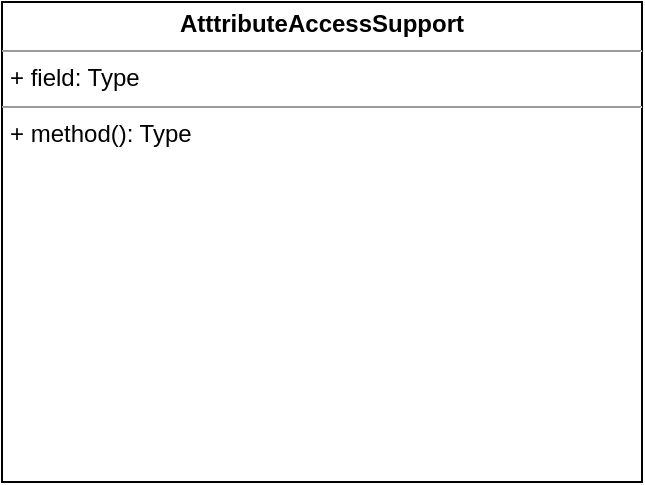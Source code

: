 <mxfile version="13.9.1" type="github" pages="8">
  <diagram id="Fao6AHTK1YzCmF_5-Bte" name="core">
    <mxGraphModel dx="2605" dy="1630" grid="1" gridSize="10" guides="1" tooltips="1" connect="1" arrows="1" fold="1" page="1" pageScale="1" pageWidth="827" pageHeight="1169" math="0" shadow="0">
      <root>
        <mxCell id="0" />
        <mxCell id="1" parent="0" />
        <mxCell id="gX-Xp-p_xUHGttLM6UiQ-1" value="&lt;p style=&quot;margin: 0px ; margin-top: 4px ; text-align: center&quot;&gt;&lt;b&gt;AtttributeAccessSupport&lt;/b&gt;&lt;/p&gt;&lt;hr size=&quot;1&quot;&gt;&lt;p style=&quot;margin: 0px ; margin-left: 4px&quot;&gt;+ field: Type&lt;/p&gt;&lt;hr size=&quot;1&quot;&gt;&lt;p style=&quot;margin: 0px ; margin-left: 4px&quot;&gt;+ method(): Type&lt;/p&gt;" style="verticalAlign=top;align=left;overflow=fill;fontSize=12;fontFamily=Helvetica;html=1;" parent="1" vertex="1">
          <mxGeometry x="160" y="200" width="320" height="240" as="geometry" />
        </mxCell>
      </root>
    </mxGraphModel>
  </diagram>
  <diagram id="aaz8rQRxG7FAJe_wi_Qe" name="aop">
    <mxGraphModel dx="1042" dy="605" grid="1" gridSize="10" guides="1" tooltips="1" connect="1" arrows="1" fold="1" page="1" pageScale="1" pageWidth="827" pageHeight="1169" math="0" shadow="0">
      <root>
        <mxCell id="BgI961N-3TSv7BcVnXmA-0" />
        <mxCell id="BgI961N-3TSv7BcVnXmA-1" parent="BgI961N-3TSv7BcVnXmA-0" />
      </root>
    </mxGraphModel>
  </diagram>
  <diagram id="v5nG8EgbQUdFxjgJSovr" name="beans">
    <mxGraphModel dx="5127" dy="3242" grid="1" gridSize="10" guides="1" tooltips="1" connect="1" arrows="1" fold="1" page="1" pageScale="1" pageWidth="827" pageHeight="1169" math="0" shadow="0">
      <root>
        <mxCell id="ob4UyYlxUeYmEY2Lvu18-0" />
        <mxCell id="ob4UyYlxUeYmEY2Lvu18-1" parent="ob4UyYlxUeYmEY2Lvu18-0" />
        <mxCell id="OuewgO1kkMKcmZUq0h0L-0" value="&lt;p style=&quot;margin: 0px ; margin-top: 4px ; text-align: center&quot;&gt;&lt;i&gt;&amp;lt;&amp;lt;Interface&amp;gt;&amp;gt;&lt;/i&gt;&lt;/p&gt;&lt;p style=&quot;margin: 0px ; margin-top: 4px ; text-align: center&quot;&gt;&lt;font face=&quot;menlo, monospace&quot; size=&quot;2&quot;&gt;&lt;span style=&quot;background-color: rgb(255 , 255 , 255)&quot;&gt;&lt;b&gt;BeanFactory&lt;/b&gt;&lt;/span&gt;&lt;/font&gt;&lt;/p&gt;&lt;p style=&quot;margin: 0px ; margin-top: 4px ; text-align: center&quot;&gt;&lt;font face=&quot;menlo, monospace&quot; size=&quot;2&quot;&gt;&lt;span style=&quot;background-color: rgb(255 , 255 , 255)&quot;&gt;访问Spring容器的根接口&lt;/span&gt;&lt;/font&gt;&lt;/p&gt;&lt;hr size=&quot;1&quot;&gt;&lt;p style=&quot;margin: 0px ; margin-left: 4px&quot;&gt;&lt;/p&gt;&amp;nbsp;&lt;span&gt;+&amp;nbsp;&lt;/span&gt;&lt;span style=&quot;font-family: &amp;#34;menlo&amp;#34; , monospace ; font-size: 9.8pt ; background-color: rgb(255 , 255 , 255)&quot;&gt;String&lt;span class=&quot;Apple-converted-space&quot;&gt;&amp;nbsp;&lt;/span&gt;&lt;/span&gt;&lt;span style=&quot;font-family: &amp;#34;menlo&amp;#34; , monospace ; font-size: 9.8pt ; background-color: rgb(255 , 255 , 255) ; color: rgb(135 , 16 , 148) ; font-style: italic&quot;&gt;FACTORY_BEAN_PREFIX&lt;span class=&quot;Apple-converted-space&quot;&gt;&amp;nbsp;&lt;/span&gt;&lt;/span&gt;&lt;span style=&quot;color: rgb(8 , 8 , 8) ; font-family: &amp;#34;menlo&amp;#34; , monospace ; font-size: 9.8pt ; background-color: rgb(255 , 255 , 255)&quot;&gt;=&lt;span class=&quot;Apple-converted-space&quot;&gt;&amp;nbsp;&lt;/span&gt;&lt;/span&gt;&lt;span style=&quot;font-family: &amp;#34;menlo&amp;#34; , monospace ; font-size: 9.8pt ; background-color: rgb(255 , 255 , 255) ; color: rgb(6 , 125 , 23)&quot;&gt;&quot;&amp;amp;&quot;&lt;/span&gt;&lt;span style=&quot;color: rgb(8 , 8 , 8) ; font-family: &amp;#34;menlo&amp;#34; , monospace ; font-size: 9.8pt ; background-color: rgb(255 , 255 , 255)&quot;&gt;;&lt;br&gt;&lt;/span&gt;&lt;br&gt;&lt;span&gt;&amp;nbsp;+&amp;nbsp;&lt;/span&gt;&lt;span style=&quot;font-family: &amp;#34;menlo&amp;#34; , monospace ; font-size: 9.8pt ; background-color: rgb(255 , 255 , 255)&quot;&gt;Object&lt;span class=&quot;Apple-converted-space&quot;&gt;&amp;nbsp;&lt;/span&gt;&lt;/span&gt;&lt;span style=&quot;font-family: &amp;#34;menlo&amp;#34; , monospace ; font-size: 9.8pt ; background-color: rgb(255 , 255 , 255) ; color: rgb(0 , 98 , 122)&quot;&gt;getBean&lt;/span&gt;&lt;span style=&quot;color: rgb(8 , 8 , 8) ; font-family: &amp;#34;menlo&amp;#34; , monospace ; font-size: 9.8pt ; background-color: rgb(255 , 255 , 255)&quot;&gt;(&lt;/span&gt;&lt;span style=&quot;font-family: &amp;#34;menlo&amp;#34; , monospace ; font-size: 9.8pt ; background-color: rgb(255 , 255 , 255)&quot;&gt;String&lt;span class=&quot;Apple-converted-space&quot;&gt;&amp;nbsp;&lt;/span&gt;&lt;/span&gt;&lt;span style=&quot;color: rgb(8 , 8 , 8) ; font-family: &amp;#34;menlo&amp;#34; , monospace ; font-size: 9.8pt ; background-color: rgb(255 , 255 , 255)&quot;&gt;name)&lt;span class=&quot;Apple-converted-space&quot;&gt;&amp;nbsp;&lt;/span&gt;&lt;/span&gt;&lt;span style=&quot;font-family: &amp;#34;menlo&amp;#34; , monospace ; font-size: 9.8pt ; background-color: rgb(255 , 255 , 255) ; color: rgb(0 , 51 , 179)&quot;&gt;throws&lt;span class=&quot;Apple-converted-space&quot;&gt;&amp;nbsp;&lt;/span&gt;&lt;/span&gt;&lt;span style=&quot;font-family: &amp;#34;menlo&amp;#34; , monospace ; font-size: 9.8pt ; background-color: rgb(255 , 255 , 255)&quot;&gt;BeansException&lt;/span&gt;&lt;span style=&quot;color: rgb(8 , 8 , 8) ; font-family: &amp;#34;menlo&amp;#34; , monospace ; font-size: 9.8pt ; background-color: rgb(255 , 255 , 255)&quot;&gt;;&lt;br&gt;+&amp;nbsp;&lt;/span&gt;&lt;span style=&quot;color: rgb(8 , 8 , 8) ; font-family: &amp;#34;menlo&amp;#34; , monospace ; font-size: 9.8pt ; background-color: rgb(255 , 255 , 255)&quot;&gt;&amp;lt;&lt;/span&gt;&lt;span style=&quot;font-family: &amp;#34;menlo&amp;#34; , monospace ; font-size: 9.8pt ; background-color: rgb(255 , 255 , 255) ; color: rgb(0 , 126 , 138)&quot;&gt;T&lt;/span&gt;&lt;span style=&quot;color: rgb(8 , 8 , 8) ; font-family: &amp;#34;menlo&amp;#34; , monospace ; font-size: 9.8pt ; background-color: rgb(255 , 255 , 255)&quot;&gt;&amp;gt;&lt;span class=&quot;Apple-converted-space&quot;&gt;&amp;nbsp;&lt;/span&gt;&lt;/span&gt;&lt;span style=&quot;font-family: &amp;#34;menlo&amp;#34; , monospace ; font-size: 9.8pt ; background-color: rgb(255 , 255 , 255) ; color: rgb(0 , 126 , 138)&quot;&gt;T&lt;span class=&quot;Apple-converted-space&quot;&gt;&amp;nbsp;&lt;/span&gt;&lt;/span&gt;&lt;span style=&quot;font-family: &amp;#34;menlo&amp;#34; , monospace ; font-size: 9.8pt ; background-color: rgb(255 , 255 , 255) ; color: rgb(0 , 98 , 122)&quot;&gt;getBean&lt;/span&gt;&lt;span style=&quot;color: rgb(8 , 8 , 8) ; font-family: &amp;#34;menlo&amp;#34; , monospace ; font-size: 9.8pt ; background-color: rgb(255 , 255 , 255)&quot;&gt;(&lt;/span&gt;&lt;span style=&quot;font-family: &amp;#34;menlo&amp;#34; , monospace ; font-size: 9.8pt ; background-color: rgb(255 , 255 , 255)&quot;&gt;String&lt;span class=&quot;Apple-converted-space&quot;&gt;&amp;nbsp;&lt;/span&gt;&lt;/span&gt;&lt;span style=&quot;color: rgb(8 , 8 , 8) ; font-family: &amp;#34;menlo&amp;#34; , monospace ; font-size: 9.8pt ; background-color: rgb(255 , 255 , 255)&quot;&gt;name,&lt;span class=&quot;Apple-converted-space&quot;&gt;&amp;nbsp;&lt;/span&gt;&lt;/span&gt;&lt;span style=&quot;font-family: &amp;#34;menlo&amp;#34; , monospace ; font-size: 9.8pt ; background-color: rgb(255 , 255 , 255)&quot;&gt;Class&lt;/span&gt;&lt;span style=&quot;color: rgb(8 , 8 , 8) ; font-family: &amp;#34;menlo&amp;#34; , monospace ; font-size: 9.8pt ; background-color: rgb(255 , 255 , 255)&quot;&gt;&amp;lt;&lt;/span&gt;&lt;span style=&quot;font-family: &amp;#34;menlo&amp;#34; , monospace ; font-size: 9.8pt ; background-color: rgb(255 , 255 , 255) ; color: rgb(0 , 126 , 138)&quot;&gt;T&lt;/span&gt;&lt;span style=&quot;color: rgb(8 , 8 , 8) ; font-family: &amp;#34;menlo&amp;#34; , monospace ; font-size: 9.8pt ; background-color: rgb(255 , 255 , 255)&quot;&gt;&amp;gt; requiredType)&lt;span class=&quot;Apple-converted-space&quot;&gt;&amp;nbsp;&lt;/span&gt;&lt;/span&gt;&lt;span style=&quot;font-family: &amp;#34;menlo&amp;#34; , monospace ; font-size: 9.8pt ; background-color: rgb(255 , 255 , 255) ; color: rgb(0 , 51 , 179)&quot;&gt;throws&lt;span class=&quot;Apple-converted-space&quot;&gt;&amp;nbsp;&lt;/span&gt;&lt;/span&gt;&lt;span style=&quot;font-family: &amp;#34;menlo&amp;#34; , monospace ; font-size: 9.8pt ; background-color: rgb(255 , 255 , 255)&quot;&gt;BeansException&lt;/span&gt;&lt;span style=&quot;color: rgb(8 , 8 , 8) ; font-family: &amp;#34;menlo&amp;#34; , monospace ; font-size: 9.8pt ; background-color: rgb(255 , 255 , 255)&quot;&gt;;&lt;/span&gt;&lt;span style=&quot;color: rgb(8 , 8 , 8) ; font-family: &amp;#34;menlo&amp;#34; , monospace ; font-size: 9.8pt ; background-color: rgb(255 , 255 , 255)&quot;&gt;&lt;br&gt;+&amp;nbsp;&lt;/span&gt;&lt;span style=&quot;font-family: &amp;#34;menlo&amp;#34; , monospace ; font-size: 9.8pt ; background-color: rgb(255 , 255 , 255)&quot;&gt;Object&lt;span class=&quot;Apple-converted-space&quot;&gt;&amp;nbsp;&lt;/span&gt;&lt;/span&gt;&lt;span style=&quot;font-family: &amp;#34;menlo&amp;#34; , monospace ; font-size: 9.8pt ; background-color: rgb(255 , 255 , 255) ; color: rgb(0 , 98 , 122)&quot;&gt;getBean&lt;/span&gt;&lt;span style=&quot;color: rgb(8 , 8 , 8) ; font-family: &amp;#34;menlo&amp;#34; , monospace ; font-size: 9.8pt ; background-color: rgb(255 , 255 , 255)&quot;&gt;(&lt;/span&gt;&lt;span style=&quot;font-family: &amp;#34;menlo&amp;#34; , monospace ; font-size: 9.8pt ; background-color: rgb(255 , 255 , 255)&quot;&gt;String&lt;span class=&quot;Apple-converted-space&quot;&gt;&amp;nbsp;&lt;/span&gt;&lt;/span&gt;&lt;span style=&quot;color: rgb(8 , 8 , 8) ; font-family: &amp;#34;menlo&amp;#34; , monospace ; font-size: 9.8pt ; background-color: rgb(255 , 255 , 255)&quot;&gt;name,&lt;span class=&quot;Apple-converted-space&quot;&gt;&amp;nbsp;&lt;/span&gt;&lt;/span&gt;&lt;span style=&quot;font-family: &amp;#34;menlo&amp;#34; , monospace ; font-size: 9.8pt ; background-color: rgb(255 , 255 , 255)&quot;&gt;Object&lt;/span&gt;&lt;span style=&quot;color: rgb(8 , 8 , 8) ; font-family: &amp;#34;menlo&amp;#34; , monospace ; font-size: 9.8pt ; background-color: rgb(255 , 255 , 255)&quot;&gt;... args)&lt;span class=&quot;Apple-converted-space&quot;&gt;&amp;nbsp;&lt;/span&gt;&lt;/span&gt;&lt;span style=&quot;font-family: &amp;#34;menlo&amp;#34; , monospace ; font-size: 9.8pt ; background-color: rgb(255 , 255 , 255) ; color: rgb(0 , 51 , 179)&quot;&gt;throws&lt;span class=&quot;Apple-converted-space&quot;&gt;&amp;nbsp;&lt;/span&gt;&lt;/span&gt;&lt;span style=&quot;font-family: &amp;#34;menlo&amp;#34; , monospace ; font-size: 9.8pt ; background-color: rgb(255 , 255 , 255)&quot;&gt;BeansException&lt;font color=&quot;#080808&quot;&gt;;&lt;/font&gt;&lt;/span&gt;&lt;span style=&quot;color: rgb(8 , 8 , 8) ; font-family: &amp;#34;menlo&amp;#34; , monospace ; font-size: 9.8pt ; background-color: rgb(255 , 255 , 255)&quot;&gt;&lt;br&gt;+&amp;nbsp;&lt;/span&gt;&lt;span style=&quot;color: rgb(8 , 8 , 8) ; font-family: &amp;#34;menlo&amp;#34; , monospace ; font-size: 9.8pt ; background-color: rgb(255 , 255 , 255)&quot;&gt;&amp;lt;&lt;/span&gt;&lt;span style=&quot;font-family: &amp;#34;menlo&amp;#34; , monospace ; font-size: 9.8pt ; background-color: rgb(255 , 255 , 255) ; color: rgb(0 , 126 , 138)&quot;&gt;T&lt;/span&gt;&lt;span style=&quot;color: rgb(8 , 8 , 8) ; font-family: &amp;#34;menlo&amp;#34; , monospace ; font-size: 9.8pt ; background-color: rgb(255 , 255 , 255)&quot;&gt;&amp;gt;&lt;span class=&quot;Apple-converted-space&quot;&gt;&amp;nbsp;&lt;/span&gt;&lt;/span&gt;&lt;span style=&quot;font-family: &amp;#34;menlo&amp;#34; , monospace ; font-size: 9.8pt ; background-color: rgb(255 , 255 , 255) ; color: rgb(0 , 126 , 138)&quot;&gt;T&lt;span class=&quot;Apple-converted-space&quot;&gt;&amp;nbsp;&lt;/span&gt;&lt;/span&gt;&lt;span style=&quot;font-family: &amp;#34;menlo&amp;#34; , monospace ; font-size: 9.8pt ; background-color: rgb(255 , 255 , 255) ; color: rgb(0 , 98 , 122)&quot;&gt;getBean&lt;/span&gt;&lt;span style=&quot;color: rgb(8 , 8 , 8) ; font-family: &amp;#34;menlo&amp;#34; , monospace ; font-size: 9.8pt ; background-color: rgb(255 , 255 , 255)&quot;&gt;(&lt;/span&gt;&lt;span style=&quot;font-family: &amp;#34;menlo&amp;#34; , monospace ; font-size: 9.8pt ; background-color: rgb(255 , 255 , 255)&quot;&gt;Class&lt;/span&gt;&lt;span style=&quot;color: rgb(8 , 8 , 8) ; font-family: &amp;#34;menlo&amp;#34; , monospace ; font-size: 9.8pt ; background-color: rgb(255 , 255 , 255)&quot;&gt;&amp;lt;&lt;/span&gt;&lt;span style=&quot;font-family: &amp;#34;menlo&amp;#34; , monospace ; font-size: 9.8pt ; background-color: rgb(255 , 255 , 255) ; color: rgb(0 , 126 , 138)&quot;&gt;T&lt;/span&gt;&lt;span style=&quot;color: rgb(8 , 8 , 8) ; font-family: &amp;#34;menlo&amp;#34; , monospace ; font-size: 9.8pt ; background-color: rgb(255 , 255 , 255)&quot;&gt;&amp;gt; requiredType)&lt;span class=&quot;Apple-converted-space&quot;&gt;&amp;nbsp;&lt;/span&gt;&lt;/span&gt;&lt;span style=&quot;font-family: &amp;#34;menlo&amp;#34; , monospace ; font-size: 9.8pt ; background-color: rgb(255 , 255 , 255) ; color: rgb(0 , 51 , 179)&quot;&gt;throws&lt;span class=&quot;Apple-converted-space&quot;&gt;&amp;nbsp;&lt;/span&gt;&lt;/span&gt;&lt;span style=&quot;font-family: &amp;#34;menlo&amp;#34; , monospace ; font-size: 9.8pt ; background-color: rgb(255 , 255 , 255)&quot;&gt;BeansException&lt;/span&gt;&lt;span style=&quot;color: rgb(8 , 8 , 8) ; font-family: &amp;#34;menlo&amp;#34; , monospace ; font-size: 9.8pt ; background-color: rgb(255 , 255 , 255)&quot;&gt;;&lt;br&gt;+&amp;nbsp;&lt;/span&gt;&lt;span style=&quot;color: rgb(8 , 8 , 8) ; font-family: &amp;#34;menlo&amp;#34; , monospace ; font-size: 9.8pt ; background-color: rgb(255 , 255 , 255)&quot;&gt;&amp;lt;&lt;/span&gt;&lt;span style=&quot;font-family: &amp;#34;menlo&amp;#34; , monospace ; font-size: 9.8pt ; background-color: rgb(255 , 255 , 255) ; color: rgb(0 , 126 , 138)&quot;&gt;T&lt;/span&gt;&lt;span style=&quot;color: rgb(8 , 8 , 8) ; font-family: &amp;#34;menlo&amp;#34; , monospace ; font-size: 9.8pt ; background-color: rgb(255 , 255 , 255)&quot;&gt;&amp;gt;&lt;span class=&quot;Apple-converted-space&quot;&gt;&amp;nbsp;&lt;/span&gt;&lt;/span&gt;&lt;span style=&quot;font-family: &amp;#34;menlo&amp;#34; , monospace ; font-size: 9.8pt ; background-color: rgb(255 , 255 , 255) ; color: rgb(0 , 126 , 138)&quot;&gt;T&lt;span class=&quot;Apple-converted-space&quot;&gt;&amp;nbsp;&lt;/span&gt;&lt;/span&gt;&lt;span style=&quot;font-family: &amp;#34;menlo&amp;#34; , monospace ; font-size: 9.8pt ; background-color: rgb(255 , 255 , 255) ; color: rgb(0 , 98 , 122)&quot;&gt;getBean&lt;/span&gt;&lt;span style=&quot;color: rgb(8 , 8 , 8) ; font-family: &amp;#34;menlo&amp;#34; , monospace ; font-size: 9.8pt ; background-color: rgb(255 , 255 , 255)&quot;&gt;(&lt;/span&gt;&lt;span style=&quot;font-family: &amp;#34;menlo&amp;#34; , monospace ; font-size: 9.8pt ; background-color: rgb(255 , 255 , 255)&quot;&gt;Class&lt;/span&gt;&lt;span style=&quot;color: rgb(8 , 8 , 8) ; font-family: &amp;#34;menlo&amp;#34; , monospace ; font-size: 9.8pt ; background-color: rgb(255 , 255 , 255)&quot;&gt;&amp;lt;&lt;/span&gt;&lt;span style=&quot;font-family: &amp;#34;menlo&amp;#34; , monospace ; font-size: 9.8pt ; background-color: rgb(255 , 255 , 255) ; color: rgb(0 , 126 , 138)&quot;&gt;T&lt;/span&gt;&lt;span style=&quot;color: rgb(8 , 8 , 8) ; font-family: &amp;#34;menlo&amp;#34; , monospace ; font-size: 9.8pt ; background-color: rgb(255 , 255 , 255)&quot;&gt;&amp;gt; requiredType,&lt;span class=&quot;Apple-converted-space&quot;&gt;&amp;nbsp;&lt;/span&gt;&lt;/span&gt;&lt;span style=&quot;font-family: &amp;#34;menlo&amp;#34; , monospace ; font-size: 9.8pt ; background-color: rgb(255 , 255 , 255)&quot;&gt;Object&lt;/span&gt;&lt;span style=&quot;color: rgb(8 , 8 , 8) ; font-family: &amp;#34;menlo&amp;#34; , monospace ; font-size: 9.8pt ; background-color: rgb(255 , 255 , 255)&quot;&gt;... args)&lt;span class=&quot;Apple-converted-space&quot;&gt;&amp;nbsp;&lt;/span&gt;&lt;/span&gt;&lt;span style=&quot;font-family: &amp;#34;menlo&amp;#34; , monospace ; font-size: 9.8pt ; background-color: rgb(255 , 255 , 255) ; color: rgb(0 , 51 , 179)&quot;&gt;throws&lt;span class=&quot;Apple-converted-space&quot;&gt;&amp;nbsp;&lt;/span&gt;&lt;/span&gt;&lt;span style=&quot;font-family: &amp;#34;menlo&amp;#34; , monospace ; font-size: 9.8pt ; background-color: rgb(255 , 255 , 255)&quot;&gt;BeansException&lt;/span&gt;&lt;span style=&quot;color: rgb(8 , 8 , 8) ; font-family: &amp;#34;menlo&amp;#34; , monospace ; font-size: 9.8pt ; background-color: rgb(255 , 255 , 255)&quot;&gt;;&lt;br&gt;&lt;br&gt;+&amp;nbsp;&lt;/span&gt;&lt;span style=&quot;color: rgb(8 , 8 , 8) ; font-family: &amp;#34;menlo&amp;#34; , monospace ; font-size: 9.8pt ; background-color: rgb(255 , 255 , 255)&quot;&gt;&amp;lt;&lt;/span&gt;&lt;span style=&quot;font-family: &amp;#34;menlo&amp;#34; , monospace ; font-size: 9.8pt ; background-color: rgb(255 , 255 , 255) ; color: rgb(0 , 126 , 138)&quot;&gt;T&lt;/span&gt;&lt;span style=&quot;color: rgb(8 , 8 , 8) ; font-family: &amp;#34;menlo&amp;#34; , monospace ; font-size: 9.8pt ; background-color: rgb(255 , 255 , 255)&quot;&gt;&amp;gt;&lt;span class=&quot;Apple-converted-space&quot;&gt;&amp;nbsp;&lt;/span&gt;&lt;/span&gt;&lt;span style=&quot;font-family: &amp;#34;menlo&amp;#34; , monospace ; font-size: 9.8pt ; background-color: rgb(255 , 255 , 255)&quot;&gt;ObjectProvider&lt;/span&gt;&lt;span style=&quot;color: rgb(8 , 8 , 8) ; font-family: &amp;#34;menlo&amp;#34; , monospace ; font-size: 9.8pt ; background-color: rgb(255 , 255 , 255)&quot;&gt;&amp;lt;&lt;/span&gt;&lt;span style=&quot;font-family: &amp;#34;menlo&amp;#34; , monospace ; font-size: 9.8pt ; background-color: rgb(255 , 255 , 255) ; color: rgb(0 , 126 , 138)&quot;&gt;T&lt;/span&gt;&lt;span style=&quot;color: rgb(8 , 8 , 8) ; font-family: &amp;#34;menlo&amp;#34; , monospace ; font-size: 9.8pt ; background-color: rgb(255 , 255 , 255)&quot;&gt;&amp;gt;&lt;span class=&quot;Apple-converted-space&quot;&gt;&amp;nbsp;&lt;/span&gt;&lt;/span&gt;&lt;span style=&quot;font-family: &amp;#34;menlo&amp;#34; , monospace ; font-size: 9.8pt ; background-color: rgb(255 , 255 , 255) ; color: rgb(0 , 98 , 122)&quot;&gt;getBeanProvider&lt;/span&gt;&lt;span style=&quot;color: rgb(8 , 8 , 8) ; font-family: &amp;#34;menlo&amp;#34; , monospace ; font-size: 9.8pt ; background-color: rgb(255 , 255 , 255)&quot;&gt;(&lt;/span&gt;&lt;span style=&quot;font-family: &amp;#34;menlo&amp;#34; , monospace ; font-size: 9.8pt ; background-color: rgb(255 , 255 , 255)&quot;&gt;Class&lt;/span&gt;&lt;span style=&quot;color: rgb(8 , 8 , 8) ; font-family: &amp;#34;menlo&amp;#34; , monospace ; font-size: 9.8pt ; background-color: rgb(255 , 255 , 255)&quot;&gt;&amp;lt;&lt;/span&gt;&lt;span style=&quot;font-family: &amp;#34;menlo&amp;#34; , monospace ; font-size: 9.8pt ; background-color: rgb(255 , 255 , 255) ; color: rgb(0 , 126 , 138)&quot;&gt;T&lt;/span&gt;&lt;span style=&quot;color: rgb(8 , 8 , 8) ; font-family: &amp;#34;menlo&amp;#34; , monospace ; font-size: 9.8pt ; background-color: rgb(255 , 255 , 255)&quot;&gt;&amp;gt; requiredType);&lt;br&gt;+&amp;nbsp;&lt;/span&gt;&lt;span style=&quot;color: rgb(8 , 8 , 8) ; font-family: &amp;#34;menlo&amp;#34; , monospace ; font-size: 9.8pt ; background-color: rgb(255 , 255 , 255)&quot;&gt;&amp;lt;&lt;/span&gt;&lt;span style=&quot;font-family: &amp;#34;menlo&amp;#34; , monospace ; font-size: 9.8pt ; background-color: rgb(255 , 255 , 255) ; color: rgb(0 , 126 , 138)&quot;&gt;T&lt;/span&gt;&lt;span style=&quot;color: rgb(8 , 8 , 8) ; font-family: &amp;#34;menlo&amp;#34; , monospace ; font-size: 9.8pt ; background-color: rgb(255 , 255 , 255)&quot;&gt;&amp;gt;&lt;span class=&quot;Apple-converted-space&quot;&gt;&amp;nbsp;&lt;/span&gt;&lt;/span&gt;&lt;span style=&quot;font-family: &amp;#34;menlo&amp;#34; , monospace ; font-size: 9.8pt ; background-color: rgb(255 , 255 , 255)&quot;&gt;ObjectProvider&lt;/span&gt;&lt;span style=&quot;color: rgb(8 , 8 , 8) ; font-family: &amp;#34;menlo&amp;#34; , monospace ; font-size: 9.8pt ; background-color: rgb(255 , 255 , 255)&quot;&gt;&amp;lt;&lt;/span&gt;&lt;span style=&quot;font-family: &amp;#34;menlo&amp;#34; , monospace ; font-size: 9.8pt ; background-color: rgb(255 , 255 , 255) ; color: rgb(0 , 126 , 138)&quot;&gt;T&lt;/span&gt;&lt;span style=&quot;color: rgb(8 , 8 , 8) ; font-family: &amp;#34;menlo&amp;#34; , monospace ; font-size: 9.8pt ; background-color: rgb(255 , 255 , 255)&quot;&gt;&amp;gt;&lt;span class=&quot;Apple-converted-space&quot;&gt;&amp;nbsp;&lt;/span&gt;&lt;/span&gt;&lt;span style=&quot;font-family: &amp;#34;menlo&amp;#34; , monospace ; font-size: 9.8pt ; background-color: rgb(255 , 255 , 255) ; color: rgb(0 , 98 , 122)&quot;&gt;getBeanProvider&lt;/span&gt;&lt;span style=&quot;color: rgb(8 , 8 , 8) ; font-family: &amp;#34;menlo&amp;#34; , monospace ; font-size: 9.8pt ; background-color: rgb(255 , 255 , 255)&quot;&gt;(&lt;/span&gt;&lt;span style=&quot;font-family: &amp;#34;menlo&amp;#34; , monospace ; font-size: 9.8pt ; background-color: rgb(255 , 255 , 255)&quot;&gt;ResolvableType&lt;span class=&quot;Apple-converted-space&quot;&gt;&amp;nbsp;&lt;/span&gt;&lt;/span&gt;&lt;span style=&quot;color: rgb(8 , 8 , 8) ; font-family: &amp;#34;menlo&amp;#34; , monospace ; font-size: 9.8pt ; background-color: rgb(255 , 255 , 255)&quot;&gt;requiredType);&lt;br&gt;&lt;br&gt;+&amp;nbsp;&lt;/span&gt;&lt;span style=&quot;font-family: &amp;#34;menlo&amp;#34; , monospace ; font-size: 9.8pt ; background-color: rgb(255 , 255 , 255) ; color: rgb(0 , 51 , 179)&quot;&gt;boolean&lt;span class=&quot;Apple-converted-space&quot;&gt;&amp;nbsp;&lt;/span&gt;&lt;/span&gt;&lt;span style=&quot;font-family: &amp;#34;menlo&amp;#34; , monospace ; font-size: 9.8pt ; background-color: rgb(255 , 255 , 255) ; color: rgb(0 , 98 , 122)&quot;&gt;containsBean&lt;/span&gt;&lt;span style=&quot;color: rgb(8 , 8 , 8) ; font-family: &amp;#34;menlo&amp;#34; , monospace ; font-size: 9.8pt ; background-color: rgb(255 , 255 , 255)&quot;&gt;(&lt;/span&gt;&lt;span style=&quot;font-family: &amp;#34;menlo&amp;#34; , monospace ; font-size: 9.8pt ; background-color: rgb(255 , 255 , 255)&quot;&gt;String&lt;span class=&quot;Apple-converted-space&quot;&gt;&amp;nbsp;&lt;/span&gt;&lt;/span&gt;&lt;span style=&quot;color: rgb(8 , 8 , 8) ; font-family: &amp;#34;menlo&amp;#34; , monospace ; font-size: 9.8pt ; background-color: rgb(255 , 255 , 255)&quot;&gt;name);&lt;br&gt;+&amp;nbsp;&lt;/span&gt;&lt;span style=&quot;font-family: &amp;#34;menlo&amp;#34; , monospace ; font-size: 9.8pt ; background-color: rgb(255 , 255 , 255) ; color: rgb(0 , 51 , 179)&quot;&gt;boolean&lt;span class=&quot;Apple-converted-space&quot;&gt;&amp;nbsp;&lt;/span&gt;&lt;/span&gt;&lt;span style=&quot;font-family: &amp;#34;menlo&amp;#34; , monospace ; font-size: 9.8pt ; background-color: rgb(255 , 255 , 255) ; color: rgb(0 , 98 , 122)&quot;&gt;isSingleton&lt;/span&gt;&lt;span style=&quot;color: rgb(8 , 8 , 8) ; font-family: &amp;#34;menlo&amp;#34; , monospace ; font-size: 9.8pt ; background-color: rgb(255 , 255 , 255)&quot;&gt;(&lt;/span&gt;&lt;span style=&quot;font-family: &amp;#34;menlo&amp;#34; , monospace ; font-size: 9.8pt ; background-color: rgb(255 , 255 , 255)&quot;&gt;String&lt;span class=&quot;Apple-converted-space&quot;&gt;&amp;nbsp;&lt;/span&gt;&lt;/span&gt;&lt;span style=&quot;color: rgb(8 , 8 , 8) ; font-family: &amp;#34;menlo&amp;#34; , monospace ; font-size: 9.8pt ; background-color: rgb(255 , 255 , 255)&quot;&gt;name)&lt;span class=&quot;Apple-converted-space&quot;&gt;&amp;nbsp;&lt;/span&gt;&lt;/span&gt;&lt;span style=&quot;font-family: &amp;#34;menlo&amp;#34; , monospace ; font-size: 9.8pt ; background-color: rgb(255 , 255 , 255) ; color: rgb(0 , 51 , 179)&quot;&gt;throws&lt;span class=&quot;Apple-converted-space&quot;&gt;&amp;nbsp;&lt;/span&gt;&lt;/span&gt;&lt;span style=&quot;font-family: &amp;#34;menlo&amp;#34; , monospace ; font-size: 9.8pt ; background-color: rgb(255 , 255 , 255)&quot;&gt;NoSuchBeanDefinitionException&lt;/span&gt;&lt;span style=&quot;color: rgb(8 , 8 , 8) ; font-family: &amp;#34;menlo&amp;#34; , monospace ; font-size: 9.8pt ; background-color: rgb(255 , 255 , 255)&quot;&gt;;&lt;br&gt;+&amp;nbsp;&lt;/span&gt;&lt;span style=&quot;font-family: &amp;#34;menlo&amp;#34; , monospace ; font-size: 9.8pt ; background-color: rgb(255 , 255 , 255) ; color: rgb(0 , 51 , 179)&quot;&gt;boolean&lt;span class=&quot;Apple-converted-space&quot;&gt;&amp;nbsp;&lt;/span&gt;&lt;/span&gt;&lt;span style=&quot;font-family: &amp;#34;menlo&amp;#34; , monospace ; font-size: 9.8pt ; background-color: rgb(255 , 255 , 255) ; color: rgb(0 , 98 , 122)&quot;&gt;isPrototype&lt;/span&gt;&lt;span style=&quot;color: rgb(8 , 8 , 8) ; font-family: &amp;#34;menlo&amp;#34; , monospace ; font-size: 9.8pt ; background-color: rgb(255 , 255 , 255)&quot;&gt;(&lt;/span&gt;&lt;span style=&quot;font-family: &amp;#34;menlo&amp;#34; , monospace ; font-size: 9.8pt ; background-color: rgb(255 , 255 , 255)&quot;&gt;String&lt;span class=&quot;Apple-converted-space&quot;&gt;&amp;nbsp;&lt;/span&gt;&lt;/span&gt;&lt;span style=&quot;color: rgb(8 , 8 , 8) ; font-family: &amp;#34;menlo&amp;#34; , monospace ; font-size: 9.8pt ; background-color: rgb(255 , 255 , 255)&quot;&gt;name)&lt;span class=&quot;Apple-converted-space&quot;&gt;&amp;nbsp;&lt;/span&gt;&lt;/span&gt;&lt;span style=&quot;font-family: &amp;#34;menlo&amp;#34; , monospace ; font-size: 9.8pt ; background-color: rgb(255 , 255 , 255) ; color: rgb(0 , 51 , 179)&quot;&gt;throws&lt;span class=&quot;Apple-converted-space&quot;&gt;&amp;nbsp;&lt;/span&gt;&lt;/span&gt;&lt;span style=&quot;font-family: &amp;#34;menlo&amp;#34; , monospace ; font-size: 9.8pt ; background-color: rgb(255 , 255 , 255)&quot;&gt;NoSuchBeanDefinitionException&lt;/span&gt;&lt;span style=&quot;color: rgb(8 , 8 , 8) ; font-family: &amp;#34;menlo&amp;#34; , monospace ; font-size: 9.8pt ; background-color: rgb(255 , 255 , 255)&quot;&gt;;&lt;br&gt;+&amp;nbsp;&lt;/span&gt;&lt;span style=&quot;font-family: &amp;#34;menlo&amp;#34; , monospace ; font-size: 9.8pt ; background-color: rgb(255 , 255 , 255) ; color: rgb(0 , 51 , 179)&quot;&gt;boolean&lt;span class=&quot;Apple-converted-space&quot;&gt;&amp;nbsp;&lt;/span&gt;&lt;/span&gt;&lt;span style=&quot;font-family: &amp;#34;menlo&amp;#34; , monospace ; font-size: 9.8pt ; background-color: rgb(255 , 255 , 255) ; color: rgb(0 , 98 , 122)&quot;&gt;isTypeMatch&lt;/span&gt;&lt;span style=&quot;color: rgb(8 , 8 , 8) ; font-family: &amp;#34;menlo&amp;#34; , monospace ; font-size: 9.8pt ; background-color: rgb(255 , 255 , 255)&quot;&gt;(&lt;/span&gt;&lt;span style=&quot;font-family: &amp;#34;menlo&amp;#34; , monospace ; font-size: 9.8pt ; background-color: rgb(255 , 255 , 255)&quot;&gt;String&lt;span class=&quot;Apple-converted-space&quot;&gt;&amp;nbsp;&lt;/span&gt;&lt;/span&gt;&lt;span style=&quot;color: rgb(8 , 8 , 8) ; font-family: &amp;#34;menlo&amp;#34; , monospace ; font-size: 9.8pt ; background-color: rgb(255 , 255 , 255)&quot;&gt;name,&lt;span class=&quot;Apple-converted-space&quot;&gt;&amp;nbsp;&lt;/span&gt;&lt;/span&gt;&lt;span style=&quot;font-family: &amp;#34;menlo&amp;#34; , monospace ; font-size: 9.8pt ; background-color: rgb(255 , 255 , 255)&quot;&gt;ResolvableType&lt;span class=&quot;Apple-converted-space&quot;&gt;&amp;nbsp;&lt;/span&gt;&lt;/span&gt;&lt;span style=&quot;color: rgb(8 , 8 , 8) ; font-family: &amp;#34;menlo&amp;#34; , monospace ; font-size: 9.8pt ; background-color: rgb(255 , 255 , 255)&quot;&gt;typeToMatch)&lt;span class=&quot;Apple-converted-space&quot;&gt;&amp;nbsp;&lt;/span&gt;&lt;/span&gt;&lt;span style=&quot;font-family: &amp;#34;menlo&amp;#34; , monospace ; font-size: 9.8pt ; background-color: rgb(255 , 255 , 255) ; color: rgb(0 , 51 , 179)&quot;&gt;throws&lt;span class=&quot;Apple-converted-space&quot;&gt;&amp;nbsp;&lt;/span&gt;&lt;/span&gt;&lt;span style=&quot;font-family: &amp;#34;menlo&amp;#34; , monospace ; font-size: 9.8pt ; background-color: rgb(255 , 255 , 255)&quot;&gt;NoSuchBeanDefinitionException&lt;/span&gt;&lt;span style=&quot;color: rgb(8 , 8 , 8) ; font-family: &amp;#34;menlo&amp;#34; , monospace ; font-size: 9.8pt ; background-color: rgb(255 , 255 , 255)&quot;&gt;;&lt;br&gt;+&amp;nbsp;&lt;/span&gt;&lt;span style=&quot;font-family: &amp;#34;menlo&amp;#34; , monospace ; font-size: 9.8pt ; background-color: rgb(255 , 255 , 255) ; color: rgb(0 , 51 , 179)&quot;&gt;boolean&lt;span class=&quot;Apple-converted-space&quot;&gt;&amp;nbsp;&lt;/span&gt;&lt;/span&gt;&lt;span style=&quot;font-family: &amp;#34;menlo&amp;#34; , monospace ; font-size: 9.8pt ; background-color: rgb(255 , 255 , 255) ; color: rgb(0 , 98 , 122)&quot;&gt;isTypeMatch&lt;/span&gt;&lt;span style=&quot;color: rgb(8 , 8 , 8) ; font-family: &amp;#34;menlo&amp;#34; , monospace ; font-size: 9.8pt ; background-color: rgb(255 , 255 , 255)&quot;&gt;(&lt;/span&gt;&lt;span style=&quot;font-family: &amp;#34;menlo&amp;#34; , monospace ; font-size: 9.8pt ; background-color: rgb(255 , 255 , 255)&quot;&gt;String&lt;span class=&quot;Apple-converted-space&quot;&gt;&amp;nbsp;&lt;/span&gt;&lt;/span&gt;&lt;span style=&quot;color: rgb(8 , 8 , 8) ; font-family: &amp;#34;menlo&amp;#34; , monospace ; font-size: 9.8pt ; background-color: rgb(255 , 255 , 255)&quot;&gt;name,&lt;span class=&quot;Apple-converted-space&quot;&gt;&amp;nbsp;&lt;/span&gt;&lt;/span&gt;&lt;span style=&quot;font-family: &amp;#34;menlo&amp;#34; , monospace ; font-size: 9.8pt ; background-color: rgb(255 , 255 , 255)&quot;&gt;Class&lt;/span&gt;&lt;span style=&quot;color: rgb(8 , 8 , 8) ; font-family: &amp;#34;menlo&amp;#34; , monospace ; font-size: 9.8pt ; background-color: rgb(255 , 255 , 255)&quot;&gt;&amp;lt;?&amp;gt; typeToMatch)&lt;span class=&quot;Apple-converted-space&quot;&gt;&amp;nbsp;&lt;/span&gt;&lt;/span&gt;&lt;span style=&quot;font-family: &amp;#34;menlo&amp;#34; , monospace ; font-size: 9.8pt ; background-color: rgb(255 , 255 , 255) ; color: rgb(0 , 51 , 179)&quot;&gt;throws&lt;span class=&quot;Apple-converted-space&quot;&gt;&amp;nbsp;&lt;/span&gt;&lt;/span&gt;&lt;span style=&quot;font-family: &amp;#34;menlo&amp;#34; , monospace ; font-size: 9.8pt ; background-color: rgb(255 , 255 , 255)&quot;&gt;NoSuchBeanDefinitionException&lt;/span&gt;&lt;span style=&quot;color: rgb(8 , 8 , 8) ; font-family: &amp;#34;menlo&amp;#34; , monospace ; font-size: 9.8pt ; background-color: rgb(255 , 255 , 255)&quot;&gt;;&lt;br&gt;+&amp;nbsp;&lt;/span&gt;&lt;span style=&quot;font-family: &amp;#34;menlo&amp;#34; , monospace ; font-size: 9.8pt ; background-color: rgb(255 , 255 , 255)&quot;&gt;Class&lt;/span&gt;&lt;span style=&quot;color: rgb(8 , 8 , 8) ; font-family: &amp;#34;menlo&amp;#34; , monospace ; font-size: 9.8pt ; background-color: rgb(255 , 255 , 255)&quot;&gt;&amp;lt;?&amp;gt;&lt;span class=&quot;Apple-converted-space&quot;&gt;&amp;nbsp;&lt;/span&gt;&lt;/span&gt;&lt;span style=&quot;font-family: &amp;#34;menlo&amp;#34; , monospace ; font-size: 9.8pt ; background-color: rgb(255 , 255 , 255) ; color: rgb(0 , 98 , 122)&quot;&gt;getType&lt;/span&gt;&lt;span style=&quot;color: rgb(8 , 8 , 8) ; font-family: &amp;#34;menlo&amp;#34; , monospace ; font-size: 9.8pt ; background-color: rgb(255 , 255 , 255)&quot;&gt;(&lt;/span&gt;&lt;span style=&quot;font-family: &amp;#34;menlo&amp;#34; , monospace ; font-size: 9.8pt ; background-color: rgb(255 , 255 , 255)&quot;&gt;String&lt;span class=&quot;Apple-converted-space&quot;&gt;&amp;nbsp;&lt;/span&gt;&lt;/span&gt;&lt;span style=&quot;color: rgb(8 , 8 , 8) ; font-family: &amp;#34;menlo&amp;#34; , monospace ; font-size: 9.8pt ; background-color: rgb(255 , 255 , 255)&quot;&gt;name)&lt;span class=&quot;Apple-converted-space&quot;&gt;&amp;nbsp;&lt;/span&gt;&lt;/span&gt;&lt;span style=&quot;font-family: &amp;#34;menlo&amp;#34; , monospace ; font-size: 9.8pt ; background-color: rgb(255 , 255 , 255) ; color: rgb(0 , 51 , 179)&quot;&gt;throws&lt;span class=&quot;Apple-converted-space&quot;&gt;&amp;nbsp;&lt;/span&gt;&lt;/span&gt;&lt;span style=&quot;font-family: &amp;#34;menlo&amp;#34; , monospace ; font-size: 9.8pt ; background-color: rgb(255 , 255 , 255)&quot;&gt;NoSuchBeanDefinitionException&lt;/span&gt;&lt;span style=&quot;color: rgb(8 , 8 , 8) ; font-family: &amp;#34;menlo&amp;#34; , monospace ; font-size: 9.8pt ; background-color: rgb(255 , 255 , 255)&quot;&gt;;&lt;br&gt;+&amp;nbsp;&lt;/span&gt;&lt;span style=&quot;font-family: &amp;#34;menlo&amp;#34; , monospace ; font-size: 9.8pt ; background-color: rgb(255 , 255 , 255)&quot;&gt;String&lt;/span&gt;&lt;span style=&quot;color: rgb(8 , 8 , 8) ; font-family: &amp;#34;menlo&amp;#34; , monospace ; font-size: 9.8pt ; background-color: rgb(255 , 255 , 255)&quot;&gt;[]&lt;span class=&quot;Apple-converted-space&quot;&gt;&amp;nbsp;&lt;/span&gt;&lt;/span&gt;&lt;span style=&quot;font-family: &amp;#34;menlo&amp;#34; , monospace ; font-size: 9.8pt ; background-color: rgb(255 , 255 , 255) ; color: rgb(0 , 98 , 122)&quot;&gt;getAliases&lt;/span&gt;&lt;span style=&quot;color: rgb(8 , 8 , 8) ; font-family: &amp;#34;menlo&amp;#34; , monospace ; font-size: 9.8pt ; background-color: rgb(255 , 255 , 255)&quot;&gt;(&lt;/span&gt;&lt;span style=&quot;font-family: &amp;#34;menlo&amp;#34; , monospace ; font-size: 9.8pt ; background-color: rgb(255 , 255 , 255)&quot;&gt;String&lt;span class=&quot;Apple-converted-space&quot;&gt;&amp;nbsp;&lt;/span&gt;&lt;/span&gt;&lt;span style=&quot;color: rgb(8 , 8 , 8) ; font-family: &amp;#34;menlo&amp;#34; , monospace ; font-size: 9.8pt ; background-color: rgb(255 , 255 , 255)&quot;&gt;name);&lt;/span&gt;" style="verticalAlign=top;align=left;overflow=fill;fontSize=12;fontFamily=Helvetica;html=1;whiteSpace=wrap;" parent="ob4UyYlxUeYmEY2Lvu18-1" vertex="1">
          <mxGeometry x="200" y="160" width="560" height="560" as="geometry" />
        </mxCell>
        <mxCell id="OuewgO1kkMKcmZUq0h0L-1" value="&lt;p style=&quot;margin: 0px ; margin-top: 4px ; text-align: center&quot;&gt;&lt;i&gt;&amp;lt;&amp;lt;Interface&amp;gt;&amp;gt;&lt;/i&gt;&lt;/p&gt;&lt;p style=&quot;margin: 0px ; margin-top: 4px ; text-align: center&quot;&gt;&lt;font face=&quot;menlo, monospace&quot; size=&quot;2&quot;&gt;&lt;span style=&quot;background-color: rgb(255 , 255 , 255)&quot;&gt;&lt;b&gt;FactoryBean&lt;/b&gt;&lt;/span&gt;&lt;/font&gt;&lt;/p&gt;&lt;p style=&quot;margin: 0px ; margin-top: 4px ; text-align: center&quot;&gt;&lt;span style=&quot;font-family: &amp;#34;menlo&amp;#34; , monospace ; font-size: 9.8pt ; background-color: rgb(255 , 255 , 255)&quot;&gt;封装Spring TestContext&lt;/span&gt;&lt;span style=&quot;font-family: &amp;#34;menlo&amp;#34; , monospace ; font-size: 9.8pt ; background-color: rgb(255 , 255 , 255)&quot;&gt;Framework的ApplicationContexts&lt;/span&gt;&lt;/p&gt;&lt;hr size=&quot;1&quot;&gt;&lt;p style=&quot;margin: 0px ; margin-left: 4px&quot;&gt;&lt;/p&gt;&amp;nbsp;+&amp;nbsp;&lt;span style=&quot;font-family: &amp;#34;menlo&amp;#34; , monospace ; font-size: 9.8pt ; background-color: rgb(255 , 255 , 255) ; color: rgb(0 , 98 , 122)&quot;&gt;getTestClass&lt;/span&gt;&lt;span style=&quot;color: rgb(8 , 8 , 8) ; font-family: &amp;#34;menlo&amp;#34; , monospace ; font-size: 9.8pt ; background-color: rgb(255 , 255 , 255)&quot;&gt;()&lt;/span&gt;&lt;span style=&quot;color: rgb(8 , 8 , 8) ; font-family: &amp;#34;menlo&amp;#34; , monospace ; font-size: 13.067px ; background-color: rgb(255 , 255 , 255)&quot;&gt;:&amp;nbsp;&lt;/span&gt;&lt;span style=&quot;font-family: &amp;#34;menlo&amp;#34; , monospace ; font-size: 9.8pt ; background-color: rgb(255 , 255 , 255)&quot;&gt;C&lt;/span&gt;&lt;span style=&quot;font-family: &amp;#34;menlo&amp;#34; , monospace ; font-size: 9.8pt ; background-color: rgb(255 , 255 , 255)&quot;&gt;lass&lt;/span&gt;&lt;font color=&quot;#080808&quot; face=&quot;menlo, monospace&quot; size=&quot;2&quot;&gt;&lt;span style=&quot;background-color: rgb(255 , 255 , 255)&quot;&gt;&amp;lt;?&amp;gt;&lt;/span&gt;&lt;span style=&quot;background-color: rgb(255 , 255 , 255)&quot;&gt;&lt;br&gt;&lt;/span&gt;&lt;/font&gt;&lt;br&gt;&lt;p style=&quot;margin: 0px ; margin-left: 4px&quot;&gt;+&amp;nbsp;&lt;span style=&quot;font-family: &amp;#34;menlo&amp;#34; , monospace ; font-size: 9.8pt ; background-color: rgb(255 , 255 , 255) ; color: rgb(0 , 98 , 122)&quot;&gt;getCacheAwareContextLoaderDelegate&lt;/span&gt;&lt;span style=&quot;color: rgb(8 , 8 , 8) ; font-family: &amp;#34;menlo&amp;#34; , monospace ; font-size: 9.8pt ; background-color: rgb(255 , 255 , 255)&quot;&gt;():&amp;nbsp;&lt;/span&gt;&lt;/p&gt;&lt;span style=&quot;font-family: &amp;#34;menlo&amp;#34; , monospace ; font-size: 13.067px ; background-color: rgb(255 , 255 , 255)&quot;&gt;CacheAwareContextLoaderDelegate&lt;/span&gt;" style="verticalAlign=top;align=left;overflow=fill;fontSize=12;fontFamily=Helvetica;html=1;whiteSpace=wrap;" parent="ob4UyYlxUeYmEY2Lvu18-1" vertex="1">
          <mxGeometry x="3040" y="160" width="440" height="200" as="geometry" />
        </mxCell>
        <mxCell id="blNmyJdwx0_irPPnjYf5-0" value="&lt;p style=&quot;margin: 0px ; margin-top: 4px ; text-align: center&quot;&gt;&lt;i&gt;&amp;lt;&amp;lt;Interface&amp;gt;&amp;gt;&lt;/i&gt;&lt;/p&gt;&lt;p style=&quot;margin: 0px ; margin-top: 4px ; text-align: center&quot;&gt;&lt;font face=&quot;menlo, monospace&quot; size=&quot;2&quot;&gt;&lt;span style=&quot;background-color: rgb(255 , 255 , 255)&quot;&gt;&lt;b&gt;HierarchicalFactoryBean&lt;/b&gt;&lt;/span&gt;&lt;/font&gt;&lt;/p&gt;&lt;p style=&quot;margin: 0px ; margin-top: 4px ; text-align: center&quot;&gt;&lt;span style=&quot;font-family: &amp;#34;menlo&amp;#34; , monospace ; font-size: 9.8pt ; background-color: rgb(255 , 255 , 255)&quot;&gt;封装Spring TestContext&lt;/span&gt;&lt;span style=&quot;font-family: &amp;#34;menlo&amp;#34; , monospace ; font-size: 9.8pt ; background-color: rgb(255 , 255 , 255)&quot;&gt;Framework的ApplicationContexts&lt;/span&gt;&lt;/p&gt;&lt;hr size=&quot;1&quot;&gt;&lt;p style=&quot;margin: 0px ; margin-left: 4px&quot;&gt;&lt;/p&gt;&amp;nbsp;&lt;span&gt;+&amp;nbsp;&lt;/span&gt;&lt;span style=&quot;font-family: &amp;#34;menlo&amp;#34; , monospace ; font-size: 9.8pt ; background-color: rgb(255 , 255 , 255)&quot;&gt;BeanFactory&lt;span class=&quot;Apple-converted-space&quot;&gt;&amp;nbsp;&lt;/span&gt;&lt;/span&gt;&lt;span style=&quot;font-family: &amp;#34;menlo&amp;#34; , monospace ; font-size: 9.8pt ; background-color: rgb(255 , 255 , 255) ; color: rgb(0 , 98 , 122)&quot;&gt;getParentBeanFactory&lt;/span&gt;&lt;span style=&quot;color: rgb(8 , 8 , 8) ; font-family: &amp;#34;menlo&amp;#34; , monospace ; font-size: 9.8pt ; background-color: rgb(255 , 255 , 255)&quot;&gt;();&lt;br&gt;&lt;br&gt;+&amp;nbsp;&lt;/span&gt;&lt;span style=&quot;font-family: &amp;#34;menlo&amp;#34; , monospace ; font-size: 9.8pt ; background-color: rgb(255 , 255 , 255) ; color: rgb(0 , 51 , 179)&quot;&gt;boolean&lt;span class=&quot;Apple-converted-space&quot;&gt;&amp;nbsp;&lt;/span&gt;&lt;/span&gt;&lt;span style=&quot;font-family: &amp;#34;menlo&amp;#34; , monospace ; font-size: 9.8pt ; background-color: rgb(255 , 255 , 255) ; color: rgb(0 , 98 , 122)&quot;&gt;containsLocalBean&lt;/span&gt;&lt;span style=&quot;color: rgb(8 , 8 , 8) ; font-family: &amp;#34;menlo&amp;#34; , monospace ; font-size: 9.8pt ; background-color: rgb(255 , 255 , 255)&quot;&gt;(&lt;/span&gt;&lt;span style=&quot;font-family: &amp;#34;menlo&amp;#34; , monospace ; font-size: 9.8pt ; background-color: rgb(255 , 255 , 255)&quot;&gt;String&lt;span class=&quot;Apple-converted-space&quot;&gt;&amp;nbsp;&lt;/span&gt;&lt;/span&gt;&lt;span style=&quot;color: rgb(8 , 8 , 8) ; font-family: &amp;#34;menlo&amp;#34; , monospace ; font-size: 9.8pt ; background-color: rgb(255 , 255 , 255)&quot;&gt;name);&lt;/span&gt;" style="verticalAlign=top;align=left;overflow=fill;fontSize=12;fontFamily=Helvetica;html=1;whiteSpace=wrap;" parent="ob4UyYlxUeYmEY2Lvu18-1" vertex="1">
          <mxGeometry x="200" y="760" width="560" height="200" as="geometry" />
        </mxCell>
        <mxCell id="blNmyJdwx0_irPPnjYf5-1" value="&lt;p style=&quot;margin: 0px ; margin-top: 4px ; text-align: center&quot;&gt;&lt;i&gt;&amp;lt;&amp;lt;Interface&amp;gt;&amp;gt;&lt;/i&gt;&lt;/p&gt;&lt;p style=&quot;margin: 0px ; margin-top: 4px ; text-align: center&quot;&gt;&lt;font face=&quot;menlo, monospace&quot; size=&quot;2&quot;&gt;&lt;span style=&quot;background-color: rgb(255 , 255 , 255)&quot;&gt;&lt;b&gt;ConfigurableFactoryBean&lt;/b&gt;&lt;/span&gt;&lt;/font&gt;&lt;/p&gt;&lt;p style=&quot;margin: 0px ; margin-top: 4px ; text-align: center&quot;&gt;&lt;span style=&quot;font-family: &amp;#34;menlo&amp;#34; , monospace ; font-size: 9.8pt ; background-color: rgb(255 , 255 , 255)&quot;&gt;封装Spring TestContext&lt;/span&gt;&lt;span style=&quot;font-family: &amp;#34;menlo&amp;#34; , monospace ; font-size: 9.8pt ; background-color: rgb(255 , 255 , 255)&quot;&gt;Framework的ApplicationContexts&lt;/span&gt;&lt;/p&gt;&lt;hr size=&quot;1&quot;&gt;&lt;p style=&quot;margin: 0px ; margin-left: 4px&quot;&gt;&lt;/p&gt;&amp;nbsp;&lt;span&gt;+&amp;nbsp;&lt;/span&gt;&lt;span style=&quot;font-family: &amp;#34;menlo&amp;#34; , monospace ; font-size: 9.8pt ; background-color: rgb(255 , 255 , 255)&quot;&gt;BeanFactory&lt;span class=&quot;Apple-converted-space&quot;&gt;&amp;nbsp;&lt;/span&gt;&lt;/span&gt;&lt;span style=&quot;font-family: &amp;#34;menlo&amp;#34; , monospace ; font-size: 9.8pt ; background-color: rgb(255 , 255 , 255) ; color: rgb(0 , 98 , 122)&quot;&gt;getParentBeanFactory&lt;/span&gt;&lt;span style=&quot;color: rgb(8 , 8 , 8) ; font-family: &amp;#34;menlo&amp;#34; , monospace ; font-size: 9.8pt ; background-color: rgb(255 , 255 , 255)&quot;&gt;();&lt;br&gt;&lt;br&gt;+&amp;nbsp;&lt;/span&gt;&lt;span style=&quot;font-family: &amp;#34;menlo&amp;#34; , monospace ; font-size: 9.8pt ; background-color: rgb(255 , 255 , 255) ; color: rgb(0 , 51 , 179)&quot;&gt;boolean&lt;span class=&quot;Apple-converted-space&quot;&gt;&amp;nbsp;&lt;/span&gt;&lt;/span&gt;&lt;span style=&quot;font-family: &amp;#34;menlo&amp;#34; , monospace ; font-size: 9.8pt ; background-color: rgb(255 , 255 , 255) ; color: rgb(0 , 98 , 122)&quot;&gt;containsLocalBean&lt;/span&gt;&lt;span style=&quot;color: rgb(8 , 8 , 8) ; font-family: &amp;#34;menlo&amp;#34; , monospace ; font-size: 9.8pt ; background-color: rgb(255 , 255 , 255)&quot;&gt;(&lt;/span&gt;&lt;span style=&quot;font-family: &amp;#34;menlo&amp;#34; , monospace ; font-size: 9.8pt ; background-color: rgb(255 , 255 , 255)&quot;&gt;String&lt;span class=&quot;Apple-converted-space&quot;&gt;&amp;nbsp;&lt;/span&gt;&lt;/span&gt;&lt;span style=&quot;color: rgb(8 , 8 , 8) ; font-family: &amp;#34;menlo&amp;#34; , monospace ; font-size: 9.8pt ; background-color: rgb(255 , 255 , 255)&quot;&gt;name);&lt;/span&gt;" style="verticalAlign=top;align=left;overflow=fill;fontSize=12;fontFamily=Helvetica;html=1;whiteSpace=wrap;" parent="ob4UyYlxUeYmEY2Lvu18-1" vertex="1">
          <mxGeometry x="827" y="700" width="560" height="200" as="geometry" />
        </mxCell>
        <mxCell id="blNmyJdwx0_irPPnjYf5-2" value="&lt;p style=&quot;margin: 0px ; margin-top: 4px ; text-align: center&quot;&gt;&lt;i&gt;&amp;lt;&amp;lt;Interface&amp;gt;&amp;gt;&lt;/i&gt;&lt;/p&gt;&lt;p style=&quot;margin: 0px ; margin-top: 4px ; text-align: center&quot;&gt;&lt;font face=&quot;menlo, monospace&quot; size=&quot;2&quot;&gt;&lt;span style=&quot;background-color: rgb(255 , 255 , 255)&quot;&gt;&lt;b&gt;ApplicationContext&lt;/b&gt;&lt;/span&gt;&lt;/font&gt;&lt;/p&gt;&lt;p style=&quot;margin: 0px ; margin-top: 4px ; text-align: center&quot;&gt;&lt;span style=&quot;font-family: &amp;#34;menlo&amp;#34; , monospace ; font-size: 9.8pt ; background-color: rgb(255 , 255 , 255)&quot;&gt;封装Spring TestContext&lt;/span&gt;&lt;span style=&quot;font-family: &amp;#34;menlo&amp;#34; , monospace ; font-size: 9.8pt ; background-color: rgb(255 , 255 , 255)&quot;&gt;Framework的ApplicationContexts&lt;/span&gt;&lt;/p&gt;&lt;hr size=&quot;1&quot;&gt;&lt;p style=&quot;margin: 0px ; margin-left: 4px&quot;&gt;&lt;/p&gt;&amp;nbsp;&lt;span&gt;+&amp;nbsp;&lt;/span&gt;&lt;span style=&quot;font-family: &amp;#34;menlo&amp;#34; , monospace ; font-size: 9.8pt ; background-color: rgb(255 , 255 , 255)&quot;&gt;BeanFactory&lt;span class=&quot;Apple-converted-space&quot;&gt;&amp;nbsp;&lt;/span&gt;&lt;/span&gt;&lt;span style=&quot;font-family: &amp;#34;menlo&amp;#34; , monospace ; font-size: 9.8pt ; background-color: rgb(255 , 255 , 255) ; color: rgb(0 , 98 , 122)&quot;&gt;getParentBeanFactory&lt;/span&gt;&lt;span style=&quot;color: rgb(8 , 8 , 8) ; font-family: &amp;#34;menlo&amp;#34; , monospace ; font-size: 9.8pt ; background-color: rgb(255 , 255 , 255)&quot;&gt;();&lt;br&gt;&lt;br&gt;+&amp;nbsp;&lt;/span&gt;&lt;span style=&quot;font-family: &amp;#34;menlo&amp;#34; , monospace ; font-size: 9.8pt ; background-color: rgb(255 , 255 , 255) ; color: rgb(0 , 51 , 179)&quot;&gt;boolean&lt;span class=&quot;Apple-converted-space&quot;&gt;&amp;nbsp;&lt;/span&gt;&lt;/span&gt;&lt;span style=&quot;font-family: &amp;#34;menlo&amp;#34; , monospace ; font-size: 9.8pt ; background-color: rgb(255 , 255 , 255) ; color: rgb(0 , 98 , 122)&quot;&gt;containsLocalBean&lt;/span&gt;&lt;span style=&quot;color: rgb(8 , 8 , 8) ; font-family: &amp;#34;menlo&amp;#34; , monospace ; font-size: 9.8pt ; background-color: rgb(255 , 255 , 255)&quot;&gt;(&lt;/span&gt;&lt;span style=&quot;font-family: &amp;#34;menlo&amp;#34; , monospace ; font-size: 9.8pt ; background-color: rgb(255 , 255 , 255)&quot;&gt;String&lt;span class=&quot;Apple-converted-space&quot;&gt;&amp;nbsp;&lt;/span&gt;&lt;/span&gt;&lt;span style=&quot;color: rgb(8 , 8 , 8) ; font-family: &amp;#34;menlo&amp;#34; , monospace ; font-size: 9.8pt ; background-color: rgb(255 , 255 , 255)&quot;&gt;name);&lt;/span&gt;" style="verticalAlign=top;align=left;overflow=fill;fontSize=12;fontFamily=Helvetica;html=1;whiteSpace=wrap;" parent="ob4UyYlxUeYmEY2Lvu18-1" vertex="1">
          <mxGeometry x="827" y="950" width="560" height="200" as="geometry" />
        </mxCell>
        <mxCell id="blNmyJdwx0_irPPnjYf5-3" value="&lt;p style=&quot;margin: 0px ; margin-top: 4px ; text-align: center&quot;&gt;&lt;i&gt;&amp;lt;&amp;lt;Interface&amp;gt;&amp;gt;&lt;/i&gt;&lt;/p&gt;&lt;p style=&quot;margin: 0px ; margin-top: 4px ; text-align: center&quot;&gt;&lt;font face=&quot;menlo, monospace&quot; size=&quot;2&quot;&gt;&lt;span style=&quot;background-color: rgb(255 , 255 , 255)&quot;&gt;&lt;b&gt;BeanFactoryPostProcessor&lt;/b&gt;&lt;/span&gt;&lt;/font&gt;&lt;/p&gt;&lt;p style=&quot;margin: 0px ; margin-top: 4px ; text-align: center&quot;&gt;&lt;span style=&quot;font-family: &amp;#34;menlo&amp;#34; , monospace ; font-size: 9.8pt ; background-color: rgb(255 , 255 , 255)&quot;&gt;封装Spring TestContext&lt;/span&gt;&lt;span style=&quot;font-family: &amp;#34;menlo&amp;#34; , monospace ; font-size: 9.8pt ; background-color: rgb(255 , 255 , 255)&quot;&gt;Framework的ApplicationContexts&lt;/span&gt;&lt;/p&gt;&lt;hr size=&quot;1&quot;&gt;&lt;p style=&quot;margin: 0px ; margin-left: 4px&quot;&gt;&lt;/p&gt;&amp;nbsp;+&amp;nbsp;&lt;span style=&quot;font-family: &amp;#34;menlo&amp;#34; , monospace ; font-size: 9.8pt ; background-color: rgb(255 , 255 , 255) ; color: rgb(0 , 98 , 122)&quot;&gt;getTestClass&lt;/span&gt;&lt;span style=&quot;color: rgb(8 , 8 , 8) ; font-family: &amp;#34;menlo&amp;#34; , monospace ; font-size: 9.8pt ; background-color: rgb(255 , 255 , 255)&quot;&gt;()&lt;/span&gt;&lt;span style=&quot;color: rgb(8 , 8 , 8) ; font-family: &amp;#34;menlo&amp;#34; , monospace ; font-size: 13.067px ; background-color: rgb(255 , 255 , 255)&quot;&gt;:&amp;nbsp;&lt;/span&gt;&lt;span style=&quot;font-family: &amp;#34;menlo&amp;#34; , monospace ; font-size: 9.8pt ; background-color: rgb(255 , 255 , 255)&quot;&gt;C&lt;/span&gt;&lt;span style=&quot;font-family: &amp;#34;menlo&amp;#34; , monospace ; font-size: 9.8pt ; background-color: rgb(255 , 255 , 255)&quot;&gt;lass&lt;/span&gt;&lt;font color=&quot;#080808&quot; face=&quot;menlo, monospace&quot; size=&quot;2&quot;&gt;&lt;span style=&quot;background-color: rgb(255 , 255 , 255)&quot;&gt;&amp;lt;?&amp;gt;&lt;/span&gt;&lt;span style=&quot;background-color: rgb(255 , 255 , 255)&quot;&gt;&lt;br&gt;&lt;/span&gt;&lt;/font&gt;&lt;br&gt;&lt;p style=&quot;margin: 0px ; margin-left: 4px&quot;&gt;+&amp;nbsp;&lt;span style=&quot;font-family: &amp;#34;menlo&amp;#34; , monospace ; font-size: 9.8pt ; background-color: rgb(255 , 255 , 255) ; color: rgb(0 , 98 , 122)&quot;&gt;getCacheAwareContextLoaderDelegate&lt;/span&gt;&lt;span style=&quot;color: rgb(8 , 8 , 8) ; font-family: &amp;#34;menlo&amp;#34; , monospace ; font-size: 9.8pt ; background-color: rgb(255 , 255 , 255)&quot;&gt;():&amp;nbsp;&lt;/span&gt;&lt;/p&gt;&lt;span style=&quot;font-family: &amp;#34;menlo&amp;#34; , monospace ; font-size: 13.067px ; background-color: rgb(255 , 255 , 255)&quot;&gt;CacheAwareContextLoaderDelegate&lt;/span&gt;" style="verticalAlign=top;align=left;overflow=fill;fontSize=12;fontFamily=Helvetica;html=1;whiteSpace=wrap;" parent="ob4UyYlxUeYmEY2Lvu18-1" vertex="1">
          <mxGeometry x="230" y="-720" width="440" height="200" as="geometry" />
        </mxCell>
        <mxCell id="blNmyJdwx0_irPPnjYf5-4" value="&lt;p style=&quot;margin: 0px ; margin-top: 4px ; text-align: center&quot;&gt;&lt;i&gt;&amp;lt;&amp;lt;Interface&amp;gt;&amp;gt;&lt;/i&gt;&lt;/p&gt;&lt;p style=&quot;margin: 0px ; margin-top: 4px ; text-align: center&quot;&gt;&lt;font face=&quot;menlo, monospace&quot; size=&quot;2&quot;&gt;&lt;span style=&quot;background-color: rgb(255 , 255 , 255)&quot;&gt;&lt;b&gt;BeanDefinition&lt;/b&gt;&lt;/span&gt;&lt;/font&gt;&lt;/p&gt;&lt;p style=&quot;margin: 0px ; margin-top: 4px ; text-align: center&quot;&gt;&lt;font face=&quot;menlo, monospace&quot;&gt;&lt;span style=&quot;font-size: 13.067px ; background-color: rgb(255 , 255 , 255)&quot;&gt;定义了Bean实例，属性、构造器参数以及更多的被具体实现提供的属性。&lt;/span&gt;&lt;/font&gt;&lt;/p&gt;&lt;p style=&quot;margin: 0px ; margin-top: 4px ; text-align: center&quot;&gt;&lt;font face=&quot;menlo, monospace&quot;&gt;&lt;span style=&quot;font-size: 13.067px ; background-color: rgb(255 , 255 , 255)&quot;&gt;允许BeanFactoryPostProcessor对Bean进行修改。&lt;/span&gt;&lt;/font&gt;&lt;/p&gt;&lt;hr size=&quot;1&quot;&gt;&lt;p style=&quot;margin: 0px ; margin-left: 4px&quot;&gt;&lt;/p&gt;&amp;nbsp;+&amp;nbsp;&lt;span style=&quot;font-family: &amp;#34;menlo&amp;#34; , monospace ; font-size: 9.8pt&quot;&gt;String &lt;/span&gt;&lt;span style=&quot;font-family: &amp;#34;menlo&amp;#34; , monospace ; font-size: 9.8pt ; color: rgb(135 , 16 , 148) ; font-style: italic&quot;&gt;SCOPE_SINGLETON &lt;/span&gt;&lt;span style=&quot;background-color: rgb(255 , 255 , 255) ; color: rgb(8 , 8 , 8) ; font-family: &amp;#34;menlo&amp;#34; , monospace ; font-size: 9.8pt&quot;&gt;= &lt;/span&gt;&lt;span style=&quot;font-family: &amp;#34;menlo&amp;#34; , monospace ; font-size: 9.8pt&quot;&gt;ConfigurableBeanFactory&lt;/span&gt;&lt;span style=&quot;background-color: rgb(255 , 255 , 255) ; color: rgb(8 , 8 , 8) ; font-family: &amp;#34;menlo&amp;#34; , monospace ; font-size: 9.8pt&quot;&gt;.&lt;/span&gt;&lt;span style=&quot;font-family: &amp;#34;menlo&amp;#34; , monospace ; font-size: 9.8pt ; color: rgb(135 , 16 , 148) ; font-style: italic&quot;&gt;SCOPE_SINGLETON&lt;/span&gt;&lt;span style=&quot;background-color: rgb(255 , 255 , 255) ; color: rgb(8 , 8 , 8) ; font-family: &amp;#34;menlo&amp;#34; , monospace ; font-size: 9.8pt&quot;&gt;;&lt;br&gt;&lt;/span&gt;&lt;pre style=&quot;background-color: #ffffff ; color: #080808 ; font-family: &amp;#34;menlo&amp;#34; , monospace ; font-size: 9.8pt&quot;&gt;&lt;span style=&quot;color: #000000&quot;&gt;+ String &lt;/span&gt;&lt;span style=&quot;color: #871094 ; font-style: italic&quot;&gt;SCOPE_PROTOTYPE &lt;/span&gt;= &lt;span style=&quot;color: #000000&quot;&gt;ConfigurableBeanFactory&lt;/span&gt;.&lt;span style=&quot;color: #871094 ; font-style: italic&quot;&gt;SCOPE_PROTOTYPE&lt;/span&gt;;&lt;/pre&gt;&lt;pre style=&quot;background-color: #ffffff ; color: #080808 ; font-family: &amp;#34;menlo&amp;#34; , monospace ; font-size: 9.8pt&quot;&gt;+ int &lt;span style=&quot;font-size: 9.8pt ; color: rgb(135 , 16 , 148) ; font-style: italic&quot;&gt;ROLE_APPLICATION &lt;/span&gt;&lt;span style=&quot;font-size: 9.8pt&quot;&gt;= &lt;/span&gt;&lt;span style=&quot;font-size: 9.8pt ; color: rgb(23 , 80 , 235)&quot;&gt;0&lt;/span&gt;&lt;span style=&quot;font-size: 9.8pt&quot;&gt;; 应用定义的Bean&lt;/span&gt;&lt;/pre&gt;&lt;pre style=&quot;background-color: #ffffff ; color: #080808 ; font-family: &amp;#34;menlo&amp;#34; , monospace ; font-size: 9.8pt&quot;&gt;&lt;span style=&quot;font-size: 9.8pt&quot;&gt;+ &lt;/span&gt;int &lt;span style=&quot;font-size: 9.8pt ; color: rgb(135 , 16 , 148) ; font-style: italic&quot;&gt;ROLE_SUPPORT &lt;/span&gt;&lt;span style=&quot;font-size: 9.8pt&quot;&gt;= &lt;/span&gt;&lt;span style=&quot;font-size: 9.8pt ; color: rgb(23 , 80 , 235)&quot;&gt;1&lt;/span&gt;&lt;span style=&quot;font-size: 9.8pt&quot;&gt;; 辅助使用的Bean&lt;/span&gt;&lt;/pre&gt;&lt;pre style=&quot;background-color: #ffffff ; color: #080808 ; font-family: &amp;#34;menlo&amp;#34; , monospace ; font-size: 9.8pt&quot;&gt;&lt;span style=&quot;font-size: 9.8pt&quot;&gt;+ &lt;/span&gt;int &lt;span style=&quot;font-size: 9.8pt ; color: rgb(135 , 16 , 148) ; font-style: italic&quot;&gt;ROLE_INFRASTRUCTURE &lt;/span&gt;&lt;span style=&quot;font-size: 9.8pt&quot;&gt;= &lt;/span&gt;&lt;span style=&quot;font-size: 9.8pt ; color: rgb(23 , 80 , 235)&quot;&gt;2&lt;/span&gt;&lt;span style=&quot;font-size: 9.8pt&quot;&gt;; 框架使用的Bean&lt;/span&gt;&lt;/pre&gt;&lt;pre style=&quot;background-color: #ffffff ; color: #080808 ; font-family: &amp;#34;menlo&amp;#34; , monospace ; font-size: 9.8pt&quot;&gt;&lt;span style=&quot;font-size: 9.8pt&quot;&gt;+ &lt;/span&gt;void &lt;span style=&quot;font-size: 9.8pt ; color: rgb(0 , 98 , 122)&quot;&gt;setParentName&lt;/span&gt;&lt;span style=&quot;font-size: 9.8pt&quot;&gt;(&lt;/span&gt;&lt;span style=&quot;font-size: 9.8pt ; color: rgb(158 , 136 , 13)&quot;&gt;@Nullable &lt;/span&gt;&lt;span style=&quot;font-size: 9.8pt ; color: rgb(0 , 0 , 0)&quot;&gt;String &lt;/span&gt;&lt;span style=&quot;font-size: 9.8pt&quot;&gt;parentName);&lt;/span&gt;&lt;/pre&gt;&lt;pre style=&quot;background-color: #ffffff ; color: #080808 ; font-family: &amp;#34;menlo&amp;#34; , monospace ; font-size: 9.8pt&quot;&gt;&lt;span style=&quot;font-size: 9.8pt&quot;&gt;+ &lt;/span&gt;String &lt;span style=&quot;font-size: 9.8pt ; color: rgb(0 , 98 , 122)&quot;&gt;getParentName&lt;/span&gt;&lt;span style=&quot;font-size: 9.8pt&quot;&gt;();&lt;/span&gt;&lt;/pre&gt;&lt;pre style=&quot;background-color: #ffffff ; color: #080808 ; font-family: &amp;#34;menlo&amp;#34; , monospace ; font-size: 9.8pt&quot;&gt;+ void &lt;span style=&quot;font-size: 9.8pt ; color: rgb(0 , 98 , 122)&quot;&gt;setBeanClassName&lt;/span&gt;&lt;span style=&quot;font-size: 9.8pt&quot;&gt;(&lt;/span&gt;&lt;span style=&quot;font-size: 9.8pt ; color: rgb(158 , 136 , 13)&quot;&gt;@Nullable &lt;/span&gt;&lt;span style=&quot;font-size: 9.8pt ; color: rgb(0 , 0 , 0)&quot;&gt;String &lt;/span&gt;&lt;span style=&quot;font-size: 9.8pt&quot;&gt;beanClassName);&lt;/span&gt;&lt;/pre&gt;&lt;pre style=&quot;background-color: #ffffff ; color: #080808 ; font-family: &amp;#34;menlo&amp;#34; , monospace ; font-size: 9.8pt&quot;&gt;&lt;span style=&quot;font-size: 9.8pt&quot;&gt;+ &lt;/span&gt;String &lt;span style=&quot;font-size: 9.8pt ; color: rgb(0 , 98 , 122)&quot;&gt;getBeanClassName&lt;/span&gt;&lt;span style=&quot;font-size: 9.8pt&quot;&gt;();&lt;/span&gt;&lt;/pre&gt;&lt;pre style=&quot;background-color: #ffffff ; color: #080808 ; font-family: &amp;#34;menlo&amp;#34; , monospace ; font-size: 9.8pt&quot;&gt;&lt;span style=&quot;font-size: 9.8pt&quot;&gt;+ &lt;/span&gt;void &lt;span style=&quot;font-size: 9.8pt ; color: rgb(0 , 98 , 122)&quot;&gt;setScope&lt;/span&gt;&lt;span style=&quot;font-size: 9.8pt&quot;&gt;(&lt;/span&gt;&lt;span style=&quot;font-size: 9.8pt ; color: rgb(158 , 136 , 13)&quot;&gt;@Nullable &lt;/span&gt;&lt;span style=&quot;font-size: 9.8pt ; color: rgb(0 , 0 , 0)&quot;&gt;String &lt;/span&gt;&lt;span style=&quot;font-size: 9.8pt&quot;&gt;scope);&lt;/span&gt;&lt;/pre&gt;&lt;pre style=&quot;background-color: #ffffff ; color: #080808 ; font-family: &amp;#34;menlo&amp;#34; , monospace ; font-size: 9.8pt&quot;&gt;+ String &lt;span style=&quot;font-size: 9.8pt ; color: rgb(0 , 98 , 122)&quot;&gt;getScope&lt;/span&gt;&lt;span style=&quot;font-size: 9.8pt&quot;&gt;();&lt;/span&gt;&lt;/pre&gt;&lt;pre style=&quot;background-color: #ffffff ; color: #080808 ; font-family: &amp;#34;menlo&amp;#34; , monospace ; font-size: 9.8pt&quot;&gt;&lt;span style=&quot;font-size: 9.8pt&quot;&gt;+ &lt;/span&gt;void &lt;span style=&quot;font-size: 9.8pt ; color: rgb(0 , 98 , 122)&quot;&gt;setLazyInit&lt;/span&gt;&lt;span style=&quot;font-size: 9.8pt&quot;&gt;(&lt;/span&gt;&lt;span style=&quot;font-size: 9.8pt ; color: rgb(0 , 51 , 179)&quot;&gt;boolean &lt;/span&gt;&lt;span style=&quot;font-size: 9.8pt&quot;&gt;lazyInit);&lt;/span&gt;&lt;/pre&gt;&lt;pre style=&quot;background-color: #ffffff ; color: #080808 ; font-family: &amp;#34;menlo&amp;#34; , monospace ; font-size: 9.8pt&quot;&gt;&lt;span style=&quot;font-size: 9.8pt&quot;&gt;+ &lt;/span&gt;boolean &lt;span style=&quot;font-size: 9.8pt ; color: rgb(0 , 98 , 122)&quot;&gt;isLazyInit&lt;/span&gt;&lt;span style=&quot;font-size: 9.8pt&quot;&gt;();&lt;/span&gt;&lt;/pre&gt;&lt;pre style=&quot;background-color: #ffffff ; color: #080808 ; font-family: &amp;#34;menlo&amp;#34; , monospace ; font-size: 9.8pt&quot;&gt;&lt;span style=&quot;font-size: 9.8pt&quot;&gt;+ &lt;/span&gt;void &lt;span style=&quot;font-size: 9.8pt ; color: rgb(0 , 98 , 122)&quot;&gt;setDependsOn&lt;/span&gt;&lt;span style=&quot;font-size: 9.8pt&quot;&gt;(&lt;/span&gt;&lt;span style=&quot;font-size: 9.8pt ; color: rgb(158 , 136 , 13)&quot;&gt;@Nullable &lt;/span&gt;&lt;span style=&quot;font-size: 9.8pt ; color: rgb(0 , 0 , 0)&quot;&gt;String&lt;/span&gt;&lt;span style=&quot;font-size: 9.8pt&quot;&gt;... dependsOn);&lt;/span&gt;&lt;/pre&gt;&lt;pre style=&quot;background-color: #ffffff ; color: #080808 ; font-family: &amp;#34;menlo&amp;#34; , monospace ; font-size: 9.8pt&quot;&gt;&lt;span style=&quot;font-size: 9.8pt&quot;&gt;+ &lt;/span&gt;String&lt;span style=&quot;font-size: 9.8pt&quot;&gt;[] &lt;/span&gt;&lt;span style=&quot;font-size: 9.8pt ; color: rgb(0 , 98 , 122)&quot;&gt;getDependsOn&lt;/span&gt;&lt;span style=&quot;font-size: 9.8pt&quot;&gt;(); 初始化前依赖的Bean&lt;/span&gt;&lt;/pre&gt;&lt;pre style=&quot;background-color: #ffffff ; color: #080808 ; font-family: &amp;#34;menlo&amp;#34; , monospace ; font-size: 9.8pt&quot;&gt;+ void &lt;span style=&quot;font-size: 9.8pt ; color: rgb(0 , 98 , 122)&quot;&gt;setAutowireCandidate&lt;/span&gt;&lt;span style=&quot;font-size: 9.8pt&quot;&gt;(&lt;/span&gt;&lt;span style=&quot;font-size: 9.8pt ; color: rgb(0 , 51 , 179)&quot;&gt;boolean &lt;/span&gt;&lt;span style=&quot;font-size: 9.8pt&quot;&gt;autowireCandidate);&lt;/span&gt;&lt;/pre&gt;&lt;pre style=&quot;background-color: #ffffff ; color: #080808 ; font-family: &amp;#34;menlo&amp;#34; , monospace ; font-size: 9.8pt&quot;&gt;&lt;span style=&quot;font-size: 9.8pt&quot;&gt;+ &lt;/span&gt;boolean &lt;span style=&quot;font-size: 9.8pt ; color: rgb(0 , 98 , 122)&quot;&gt;isAutowireCandidate&lt;/span&gt;&lt;span style=&quot;font-size: 9.8pt&quot;&gt;(); 自动装配的候选对象？&lt;/span&gt;&lt;/pre&gt;&lt;pre style=&quot;background-color: #ffffff ; color: #080808 ; font-family: &amp;#34;menlo&amp;#34; , monospace ; font-size: 9.8pt&quot;&gt;&lt;span style=&quot;font-size: 9.8pt&quot;&gt;+ &lt;/span&gt;void &lt;span style=&quot;font-size: 9.8pt ; color: rgb(0 , 98 , 122)&quot;&gt;setPrimary&lt;/span&gt;&lt;span style=&quot;font-size: 9.8pt&quot;&gt;(&lt;/span&gt;&lt;span style=&quot;font-size: 9.8pt ; color: rgb(0 , 51 , 179)&quot;&gt;boolean &lt;/span&gt;&lt;span style=&quot;font-size: 9.8pt&quot;&gt;primary);&lt;/span&gt;&lt;/pre&gt;&lt;pre style=&quot;background-color: #ffffff ; color: #080808 ; font-family: &amp;#34;menlo&amp;#34; , monospace ; font-size: 9.8pt&quot;&gt;&lt;span style=&quot;font-size: 9.8pt&quot;&gt;+ &lt;/span&gt;boolean &lt;span style=&quot;font-size: 9.8pt ; color: rgb(0 , 98 , 122)&quot;&gt;isPrimary&lt;/span&gt;&lt;span style=&quot;font-size: 9.8pt&quot;&gt;(); 自动装配的主要对象？&lt;/span&gt;&lt;/pre&gt;&lt;pre style=&quot;background-color: #ffffff ; color: #080808 ; font-family: &amp;#34;menlo&amp;#34; , monospace ; font-size: 9.8pt&quot;&gt;&lt;span style=&quot;font-size: 9.8pt&quot;&gt;+ &lt;/span&gt;void &lt;span style=&quot;font-size: 9.8pt ; color: rgb(0 , 98 , 122)&quot;&gt;setFactoryBeanName&lt;/span&gt;&lt;span style=&quot;font-size: 9.8pt&quot;&gt;(&lt;/span&gt;&lt;span style=&quot;font-size: 9.8pt ; color: rgb(158 , 136 , 13)&quot;&gt;@Nullable &lt;/span&gt;&lt;span style=&quot;font-size: 9.8pt ; color: rgb(0 , 0 , 0)&quot;&gt;String &lt;/span&gt;&lt;span style=&quot;font-size: 9.8pt&quot;&gt;factoryBeanName);&lt;/span&gt;&lt;/pre&gt;&lt;pre style=&quot;background-color: #ffffff ; color: #080808 ; font-family: &amp;#34;menlo&amp;#34; , monospace ; font-size: 9.8pt&quot;&gt;&lt;span style=&quot;font-size: 9.8pt&quot;&gt;+ &lt;/span&gt;String &lt;span style=&quot;font-size: 9.8pt ; color: rgb(0 , 98 , 122)&quot;&gt;getFactoryBeanName&lt;/span&gt;&lt;span style=&quot;font-size: 9.8pt&quot;&gt;();&lt;/span&gt;&lt;/pre&gt;&lt;pre style=&quot;background-color: #ffffff ; color: #080808 ; font-family: &amp;#34;menlo&amp;#34; , monospace ; font-size: 9.8pt&quot;&gt;&lt;span style=&quot;font-size: 9.8pt&quot;&gt;+ &lt;/span&gt;void &lt;span style=&quot;font-size: 9.8pt ; color: rgb(0 , 98 , 122)&quot;&gt;setFactoryMethodName&lt;/span&gt;&lt;span style=&quot;font-size: 9.8pt&quot;&gt;(&lt;/span&gt;&lt;span style=&quot;font-size: 9.8pt ; color: rgb(158 , 136 , 13)&quot;&gt;@Nullable &lt;/span&gt;&lt;span style=&quot;font-size: 9.8pt ; color: rgb(0 , 0 , 0)&quot;&gt;String &lt;/span&gt;&lt;span style=&quot;font-size: 9.8pt&quot;&gt;factoryMethodName);&lt;/span&gt;&lt;/pre&gt;&lt;pre style=&quot;background-color: #ffffff ; color: #080808 ; font-family: &amp;#34;menlo&amp;#34; , monospace ; font-size: 9.8pt&quot;&gt;&lt;span style=&quot;font-size: 9.8pt&quot;&gt;+ &lt;/span&gt;String &lt;span style=&quot;font-size: 9.8pt ; color: rgb(0 , 98 , 122)&quot;&gt;getFactoryMethodName&lt;/span&gt;&lt;span style=&quot;font-size: 9.8pt&quot;&gt;();&lt;/span&gt;&lt;/pre&gt;&lt;pre style=&quot;background-color: #ffffff ; color: #080808 ; font-family: &amp;#34;menlo&amp;#34; , monospace ; font-size: 9.8pt&quot;&gt;&lt;span style=&quot;font-size: 9.8pt&quot;&gt;+ &lt;/span&gt;ConstructorArgumentValues &lt;span style=&quot;font-size: 9.8pt ; color: rgb(0 , 98 , 122)&quot;&gt;getConstructorArgumentValues&lt;/span&gt;&lt;span style=&quot;font-size: 9.8pt&quot;&gt;();&lt;/span&gt;&lt;/pre&gt;&lt;pre style=&quot;background-color: #ffffff ; color: #080808 ; font-family: &amp;#34;menlo&amp;#34; , monospace ; font-size: 9.8pt&quot;&gt;&lt;span style=&quot;font-size: 9.8pt&quot;&gt;+ &lt;/span&gt;default boolean &lt;span style=&quot;font-size: 9.8pt ; color: rgb(0 , 98 , 122)&quot;&gt;hasConstructorArgumentValues&lt;/span&gt;&lt;span style=&quot;font-size: 9.8pt&quot;&gt;();&lt;/span&gt;&lt;/pre&gt;&lt;pre style=&quot;background-color: #ffffff ; color: #080808 ; font-family: &amp;#34;menlo&amp;#34; , monospace ; font-size: 9.8pt&quot;&gt;&lt;span style=&quot;font-size: 9.8pt ; color: rgb(0 , 0 , 0)&quot;&gt;+ MutablePropertyValues &lt;/span&gt;&lt;span style=&quot;font-size: 9.8pt ; color: rgb(0 , 98 , 122)&quot;&gt;getPropertyValues&lt;/span&gt;&lt;span style=&quot;font-size: 9.8pt&quot;&gt;();&lt;/span&gt;&lt;br&gt;&lt;/pre&gt;&lt;pre style=&quot;background-color: #ffffff ; color: #080808 ; font-family: &amp;#34;menlo&amp;#34; , monospace ; font-size: 9.8pt&quot;&gt;&lt;span style=&quot;font-size: 9.8pt&quot;&gt;+&amp;nbsp;&lt;/span&gt;default boolean &lt;span style=&quot;font-size: 9.8pt ; color: rgb(0 , 98 , 122)&quot;&gt;hasPropertyValues&lt;/span&gt;&lt;span style=&quot;font-size: 9.8pt&quot;&gt;();&lt;/span&gt;&lt;/pre&gt;&lt;pre style=&quot;background-color: #ffffff ; color: #080808 ; font-family: &amp;#34;menlo&amp;#34; , monospace ; font-size: 9.8pt&quot;&gt;&lt;span style=&quot;font-size: 9.8pt&quot;&gt;+ &lt;/span&gt;void &lt;span style=&quot;font-size: 9.8pt ; color: rgb(0 , 98 , 122)&quot;&gt;setInitMethodName&lt;/span&gt;&lt;span style=&quot;font-size: 9.8pt&quot;&gt;(&lt;/span&gt;&lt;span style=&quot;font-size: 9.8pt ; color: rgb(158 , 136 , 13)&quot;&gt;@Nullable &lt;/span&gt;&lt;span style=&quot;font-size: 9.8pt ; color: rgb(0 , 0 , 0)&quot;&gt;String &lt;/span&gt;&lt;span style=&quot;font-size: 9.8pt&quot;&gt;initMethodName);&lt;/span&gt;&lt;/pre&gt;&lt;pre style=&quot;background-color: #ffffff ; color: #080808 ; font-family: &amp;#34;menlo&amp;#34; , monospace ; font-size: 9.8pt&quot;&gt;&lt;span style=&quot;font-size: 9.8pt&quot;&gt;+ &lt;/span&gt;String &lt;span style=&quot;font-size: 9.8pt ; color: rgb(0 , 98 , 122)&quot;&gt;getInitMethodName&lt;/span&gt;&lt;span style=&quot;font-size: 9.8pt&quot;&gt;();&lt;/span&gt;&lt;/pre&gt;&lt;pre style=&quot;background-color: #ffffff ; color: #080808 ; font-family: &amp;#34;menlo&amp;#34; , monospace ; font-size: 9.8pt&quot;&gt;&lt;span style=&quot;font-size: 9.8pt&quot;&gt;+ &lt;/span&gt;void &lt;span style=&quot;font-size: 9.8pt ; color: rgb(0 , 98 , 122)&quot;&gt;setDestroyMethodName&lt;/span&gt;&lt;span style=&quot;font-size: 9.8pt&quot;&gt;(&lt;/span&gt;&lt;span style=&quot;font-size: 9.8pt ; color: rgb(158 , 136 , 13)&quot;&gt;@Nullable &lt;/span&gt;&lt;span style=&quot;font-size: 9.8pt ; color: rgb(0 , 0 , 0)&quot;&gt;String &lt;/span&gt;&lt;span style=&quot;font-size: 9.8pt&quot;&gt;destroyMethodName);&lt;/span&gt;&lt;/pre&gt;&lt;pre style=&quot;background-color: #ffffff ; color: #080808 ; font-family: &amp;#34;menlo&amp;#34; , monospace ; font-size: 9.8pt&quot;&gt;&lt;span style=&quot;font-size: 9.8pt&quot;&gt;+ &lt;/span&gt;String &lt;span style=&quot;font-size: 9.8pt ; color: rgb(0 , 98 , 122)&quot;&gt;getDestroyMethodName&lt;/span&gt;&lt;span style=&quot;font-size: 9.8pt&quot;&gt;();&lt;/span&gt;&lt;/pre&gt;&lt;pre style=&quot;background-color: #ffffff ; color: #080808 ; font-family: &amp;#34;menlo&amp;#34; , monospace ; font-size: 9.8pt&quot;&gt;+ void &lt;span style=&quot;font-size: 9.8pt ; color: rgb(0 , 98 , 122)&quot;&gt;setRole&lt;/span&gt;&lt;span style=&quot;font-size: 9.8pt&quot;&gt;(&lt;/span&gt;&lt;span style=&quot;font-size: 9.8pt ; color: rgb(0 , 51 , 179)&quot;&gt;int &lt;/span&gt;&lt;span style=&quot;font-size: 9.8pt&quot;&gt;role);&lt;/span&gt;&lt;/pre&gt;&lt;pre style=&quot;background-color: #ffffff ; color: #080808 ; font-family: &amp;#34;menlo&amp;#34; , monospace ; font-size: 9.8pt&quot;&gt;&lt;span style=&quot;font-size: 9.8pt&quot;&gt;+ &lt;/span&gt;int &lt;span style=&quot;font-size: 9.8pt ; color: rgb(0 , 98 , 122)&quot;&gt;getRole&lt;/span&gt;&lt;span style=&quot;font-size: 9.8pt&quot;&gt;();&lt;/span&gt;&lt;/pre&gt;&lt;pre style=&quot;background-color: #ffffff ; color: #080808 ; font-family: &amp;#34;menlo&amp;#34; , monospace ; font-size: 9.8pt&quot;&gt;&lt;span style=&quot;font-size: 9.8pt&quot;&gt;+ &lt;/span&gt;void &lt;span style=&quot;font-size: 9.8pt ; color: rgb(0 , 98 , 122)&quot;&gt;setDescription&lt;/span&gt;&lt;span style=&quot;font-size: 9.8pt&quot;&gt;(&lt;/span&gt;&lt;span style=&quot;font-size: 9.8pt ; color: rgb(158 , 136 , 13)&quot;&gt;@Nullable &lt;/span&gt;&lt;span style=&quot;font-size: 9.8pt ; color: rgb(0 , 0 , 0)&quot;&gt;String &lt;/span&gt;&lt;span style=&quot;font-size: 9.8pt&quot;&gt;description);&lt;/span&gt;&lt;/pre&gt;&lt;pre style=&quot;background-color: #ffffff ; color: #080808 ; font-family: &amp;#34;menlo&amp;#34; , monospace ; font-size: 9.8pt&quot;&gt;&lt;span style=&quot;font-size: 9.8pt&quot;&gt;+ &lt;/span&gt;String &lt;span style=&quot;font-size: 9.8pt ; color: rgb(0 , 98 , 122)&quot;&gt;getDescription&lt;/span&gt;&lt;span style=&quot;font-size: 9.8pt&quot;&gt;();&lt;/span&gt;&lt;/pre&gt;&lt;pre style=&quot;background-color: #ffffff ; color: #080808 ; font-family: &amp;#34;menlo&amp;#34; , monospace ; font-size: 9.8pt&quot;&gt;&lt;span style=&quot;font-size: 9.8pt&quot;&gt;+ &lt;/span&gt;boolean &lt;span style=&quot;font-size: 9.8pt ; color: rgb(0 , 98 , 122)&quot;&gt;isSingleton&lt;/span&gt;&lt;span style=&quot;font-size: 9.8pt&quot;&gt;();&lt;/span&gt;&lt;/pre&gt;&lt;pre style=&quot;background-color: #ffffff ; color: #080808 ; font-family: &amp;#34;menlo&amp;#34; , monospace ; font-size: 9.8pt&quot;&gt;&lt;span style=&quot;font-size: 9.8pt&quot;&gt;+ &lt;/span&gt;boolean &lt;span style=&quot;font-size: 9.8pt ; color: rgb(0 , 98 , 122)&quot;&gt;isPrototype&lt;/span&gt;&lt;span style=&quot;font-size: 9.8pt&quot;&gt;();&lt;/span&gt;&lt;/pre&gt;&lt;pre style=&quot;background-color: #ffffff ; color: #080808 ; font-family: &amp;#34;menlo&amp;#34; , monospace ; font-size: 9.8pt&quot;&gt;&lt;span style=&quot;font-size: 9.8pt&quot;&gt;+ &lt;/span&gt;boolean &lt;span style=&quot;font-size: 9.8pt ; color: rgb(0 , 98 , 122)&quot;&gt;isAbstract&lt;/span&gt;&lt;span style=&quot;font-size: 9.8pt&quot;&gt;();&lt;/span&gt;&lt;/pre&gt;&lt;pre style=&quot;background-color: #ffffff ; color: #080808 ; font-family: &amp;#34;menlo&amp;#34; , monospace ; font-size: 9.8pt&quot;&gt;&lt;span style=&quot;font-size: 9.8pt&quot;&gt;+ &lt;/span&gt;String &lt;span style=&quot;font-size: 9.8pt ; color: rgb(0 , 98 , 122)&quot;&gt;getResourceDescription&lt;/span&gt;&lt;span style=&quot;font-size: 9.8pt&quot;&gt;();&lt;/span&gt;&lt;/pre&gt;&lt;pre style=&quot;background-color: #ffffff ; color: #080808 ; font-family: &amp;#34;menlo&amp;#34; , monospace ; font-size: 9.8pt&quot;&gt;&lt;span style=&quot;font-size: 9.8pt&quot;&gt;+ &lt;/span&gt;BeanDefinition &lt;span style=&quot;font-size: 9.8pt ; color: rgb(0 , 98 , 122)&quot;&gt;getOriginatingBeanDefinition&lt;/span&gt;&lt;span style=&quot;font-size: 9.8pt&quot;&gt;();&lt;/span&gt;&lt;/pre&gt;&lt;pre style=&quot;background-color: #ffffff ; color: #080808 ; font-family: &amp;#34;menlo&amp;#34; , monospace ; font-size: 9.8pt&quot;&gt;&lt;br&gt;&lt;/pre&gt;" style="verticalAlign=top;align=left;overflow=fill;fontSize=12;fontFamily=Helvetica;html=1;whiteSpace=wrap;" parent="ob4UyYlxUeYmEY2Lvu18-1" vertex="1">
          <mxGeometry x="-1440" y="160" width="680" height="1200" as="geometry" />
        </mxCell>
        <mxCell id="blNmyJdwx0_irPPnjYf5-5" value="&lt;p style=&quot;margin: 0px ; margin-top: 4px ; text-align: center&quot;&gt;&lt;i&gt;&amp;lt;&amp;lt;Interface&amp;gt;&amp;gt;&lt;/i&gt;&lt;br&gt;&lt;b&gt;AnnotatedBeanDefinition&lt;/b&gt;&lt;/p&gt;&lt;p style=&quot;text-align: center ; margin: 4px 0px 0px&quot;&gt;定义&lt;span style=&quot;text-align: left&quot;&gt;AnnotationMetadata&lt;/span&gt;&lt;/p&gt;&lt;hr size=&quot;1&quot;&gt;&lt;p style=&quot;margin: 0px ; margin-left: 4px&quot;&gt;+&amp;nbsp;&lt;span style=&quot;font-family: &amp;#34;menlo&amp;#34; , monospace ; font-size: 9.8pt&quot;&gt;AnnotationMetadata &lt;/span&gt;&lt;span style=&quot;font-family: &amp;#34;menlo&amp;#34; , monospace ; font-size: 9.8pt ; color: rgb(0 , 98 , 122)&quot;&gt;getMetadata&lt;/span&gt;&lt;span style=&quot;background-color: rgb(255 , 255 , 255) ; color: rgb(8 , 8 , 8) ; font-family: &amp;#34;menlo&amp;#34; , monospace ; font-size: 9.8pt&quot;&gt;();&lt;/span&gt;&lt;/p&gt;&lt;p style=&quot;margin: 0px ; margin-left: 4px&quot;&gt;+&amp;nbsp;&lt;span style=&quot;font-family: &amp;#34;menlo&amp;#34; , monospace ; font-size: 9.8pt&quot;&gt;MethodMetadata &lt;/span&gt;&lt;span style=&quot;font-family: &amp;#34;menlo&amp;#34; , monospace ; font-size: 9.8pt ; color: rgb(0 , 98 , 122)&quot;&gt;getFactoryMethodMetadata&lt;/span&gt;&lt;span style=&quot;background-color: rgb(255 , 255 , 255) ; color: rgb(8 , 8 , 8) ; font-family: &amp;#34;menlo&amp;#34; , monospace ; font-size: 9.8pt&quot;&gt;();&lt;/span&gt;&lt;/p&gt;" style="verticalAlign=top;align=left;overflow=fill;fontSize=12;fontFamily=Helvetica;html=1;" parent="ob4UyYlxUeYmEY2Lvu18-1" vertex="1">
          <mxGeometry x="-1480" y="1400" width="320" height="120" as="geometry" />
        </mxCell>
        <mxCell id="blNmyJdwx0_irPPnjYf5-6" value="&lt;p style=&quot;margin: 0px ; margin-top: 4px ; text-align: center&quot;&gt;&lt;b&gt;AbstractBeanDefinition&lt;/b&gt;&lt;/p&gt;&lt;p style=&quot;margin: 0px ; margin-top: 4px ; text-align: center&quot;&gt;具体实现的公共部分&lt;/p&gt;&lt;hr size=&quot;1&quot;&gt;&lt;p style=&quot;margin: 0px ; margin-left: 4px&quot;&gt;+ field1: Type&lt;br&gt;+ field2: Type&lt;/p&gt;&lt;hr size=&quot;1&quot;&gt;&lt;p style=&quot;margin: 0px ; margin-left: 4px&quot;&gt;+ method1(Type): Type&lt;br&gt;+ method2(Type, Type): Type&lt;/p&gt;" style="verticalAlign=top;align=left;overflow=fill;fontSize=12;fontFamily=Helvetica;html=1;" parent="ob4UyYlxUeYmEY2Lvu18-1" vertex="1">
          <mxGeometry x="-1080" y="1400" width="320" height="120" as="geometry" />
        </mxCell>
        <mxCell id="blNmyJdwx0_irPPnjYf5-11" value="AnnotatedGenericBeanDefinition" style="swimlane;fontStyle=1;align=center;verticalAlign=top;childLayout=stackLayout;horizontal=1;startSize=26;horizontalStack=0;resizeParent=1;resizeParentMax=0;resizeLast=0;collapsible=1;marginBottom=0;swimlaneLine=1;swimlaneFillColor=none;" parent="ob4UyYlxUeYmEY2Lvu18-1" vertex="1">
          <mxGeometry x="-1560" y="1560" width="320" height="86" as="geometry">
            <mxRectangle x="-1640" y="1560" width="220" height="26" as="alternateBounds" />
          </mxGeometry>
        </mxCell>
        <mxCell id="blNmyJdwx0_irPPnjYf5-12" value="+ field: type" style="text;strokeColor=none;fillColor=none;align=left;verticalAlign=top;spacingLeft=4;spacingRight=4;overflow=hidden;rotatable=0;points=[[0,0.5],[1,0.5]];portConstraint=eastwest;" parent="blNmyJdwx0_irPPnjYf5-11" vertex="1">
          <mxGeometry y="26" width="320" height="26" as="geometry" />
        </mxCell>
        <mxCell id="blNmyJdwx0_irPPnjYf5-13" value="" style="line;strokeWidth=1;fillColor=none;align=left;verticalAlign=middle;spacingTop=-1;spacingLeft=3;spacingRight=3;rotatable=0;labelPosition=right;points=[];portConstraint=eastwest;" parent="blNmyJdwx0_irPPnjYf5-11" vertex="1">
          <mxGeometry y="52" width="320" height="8" as="geometry" />
        </mxCell>
        <mxCell id="blNmyJdwx0_irPPnjYf5-14" value="+ method(type): type" style="text;strokeColor=none;fillColor=none;align=left;verticalAlign=top;spacingLeft=4;spacingRight=4;overflow=hidden;rotatable=0;points=[[0,0.5],[1,0.5]];portConstraint=eastwest;" parent="blNmyJdwx0_irPPnjYf5-11" vertex="1">
          <mxGeometry y="60" width="320" height="26" as="geometry" />
        </mxCell>
        <mxCell id="blNmyJdwx0_irPPnjYf5-32" value="ScannedGenericBeanDefinition" style="swimlane;fontStyle=1;align=center;verticalAlign=top;childLayout=stackLayout;horizontal=1;startSize=26;horizontalStack=0;resizeParent=1;resizeParentMax=0;resizeLast=0;collapsible=1;marginBottom=0;swimlaneLine=1;swimlaneFillColor=none;" parent="ob4UyYlxUeYmEY2Lvu18-1" vertex="1">
          <mxGeometry x="-1560" y="1680" width="320" height="86" as="geometry">
            <mxRectangle x="-1080" y="1720" width="220" height="26" as="alternateBounds" />
          </mxGeometry>
        </mxCell>
        <mxCell id="blNmyJdwx0_irPPnjYf5-33" value="+ field: type" style="text;strokeColor=none;fillColor=none;align=left;verticalAlign=top;spacingLeft=4;spacingRight=4;overflow=hidden;rotatable=0;points=[[0,0.5],[1,0.5]];portConstraint=eastwest;" parent="blNmyJdwx0_irPPnjYf5-32" vertex="1">
          <mxGeometry y="26" width="320" height="26" as="geometry" />
        </mxCell>
        <mxCell id="blNmyJdwx0_irPPnjYf5-34" value="" style="line;strokeWidth=1;fillColor=none;align=left;verticalAlign=middle;spacingTop=-1;spacingLeft=3;spacingRight=3;rotatable=0;labelPosition=right;points=[];portConstraint=eastwest;" parent="blNmyJdwx0_irPPnjYf5-32" vertex="1">
          <mxGeometry y="52" width="320" height="8" as="geometry" />
        </mxCell>
        <mxCell id="blNmyJdwx0_irPPnjYf5-35" value="+ method(type): type" style="text;strokeColor=none;fillColor=none;align=left;verticalAlign=top;spacingLeft=4;spacingRight=4;overflow=hidden;rotatable=0;points=[[0,0.5],[1,0.5]];portConstraint=eastwest;" parent="blNmyJdwx0_irPPnjYf5-32" vertex="1">
          <mxGeometry y="60" width="320" height="26" as="geometry" />
        </mxCell>
        <mxCell id="blNmyJdwx0_irPPnjYf5-37" value="ChildBeanDefinition" style="swimlane;fontStyle=1;align=center;verticalAlign=top;childLayout=stackLayout;horizontal=1;startSize=26;horizontalStack=0;resizeParent=1;resizeParentMax=0;resizeLast=0;collapsible=1;marginBottom=0;" parent="ob4UyYlxUeYmEY2Lvu18-1" vertex="1">
          <mxGeometry x="-1080" y="1800" width="320" height="86" as="geometry">
            <mxRectangle x="-1080" y="1800" width="160" height="26" as="alternateBounds" />
          </mxGeometry>
        </mxCell>
        <mxCell id="blNmyJdwx0_irPPnjYf5-38" value="+ field: type" style="text;strokeColor=none;fillColor=none;align=left;verticalAlign=top;spacingLeft=4;spacingRight=4;overflow=hidden;rotatable=0;points=[[0,0.5],[1,0.5]];portConstraint=eastwest;" parent="blNmyJdwx0_irPPnjYf5-37" vertex="1">
          <mxGeometry y="26" width="320" height="26" as="geometry" />
        </mxCell>
        <mxCell id="blNmyJdwx0_irPPnjYf5-39" value="" style="line;strokeWidth=1;fillColor=none;align=left;verticalAlign=middle;spacingTop=-1;spacingLeft=3;spacingRight=3;rotatable=0;labelPosition=right;points=[];portConstraint=eastwest;" parent="blNmyJdwx0_irPPnjYf5-37" vertex="1">
          <mxGeometry y="52" width="320" height="8" as="geometry" />
        </mxCell>
        <mxCell id="blNmyJdwx0_irPPnjYf5-40" value="+ method(type): type" style="text;strokeColor=none;fillColor=none;align=left;verticalAlign=top;spacingLeft=4;spacingRight=4;overflow=hidden;rotatable=0;points=[[0,0.5],[1,0.5]];portConstraint=eastwest;" parent="blNmyJdwx0_irPPnjYf5-37" vertex="1">
          <mxGeometry y="60" width="320" height="26" as="geometry" />
        </mxCell>
        <mxCell id="blNmyJdwx0_irPPnjYf5-41" value="RootBeanDefinition" style="swimlane;fontStyle=1;align=center;verticalAlign=top;childLayout=stackLayout;horizontal=1;startSize=26;horizontalStack=0;resizeParent=1;resizeParentMax=0;resizeLast=0;collapsible=1;marginBottom=0;" parent="ob4UyYlxUeYmEY2Lvu18-1" vertex="1">
          <mxGeometry x="-1080" y="1920" width="320" height="86" as="geometry">
            <mxRectangle x="-1080" y="1560" width="160" height="26" as="alternateBounds" />
          </mxGeometry>
        </mxCell>
        <mxCell id="blNmyJdwx0_irPPnjYf5-42" value="+ field: type" style="text;strokeColor=none;fillColor=none;align=left;verticalAlign=top;spacingLeft=4;spacingRight=4;overflow=hidden;rotatable=0;points=[[0,0.5],[1,0.5]];portConstraint=eastwest;" parent="blNmyJdwx0_irPPnjYf5-41" vertex="1">
          <mxGeometry y="26" width="320" height="26" as="geometry" />
        </mxCell>
        <mxCell id="blNmyJdwx0_irPPnjYf5-43" value="" style="line;strokeWidth=1;fillColor=none;align=left;verticalAlign=middle;spacingTop=-1;spacingLeft=3;spacingRight=3;rotatable=0;labelPosition=right;points=[];portConstraint=eastwest;" parent="blNmyJdwx0_irPPnjYf5-41" vertex="1">
          <mxGeometry y="52" width="320" height="8" as="geometry" />
        </mxCell>
        <mxCell id="blNmyJdwx0_irPPnjYf5-44" value="+ method(type): type" style="text;strokeColor=none;fillColor=none;align=left;verticalAlign=top;spacingLeft=4;spacingRight=4;overflow=hidden;rotatable=0;points=[[0,0.5],[1,0.5]];portConstraint=eastwest;" parent="blNmyJdwx0_irPPnjYf5-41" vertex="1">
          <mxGeometry y="60" width="320" height="26" as="geometry" />
        </mxCell>
        <mxCell id="fO4sIOk_KyIV_jNjfhET-0" value="&lt;p style=&quot;margin: 0px ; margin-top: 4px ; text-align: center&quot;&gt;&lt;span&gt;&lt;b&gt;GenericBeanDefinition&lt;/b&gt;&lt;/span&gt;&lt;/p&gt;&lt;p style=&quot;margin: 0px ; margin-top: 4px ; text-align: center&quot;&gt;通用的BeanDefinition解决方案&lt;/p&gt;&lt;p style=&quot;margin: 0px ; margin-top: 4px ; text-align: center&quot;&gt;1. class、可选的构造参数和属性值&lt;/p&gt;&lt;p style=&quot;margin: 0px ; margin-top: 4px ; text-align: center&quot;&gt;2. 可选的parent name&lt;/p&gt;&lt;hr size=&quot;1&quot;&gt;&lt;p style=&quot;margin: 0px ; margin-left: 4px&quot;&gt;-&lt;span style=&quot;font-family: &amp;#34;menlo&amp;#34; , monospace ; font-size: 9.8pt ; color: rgb(0 , 51 , 179)&quot;&gt;&amp;nbsp;&lt;/span&gt;&lt;span style=&quot;font-family: &amp;#34;menlo&amp;#34; , monospace ; font-size: 9.8pt&quot;&gt;String &lt;/span&gt;&lt;span style=&quot;font-family: &amp;#34;menlo&amp;#34; , monospace ; font-size: 9.8pt ; color: rgb(135 , 16 , 148)&quot;&gt;parentName&lt;/span&gt;&lt;span style=&quot;background-color: rgb(255 , 255 , 255) ; color: rgb(8 , 8 , 8) ; font-family: &amp;#34;menlo&amp;#34; , monospace ; font-size: 9.8pt&quot;&gt;;&lt;/span&gt;&lt;/p&gt;&lt;hr size=&quot;1&quot;&gt;&lt;p style=&quot;margin: 0px ; margin-left: 4px&quot;&gt;+ method(): Type&lt;/p&gt;" style="verticalAlign=top;align=left;overflow=fill;fontSize=12;fontFamily=Helvetica;html=1;" parent="ob4UyYlxUeYmEY2Lvu18-1" vertex="1">
          <mxGeometry x="-1080" y="1560" width="320" height="160" as="geometry" />
        </mxCell>
        <mxCell id="YGmLW8reMeXyygMuCvnq-0" value="&lt;p style=&quot;margin: 0px ; margin-top: 4px ; text-align: center&quot;&gt;&lt;i&gt;&amp;lt;&amp;lt;Interface&amp;gt;&amp;gt;&lt;/i&gt;&lt;/p&gt;&lt;p style=&quot;margin: 0px ; margin-top: 4px ; text-align: center&quot;&gt;&lt;font face=&quot;menlo, monospace&quot; size=&quot;2&quot;&gt;&lt;span style=&quot;background-color: rgb(255 , 255 , 255)&quot;&gt;&lt;b&gt;ReactiveWebApplicationContext&lt;/b&gt;&lt;/span&gt;&lt;/font&gt;&lt;/p&gt;&lt;p style=&quot;margin: 0px ; margin-top: 4px ; text-align: center&quot;&gt;&lt;span style=&quot;font-family: &amp;#34;menlo&amp;#34; , monospace ; font-size: 9.8pt ; background-color: rgb(255 , 255 , 255)&quot;&gt;封装Spring TestContext&lt;/span&gt;&lt;span style=&quot;font-family: &amp;#34;menlo&amp;#34; , monospace ; font-size: 9.8pt ; background-color: rgb(255 , 255 , 255)&quot;&gt;Framework的ApplicationContexts&lt;/span&gt;&lt;/p&gt;&lt;hr size=&quot;1&quot;&gt;&lt;p style=&quot;margin: 0px ; margin-left: 4px&quot;&gt;&lt;/p&gt;&amp;nbsp;" style="verticalAlign=top;align=left;overflow=fill;fontSize=12;fontFamily=Helvetica;html=1;whiteSpace=wrap;" parent="ob4UyYlxUeYmEY2Lvu18-1" vertex="1">
          <mxGeometry x="1440" y="920" width="560" height="110" as="geometry" />
        </mxCell>
        <mxCell id="YGmLW8reMeXyygMuCvnq-1" value="&lt;p style=&quot;margin: 0px ; margin-top: 4px ; text-align: center&quot;&gt;&lt;i&gt;&amp;lt;&amp;lt;Interface&amp;gt;&amp;gt;&lt;/i&gt;&lt;/p&gt;&lt;p style=&quot;margin: 0px ; margin-top: 4px ; text-align: center&quot;&gt;&lt;font face=&quot;menlo, monospace&quot; size=&quot;2&quot;&gt;&lt;span style=&quot;background-color: rgb(255 , 255 , 255)&quot;&gt;&lt;b&gt;ConfigurableApplicationContext&lt;/b&gt;&lt;/span&gt;&lt;/font&gt;&lt;/p&gt;&lt;p style=&quot;margin: 0px ; margin-top: 4px ; text-align: center&quot;&gt;&lt;span style=&quot;font-family: &amp;#34;menlo&amp;#34; , monospace ; font-size: 9.8pt ; background-color: rgb(255 , 255 , 255)&quot;&gt;封装Spring TestContext&lt;/span&gt;&lt;span style=&quot;font-family: &amp;#34;menlo&amp;#34; , monospace ; font-size: 9.8pt ; background-color: rgb(255 , 255 , 255)&quot;&gt;Framework的ApplicationContexts&lt;/span&gt;&lt;/p&gt;&lt;hr size=&quot;1&quot;&gt;&lt;p style=&quot;margin: 0px ; margin-left: 4px&quot;&gt;&lt;/p&gt;&amp;nbsp;&lt;span&gt;+&amp;nbsp;&lt;/span&gt;&lt;span style=&quot;font-family: &amp;#34;menlo&amp;#34; , monospace ; font-size: 9.8pt ; background-color: rgb(255 , 255 , 255)&quot;&gt;BeanFactory&lt;span class=&quot;Apple-converted-space&quot;&gt;&amp;nbsp;&lt;/span&gt;&lt;/span&gt;&lt;span style=&quot;font-family: &amp;#34;menlo&amp;#34; , monospace ; font-size: 9.8pt ; background-color: rgb(255 , 255 , 255) ; color: rgb(0 , 98 , 122)&quot;&gt;getParentBeanFactory&lt;/span&gt;&lt;span style=&quot;color: rgb(8 , 8 , 8) ; font-family: &amp;#34;menlo&amp;#34; , monospace ; font-size: 9.8pt ; background-color: rgb(255 , 255 , 255)&quot;&gt;();&lt;br&gt;&lt;br&gt;+&amp;nbsp;&lt;/span&gt;&lt;span style=&quot;font-family: &amp;#34;menlo&amp;#34; , monospace ; font-size: 9.8pt ; background-color: rgb(255 , 255 , 255) ; color: rgb(0 , 51 , 179)&quot;&gt;boolean&lt;span class=&quot;Apple-converted-space&quot;&gt;&amp;nbsp;&lt;/span&gt;&lt;/span&gt;&lt;span style=&quot;font-family: &amp;#34;menlo&amp;#34; , monospace ; font-size: 9.8pt ; background-color: rgb(255 , 255 , 255) ; color: rgb(0 , 98 , 122)&quot;&gt;containsLocalBean&lt;/span&gt;&lt;span style=&quot;color: rgb(8 , 8 , 8) ; font-family: &amp;#34;menlo&amp;#34; , monospace ; font-size: 9.8pt ; background-color: rgb(255 , 255 , 255)&quot;&gt;(&lt;/span&gt;&lt;span style=&quot;font-family: &amp;#34;menlo&amp;#34; , monospace ; font-size: 9.8pt ; background-color: rgb(255 , 255 , 255)&quot;&gt;String&lt;span class=&quot;Apple-converted-space&quot;&gt;&amp;nbsp;&lt;/span&gt;&lt;/span&gt;&lt;span style=&quot;color: rgb(8 , 8 , 8) ; font-family: &amp;#34;menlo&amp;#34; , monospace ; font-size: 9.8pt ; background-color: rgb(255 , 255 , 255)&quot;&gt;name);&lt;/span&gt;" style="verticalAlign=top;align=left;overflow=fill;fontSize=12;fontFamily=Helvetica;html=1;whiteSpace=wrap;" parent="ob4UyYlxUeYmEY2Lvu18-1" vertex="1">
          <mxGeometry x="1440" y="1080" width="560" height="140" as="geometry" />
        </mxCell>
        <mxCell id="YGmLW8reMeXyygMuCvnq-2" value="&lt;p style=&quot;margin: 0px ; margin-top: 4px ; text-align: center&quot;&gt;&lt;i&gt;&amp;lt;&amp;lt;Interface&amp;gt;&amp;gt;&lt;/i&gt;&lt;/p&gt;&lt;p style=&quot;margin: 0px ; margin-top: 4px ; text-align: center&quot;&gt;&lt;font face=&quot;menlo, monospace&quot; size=&quot;2&quot;&gt;&lt;span style=&quot;background-color: rgb(255 , 255 , 255)&quot;&gt;&lt;b&gt;AutowireCapableFactoryBean&lt;/b&gt;&lt;/span&gt;&lt;/font&gt;&lt;/p&gt;&lt;p style=&quot;margin: 0px ; margin-top: 4px ; text-align: center&quot;&gt;&lt;span style=&quot;font-family: &amp;#34;menlo&amp;#34; , monospace ; font-size: 9.8pt ; background-color: rgb(255 , 255 , 255)&quot;&gt;封装Spring TestContext&lt;/span&gt;&lt;span style=&quot;font-family: &amp;#34;menlo&amp;#34; , monospace ; font-size: 9.8pt ; background-color: rgb(255 , 255 , 255)&quot;&gt;Framework的ApplicationContexts&lt;/span&gt;&lt;/p&gt;&lt;hr size=&quot;1&quot;&gt;&lt;p style=&quot;margin: 0px ; margin-left: 4px&quot;&gt;&lt;/p&gt;&amp;nbsp;&lt;span&gt;+&amp;nbsp;&lt;/span&gt;&lt;span style=&quot;font-family: &amp;#34;menlo&amp;#34; , monospace ; font-size: 9.8pt ; background-color: rgb(255 , 255 , 255)&quot;&gt;BeanFactory&lt;span class=&quot;Apple-converted-space&quot;&gt;&amp;nbsp;&lt;/span&gt;&lt;/span&gt;&lt;span style=&quot;font-family: &amp;#34;menlo&amp;#34; , monospace ; font-size: 9.8pt ; background-color: rgb(255 , 255 , 255) ; color: rgb(0 , 98 , 122)&quot;&gt;getParentBeanFactory&lt;/span&gt;&lt;span style=&quot;color: rgb(8 , 8 , 8) ; font-family: &amp;#34;menlo&amp;#34; , monospace ; font-size: 9.8pt ; background-color: rgb(255 , 255 , 255)&quot;&gt;();&lt;br&gt;&lt;br&gt;+&amp;nbsp;&lt;/span&gt;&lt;span style=&quot;font-family: &amp;#34;menlo&amp;#34; , monospace ; font-size: 9.8pt ; background-color: rgb(255 , 255 , 255) ; color: rgb(0 , 51 , 179)&quot;&gt;boolean&lt;span class=&quot;Apple-converted-space&quot;&gt;&amp;nbsp;&lt;/span&gt;&lt;/span&gt;&lt;span style=&quot;font-family: &amp;#34;menlo&amp;#34; , monospace ; font-size: 9.8pt ; background-color: rgb(255 , 255 , 255) ; color: rgb(0 , 98 , 122)&quot;&gt;containsLocalBean&lt;/span&gt;&lt;span style=&quot;color: rgb(8 , 8 , 8) ; font-family: &amp;#34;menlo&amp;#34; , monospace ; font-size: 9.8pt ; background-color: rgb(255 , 255 , 255)&quot;&gt;(&lt;/span&gt;&lt;span style=&quot;font-family: &amp;#34;menlo&amp;#34; , monospace ; font-size: 9.8pt ; background-color: rgb(255 , 255 , 255)&quot;&gt;String&lt;span class=&quot;Apple-converted-space&quot;&gt;&amp;nbsp;&lt;/span&gt;&lt;/span&gt;&lt;span style=&quot;color: rgb(8 , 8 , 8) ; font-family: &amp;#34;menlo&amp;#34; , monospace ; font-size: 9.8pt ; background-color: rgb(255 , 255 , 255)&quot;&gt;name);&lt;/span&gt;" style="verticalAlign=top;align=left;overflow=fill;fontSize=12;fontFamily=Helvetica;html=1;whiteSpace=wrap;" parent="ob4UyYlxUeYmEY2Lvu18-1" vertex="1">
          <mxGeometry x="200" y="1200" width="560" height="200" as="geometry" />
        </mxCell>
        <mxCell id="YGmLW8reMeXyygMuCvnq-3" value="&lt;p style=&quot;margin: 0px ; margin-top: 4px ; text-align: center&quot;&gt;&lt;i&gt;&amp;lt;&amp;lt;Interface&amp;gt;&amp;gt;&lt;/i&gt;&lt;/p&gt;&lt;p style=&quot;margin: 0px ; margin-top: 4px ; text-align: center&quot;&gt;&lt;font face=&quot;menlo, monospace&quot; size=&quot;2&quot;&gt;&lt;span style=&quot;background-color: rgb(255 , 255 , 255)&quot;&gt;&lt;b&gt;ListableCapableFactoryBean&lt;/b&gt;&lt;/span&gt;&lt;/font&gt;&lt;/p&gt;&lt;p style=&quot;margin: 0px ; margin-top: 4px ; text-align: center&quot;&gt;&lt;span style=&quot;font-family: &amp;#34;menlo&amp;#34; , monospace ; font-size: 9.8pt ; background-color: rgb(255 , 255 , 255)&quot;&gt;封装Spring TestContext&lt;/span&gt;&lt;span style=&quot;font-family: &amp;#34;menlo&amp;#34; , monospace ; font-size: 9.8pt ; background-color: rgb(255 , 255 , 255)&quot;&gt;Framework的ApplicationContexts&lt;/span&gt;&lt;/p&gt;&lt;hr size=&quot;1&quot;&gt;&lt;p style=&quot;margin: 0px ; margin-left: 4px&quot;&gt;&lt;/p&gt;&amp;nbsp;&lt;span&gt;+&amp;nbsp;&lt;/span&gt;&lt;span style=&quot;font-family: &amp;#34;menlo&amp;#34; , monospace ; font-size: 9.8pt ; background-color: rgb(255 , 255 , 255)&quot;&gt;BeanFactory&lt;span class=&quot;Apple-converted-space&quot;&gt;&amp;nbsp;&lt;/span&gt;&lt;/span&gt;&lt;span style=&quot;font-family: &amp;#34;menlo&amp;#34; , monospace ; font-size: 9.8pt ; background-color: rgb(255 , 255 , 255) ; color: rgb(0 , 98 , 122)&quot;&gt;getParentBeanFactory&lt;/span&gt;&lt;span style=&quot;color: rgb(8 , 8 , 8) ; font-family: &amp;#34;menlo&amp;#34; , monospace ; font-size: 9.8pt ; background-color: rgb(255 , 255 , 255)&quot;&gt;();&lt;br&gt;&lt;br&gt;+&amp;nbsp;&lt;/span&gt;&lt;span style=&quot;font-family: &amp;#34;menlo&amp;#34; , monospace ; font-size: 9.8pt ; background-color: rgb(255 , 255 , 255) ; color: rgb(0 , 51 , 179)&quot;&gt;boolean&lt;span class=&quot;Apple-converted-space&quot;&gt;&amp;nbsp;&lt;/span&gt;&lt;/span&gt;&lt;span style=&quot;font-family: &amp;#34;menlo&amp;#34; , monospace ; font-size: 9.8pt ; background-color: rgb(255 , 255 , 255) ; color: rgb(0 , 98 , 122)&quot;&gt;containsLocalBean&lt;/span&gt;&lt;span style=&quot;color: rgb(8 , 8 , 8) ; font-family: &amp;#34;menlo&amp;#34; , monospace ; font-size: 9.8pt ; background-color: rgb(255 , 255 , 255)&quot;&gt;(&lt;/span&gt;&lt;span style=&quot;font-family: &amp;#34;menlo&amp;#34; , monospace ; font-size: 9.8pt ; background-color: rgb(255 , 255 , 255)&quot;&gt;String&lt;span class=&quot;Apple-converted-space&quot;&gt;&amp;nbsp;&lt;/span&gt;&lt;/span&gt;&lt;span style=&quot;color: rgb(8 , 8 , 8) ; font-family: &amp;#34;menlo&amp;#34; , monospace ; font-size: 9.8pt ; background-color: rgb(255 , 255 , 255)&quot;&gt;name);&lt;/span&gt;" style="verticalAlign=top;align=left;overflow=fill;fontSize=12;fontFamily=Helvetica;html=1;whiteSpace=wrap;" parent="ob4UyYlxUeYmEY2Lvu18-1" vertex="1">
          <mxGeometry x="200" y="1600" width="560" height="200" as="geometry" />
        </mxCell>
        <mxCell id="60mdKRG6rc_5G-0lSZE1-0" value="&lt;p style=&quot;margin: 0px ; margin-top: 4px ; text-align: center&quot;&gt;&lt;i&gt;&amp;lt;&amp;lt;Interface&amp;gt;&amp;gt;&lt;/i&gt;&lt;/p&gt;&lt;p style=&quot;margin: 0px ; margin-top: 4px ; text-align: center&quot;&gt;&lt;font face=&quot;menlo, monospace&quot; size=&quot;2&quot;&gt;&lt;span style=&quot;background-color: rgb(255 , 255 , 255)&quot;&gt;&lt;b&gt;WebServerApplicationContext&lt;/b&gt;&lt;/span&gt;&lt;/font&gt;&lt;/p&gt;&lt;p style=&quot;margin: 0px ; margin-top: 4px ; text-align: center&quot;&gt;&lt;span style=&quot;font-family: &amp;#34;menlo&amp;#34; , monospace ; font-size: 9.8pt ; background-color: rgb(255 , 255 , 255)&quot;&gt;封装Spring TestContext&lt;/span&gt;&lt;span style=&quot;font-family: &amp;#34;menlo&amp;#34; , monospace ; font-size: 9.8pt ; background-color: rgb(255 , 255 , 255)&quot;&gt;Framework的ApplicationContexts&lt;/span&gt;&lt;/p&gt;&lt;hr size=&quot;1&quot;&gt;&lt;p style=&quot;margin: 0px ; margin-left: 4px&quot;&gt;&lt;/p&gt;&amp;nbsp;&lt;span&gt;+&amp;nbsp;&lt;/span&gt;&lt;span style=&quot;font-family: &amp;#34;menlo&amp;#34; , monospace ; font-size: 9.8pt ; background-color: rgb(255 , 255 , 255)&quot;&gt;BeanFactory&lt;span class=&quot;Apple-converted-space&quot;&gt;&amp;nbsp;&lt;/span&gt;&lt;/span&gt;&lt;span style=&quot;font-family: &amp;#34;menlo&amp;#34; , monospace ; font-size: 9.8pt ; background-color: rgb(255 , 255 , 255) ; color: rgb(0 , 98 , 122)&quot;&gt;getParentBeanFactory&lt;/span&gt;&lt;span style=&quot;color: rgb(8 , 8 , 8) ; font-family: &amp;#34;menlo&amp;#34; , monospace ; font-size: 9.8pt ; background-color: rgb(255 , 255 , 255)&quot;&gt;();&lt;br&gt;&lt;br&gt;+&amp;nbsp;&lt;/span&gt;&lt;span style=&quot;font-family: &amp;#34;menlo&amp;#34; , monospace ; font-size: 9.8pt ; background-color: rgb(255 , 255 , 255) ; color: rgb(0 , 51 , 179)&quot;&gt;boolean&lt;span class=&quot;Apple-converted-space&quot;&gt;&amp;nbsp;&lt;/span&gt;&lt;/span&gt;&lt;span style=&quot;font-family: &amp;#34;menlo&amp;#34; , monospace ; font-size: 9.8pt ; background-color: rgb(255 , 255 , 255) ; color: rgb(0 , 98 , 122)&quot;&gt;containsLocalBean&lt;/span&gt;&lt;span style=&quot;color: rgb(8 , 8 , 8) ; font-family: &amp;#34;menlo&amp;#34; , monospace ; font-size: 9.8pt ; background-color: rgb(255 , 255 , 255)&quot;&gt;(&lt;/span&gt;&lt;span style=&quot;font-family: &amp;#34;menlo&amp;#34; , monospace ; font-size: 9.8pt ; background-color: rgb(255 , 255 , 255)&quot;&gt;String&lt;span class=&quot;Apple-converted-space&quot;&gt;&amp;nbsp;&lt;/span&gt;&lt;/span&gt;&lt;span style=&quot;color: rgb(8 , 8 , 8) ; font-family: &amp;#34;menlo&amp;#34; , monospace ; font-size: 9.8pt ; background-color: rgb(255 , 255 , 255)&quot;&gt;name);&lt;/span&gt;" style="verticalAlign=top;align=left;overflow=fill;fontSize=12;fontFamily=Helvetica;html=1;whiteSpace=wrap;" parent="ob4UyYlxUeYmEY2Lvu18-1" vertex="1">
          <mxGeometry x="1440" y="1280" width="560" height="140" as="geometry" />
        </mxCell>
        <mxCell id="60mdKRG6rc_5G-0lSZE1-1" value="&lt;p style=&quot;margin: 0px ; margin-top: 4px ; text-align: center&quot;&gt;&lt;i&gt;&amp;lt;&amp;lt;Interface&amp;gt;&amp;gt;&lt;/i&gt;&lt;/p&gt;&lt;p style=&quot;margin: 0px ; margin-top: 4px ; text-align: center&quot;&gt;&lt;font face=&quot;menlo, monospace&quot; size=&quot;2&quot;&gt;&lt;span style=&quot;background-color: rgb(255 , 255 , 255)&quot;&gt;&lt;b&gt;WebApplicationContext&lt;/b&gt;&lt;/span&gt;&lt;/font&gt;&lt;/p&gt;&lt;p style=&quot;margin: 0px ; margin-top: 4px ; text-align: center&quot;&gt;&lt;span style=&quot;font-family: &amp;#34;menlo&amp;#34; , monospace ; font-size: 9.8pt ; background-color: rgb(255 , 255 , 255)&quot;&gt;封装Spring TestContext&lt;/span&gt;&lt;span style=&quot;font-family: &amp;#34;menlo&amp;#34; , monospace ; font-size: 9.8pt ; background-color: rgb(255 , 255 , 255)&quot;&gt;Framework的ApplicationContexts&lt;/span&gt;&lt;/p&gt;&lt;hr size=&quot;1&quot;&gt;&lt;p style=&quot;margin: 0px ; margin-left: 4px&quot;&gt;&lt;/p&gt;&amp;nbsp;&lt;span&gt;+&amp;nbsp;&lt;/span&gt;&lt;span style=&quot;font-family: &amp;#34;menlo&amp;#34; , monospace ; font-size: 9.8pt ; background-color: rgb(255 , 255 , 255)&quot;&gt;BeanFactory&lt;span class=&quot;Apple-converted-space&quot;&gt;&amp;nbsp;&lt;/span&gt;&lt;/span&gt;&lt;span style=&quot;font-family: &amp;#34;menlo&amp;#34; , monospace ; font-size: 9.8pt ; background-color: rgb(255 , 255 , 255) ; color: rgb(0 , 98 , 122)&quot;&gt;getParentBeanFactory&lt;/span&gt;&lt;span style=&quot;color: rgb(8 , 8 , 8) ; font-family: &amp;#34;menlo&amp;#34; , monospace ; font-size: 9.8pt ; background-color: rgb(255 , 255 , 255)&quot;&gt;();&lt;br&gt;&lt;br&gt;+&amp;nbsp;&lt;/span&gt;&lt;span style=&quot;font-family: &amp;#34;menlo&amp;#34; , monospace ; font-size: 9.8pt ; background-color: rgb(255 , 255 , 255) ; color: rgb(0 , 51 , 179)&quot;&gt;boolean&lt;span class=&quot;Apple-converted-space&quot;&gt;&amp;nbsp;&lt;/span&gt;&lt;/span&gt;&lt;span style=&quot;font-family: &amp;#34;menlo&amp;#34; , monospace ; font-size: 9.8pt ; background-color: rgb(255 , 255 , 255) ; color: rgb(0 , 98 , 122)&quot;&gt;containsLocalBean&lt;/span&gt;&lt;span style=&quot;color: rgb(8 , 8 , 8) ; font-family: &amp;#34;menlo&amp;#34; , monospace ; font-size: 9.8pt ; background-color: rgb(255 , 255 , 255)&quot;&gt;(&lt;/span&gt;&lt;span style=&quot;font-family: &amp;#34;menlo&amp;#34; , monospace ; font-size: 9.8pt ; background-color: rgb(255 , 255 , 255)&quot;&gt;String&lt;span class=&quot;Apple-converted-space&quot;&gt;&amp;nbsp;&lt;/span&gt;&lt;/span&gt;&lt;span style=&quot;color: rgb(8 , 8 , 8) ; font-family: &amp;#34;menlo&amp;#34; , monospace ; font-size: 9.8pt ; background-color: rgb(255 , 255 , 255)&quot;&gt;name);&lt;/span&gt;" style="verticalAlign=top;align=left;overflow=fill;fontSize=12;fontFamily=Helvetica;html=1;whiteSpace=wrap;" parent="ob4UyYlxUeYmEY2Lvu18-1" vertex="1">
          <mxGeometry x="1440" y="1480" width="560" height="140" as="geometry" />
        </mxCell>
        <mxCell id="60mdKRG6rc_5G-0lSZE1-2" value="&lt;p style=&quot;margin: 0px ; margin-top: 4px ; text-align: center&quot;&gt;&lt;i&gt;&amp;lt;&amp;lt;Interface&amp;gt;&amp;gt;&lt;/i&gt;&lt;/p&gt;&lt;p style=&quot;margin: 0px ; margin-top: 4px ; text-align: center&quot;&gt;&lt;font face=&quot;menlo, monospace&quot; size=&quot;2&quot;&gt;&lt;span style=&quot;background-color: rgb(255 , 255 , 255)&quot;&gt;&lt;b&gt;ApplicationContextAssertProvider&lt;/b&gt;&lt;/span&gt;&lt;/font&gt;&lt;/p&gt;&lt;p style=&quot;margin: 0px ; margin-top: 4px ; text-align: center&quot;&gt;&lt;span style=&quot;font-family: &amp;#34;menlo&amp;#34; , monospace ; font-size: 9.8pt ; background-color: rgb(255 , 255 , 255)&quot;&gt;封装Spring TestContext&lt;/span&gt;&lt;span style=&quot;font-family: &amp;#34;menlo&amp;#34; , monospace ; font-size: 9.8pt ; background-color: rgb(255 , 255 , 255)&quot;&gt;Framework的ApplicationContexts&lt;/span&gt;&lt;/p&gt;&lt;hr size=&quot;1&quot;&gt;&lt;p style=&quot;margin: 0px ; margin-left: 4px&quot;&gt;&lt;/p&gt;&amp;nbsp;&lt;span&gt;+&amp;nbsp;&lt;/span&gt;&lt;span style=&quot;font-family: &amp;#34;menlo&amp;#34; , monospace ; font-size: 9.8pt ; background-color: rgb(255 , 255 , 255)&quot;&gt;BeanFactory&lt;span class=&quot;Apple-converted-space&quot;&gt;&amp;nbsp;&lt;/span&gt;&lt;/span&gt;&lt;span style=&quot;font-family: &amp;#34;menlo&amp;#34; , monospace ; font-size: 9.8pt ; background-color: rgb(255 , 255 , 255) ; color: rgb(0 , 98 , 122)&quot;&gt;getParentBeanFactory&lt;/span&gt;&lt;span style=&quot;color: rgb(8 , 8 , 8) ; font-family: &amp;#34;menlo&amp;#34; , monospace ; font-size: 9.8pt ; background-color: rgb(255 , 255 , 255)&quot;&gt;();&lt;br&gt;&lt;br&gt;+&amp;nbsp;&lt;/span&gt;&lt;span style=&quot;font-family: &amp;#34;menlo&amp;#34; , monospace ; font-size: 9.8pt ; background-color: rgb(255 , 255 , 255) ; color: rgb(0 , 51 , 179)&quot;&gt;boolean&lt;span class=&quot;Apple-converted-space&quot;&gt;&amp;nbsp;&lt;/span&gt;&lt;/span&gt;&lt;span style=&quot;font-family: &amp;#34;menlo&amp;#34; , monospace ; font-size: 9.8pt ; background-color: rgb(255 , 255 , 255) ; color: rgb(0 , 98 , 122)&quot;&gt;containsLocalBean&lt;/span&gt;&lt;span style=&quot;color: rgb(8 , 8 , 8) ; font-family: &amp;#34;menlo&amp;#34; , monospace ; font-size: 9.8pt ; background-color: rgb(255 , 255 , 255)&quot;&gt;(&lt;/span&gt;&lt;span style=&quot;font-family: &amp;#34;menlo&amp;#34; , monospace ; font-size: 9.8pt ; background-color: rgb(255 , 255 , 255)&quot;&gt;String&lt;span class=&quot;Apple-converted-space&quot;&gt;&amp;nbsp;&lt;/span&gt;&lt;/span&gt;&lt;span style=&quot;color: rgb(8 , 8 , 8) ; font-family: &amp;#34;menlo&amp;#34; , monospace ; font-size: 9.8pt ; background-color: rgb(255 , 255 , 255)&quot;&gt;name);&lt;/span&gt;" style="verticalAlign=top;align=left;overflow=fill;fontSize=12;fontFamily=Helvetica;html=1;whiteSpace=wrap;" parent="ob4UyYlxUeYmEY2Lvu18-1" vertex="1">
          <mxGeometry x="1440" y="1680" width="560" height="140" as="geometry" />
        </mxCell>
      </root>
    </mxGraphModel>
  </diagram>
  <diagram id="nBT5wiRh4pOvYky_znrz" name="context">
    <mxGraphModel dx="3523" dy="1791" grid="1" gridSize="10" guides="1" tooltips="1" connect="1" arrows="1" fold="1" page="1" pageScale="1" pageWidth="827" pageHeight="1169" math="0" shadow="0">
      <root>
        <mxCell id="NM_J535vATO15riIAVDu-0" />
        <mxCell id="NM_J535vATO15riIAVDu-1" parent="NM_J535vATO15riIAVDu-0" />
        <mxCell id="j3p7C2ysjH5L1uschDvg-0" value="&lt;p style=&quot;margin: 0px ; margin-top: 4px ; text-align: center&quot;&gt;&amp;lt;&amp;lt;Interface&amp;gt;&amp;gt;&lt;/p&gt;&lt;p style=&quot;margin: 0px ; margin-top: 4px ; text-align: center&quot;&gt;&lt;b&gt;ApplicationContext&lt;/b&gt;&lt;/p&gt;&lt;p style=&quot;margin: 0px ; margin-top: 4px ; text-align: center&quot;&gt;application配置的核心接口。运行时只读，但部分实现支持重新加载。&lt;/p&gt;&lt;p style=&quot;margin: 0px ; margin-top: 4px ; text-align: center&quot;&gt;1. 从ListableBeanFactory继承的获取bean的方法&lt;/p&gt;&lt;p style=&quot;margin: 0px ; margin-top: 4px ; text-align: center&quot;&gt;2. 从ResourceLoader中继承的加载文件资源的方法&lt;/p&gt;&lt;p style=&quot;margin: 0px ; margin-top: 4px ; text-align: center&quot;&gt;3. 从ApplicationEventPublisher继承的发布事件到注册的listeners的方法&lt;/p&gt;&lt;p style=&quot;margin: 0px ; margin-top: 4px ; text-align: center&quot;&gt;4. 从MessageSource继承的解析消息，支持国际化的方法&lt;/p&gt;&lt;p style=&quot;margin: 0px ; margin-top: 4px ; text-align: center&quot;&gt;5. 由上到下继承，父级Context用于web application,每个Servlet都有彼此独立的上下文。&lt;/p&gt;&lt;hr size=&quot;1&quot;&gt;&lt;p style=&quot;margin: 0px ; margin-left: 4px&quot;&gt;+ field: Type&lt;/p&gt;&lt;hr size=&quot;1&quot;&gt;&lt;p style=&quot;margin: 0px ; margin-left: 4px&quot;&gt;+&amp;nbsp;&lt;span style=&quot;font-family: &amp;#34;menlo&amp;#34; , monospace ; font-size: 9.8pt ; background-color: rgb(255 , 255 , 255)&quot;&gt;String &lt;/span&gt;&lt;span style=&quot;font-family: &amp;#34;menlo&amp;#34; , monospace ; font-size: 9.8pt ; background-color: rgb(255 , 255 , 255) ; color: rgb(0 , 98 , 122)&quot;&gt;getId&lt;/span&gt;&lt;span style=&quot;color: rgb(8 , 8 , 8) ; font-family: &amp;#34;menlo&amp;#34; , monospace ; font-size: 9.8pt ; background-color: rgb(255 , 255 , 255)&quot;&gt;();&lt;/span&gt;&lt;/p&gt;&lt;p style=&quot;margin: 0px ; margin-left: 4px&quot;&gt;&lt;span style=&quot;color: rgb(8 , 8 , 8) ; font-family: &amp;#34;menlo&amp;#34; , monospace ; font-size: 9.8pt ; background-color: rgb(255 , 255 , 255)&quot;&gt;+&amp;nbsp;&lt;/span&gt;&lt;span style=&quot;font-family: &amp;#34;menlo&amp;#34; , monospace ; font-size: 9.8pt ; background-color: rgb(255 , 255 , 255)&quot;&gt;String &lt;/span&gt;&lt;span style=&quot;font-family: &amp;#34;menlo&amp;#34; , monospace ; font-size: 9.8pt ; background-color: rgb(255 , 255 , 255) ; color: rgb(0 , 98 , 122)&quot;&gt;getApplicationName&lt;/span&gt;&lt;span style=&quot;color: rgb(8 , 8 , 8) ; font-family: &amp;#34;menlo&amp;#34; , monospace ; font-size: 9.8pt ; background-color: rgb(255 , 255 , 255)&quot;&gt;();&lt;/span&gt;&lt;/p&gt;&lt;p style=&quot;margin: 0px ; margin-left: 4px&quot;&gt;&lt;span style=&quot;color: rgb(8 , 8 , 8) ; font-family: &amp;#34;menlo&amp;#34; , monospace ; font-size: 9.8pt ; background-color: rgb(255 , 255 , 255)&quot;&gt;+&amp;nbsp;&lt;/span&gt;&lt;span style=&quot;font-family: &amp;#34;menlo&amp;#34; , monospace ; font-size: 9.8pt ; background-color: rgb(255 , 255 , 255)&quot;&gt;String &lt;/span&gt;&lt;span style=&quot;font-family: &amp;#34;menlo&amp;#34; , monospace ; font-size: 9.8pt ; background-color: rgb(255 , 255 , 255) ; color: rgb(0 , 98 , 122)&quot;&gt;getDisplayName&lt;/span&gt;&lt;span style=&quot;color: rgb(8 , 8 , 8) ; font-family: &amp;#34;menlo&amp;#34; , monospace ; font-size: 9.8pt ; background-color: rgb(255 , 255 , 255)&quot;&gt;();&lt;/span&gt;&lt;/p&gt;&lt;p style=&quot;margin: 0px ; margin-left: 4px&quot;&gt;&lt;span style=&quot;color: rgb(8 , 8 , 8) ; font-family: &amp;#34;menlo&amp;#34; , monospace ; font-size: 9.8pt ; background-color: rgb(255 , 255 , 255)&quot;&gt;+&amp;nbsp;&lt;/span&gt;&lt;span style=&quot;font-family: &amp;#34;menlo&amp;#34; , monospace ; font-size: 9.8pt ; background-color: rgb(255 , 255 , 255) ; color: rgb(0 , 51 , 179)&quot;&gt;long &lt;/span&gt;&lt;span style=&quot;font-family: &amp;#34;menlo&amp;#34; , monospace ; font-size: 9.8pt ; background-color: rgb(255 , 255 , 255) ; color: rgb(0 , 98 , 122)&quot;&gt;getStartupDate&lt;/span&gt;&lt;span style=&quot;color: rgb(8 , 8 , 8) ; font-family: &amp;#34;menlo&amp;#34; , monospace ; font-size: 9.8pt ; background-color: rgb(255 , 255 , 255)&quot;&gt;();&lt;/span&gt;&lt;/p&gt;&lt;p style=&quot;margin: 0px ; margin-left: 4px&quot;&gt;&lt;span style=&quot;color: rgb(8 , 8 , 8) ; font-family: &amp;#34;menlo&amp;#34; , monospace ; font-size: 9.8pt ; background-color: rgb(255 , 255 , 255)&quot;&gt;+&amp;nbsp;&lt;/span&gt;&lt;span style=&quot;font-family: &amp;#34;menlo&amp;#34; , monospace ; font-size: 9.8pt ; background-color: rgb(255 , 255 , 255)&quot;&gt;ApplicationContext &lt;/span&gt;&lt;span style=&quot;font-family: &amp;#34;menlo&amp;#34; , monospace ; font-size: 9.8pt ; background-color: rgb(255 , 255 , 255) ; color: rgb(0 , 98 , 122)&quot;&gt;getParent&lt;/span&gt;&lt;span style=&quot;color: rgb(8 , 8 , 8) ; font-family: &amp;#34;menlo&amp;#34; , monospace ; font-size: 9.8pt ; background-color: rgb(255 , 255 , 255)&quot;&gt;();&lt;/span&gt;&lt;/p&gt;&lt;p style=&quot;margin: 0px ; margin-left: 4px&quot;&gt;&lt;span style=&quot;color: rgb(8 , 8 , 8) ; font-family: &amp;#34;menlo&amp;#34; , monospace ; font-size: 9.8pt ; background-color: rgb(255 , 255 , 255)&quot;&gt;+&amp;nbsp;&lt;/span&gt;&lt;span style=&quot;font-family: &amp;#34;menlo&amp;#34; , monospace ; font-size: 9.8pt ; background-color: rgb(255 , 255 , 255)&quot;&gt;AutowireCapableBeanFactory &lt;/span&gt;&lt;span style=&quot;font-family: &amp;#34;menlo&amp;#34; , monospace ; font-size: 9.8pt ; background-color: rgb(255 , 255 , 255) ; color: rgb(0 , 98 , 122)&quot;&gt;getAutowireCapableBeanFactory&lt;/span&gt;&lt;span style=&quot;color: rgb(8 , 8 , 8) ; font-family: &amp;#34;menlo&amp;#34; , monospace ; font-size: 9.8pt ; background-color: rgb(255 , 255 , 255)&quot;&gt;() &lt;/span&gt;&lt;span style=&quot;font-family: &amp;#34;menlo&amp;#34; , monospace ; font-size: 9.8pt ; background-color: rgb(255 , 255 , 255) ; color: rgb(0 , 51 , 179)&quot;&gt;throws &lt;/span&gt;&lt;span style=&quot;font-family: &amp;#34;menlo&amp;#34; , monospace ; font-size: 9.8pt ; background-color: rgb(255 , 255 , 255)&quot;&gt;IllegalStateException&lt;/span&gt;&lt;span style=&quot;color: rgb(8 , 8 , 8) ; font-family: &amp;#34;menlo&amp;#34; , monospace ; font-size: 9.8pt ; background-color: rgb(255 , 255 , 255)&quot;&gt;;&lt;/span&gt;&lt;/p&gt;" style="verticalAlign=top;align=left;overflow=fill;fontSize=12;fontFamily=Helvetica;html=1;" parent="NM_J535vATO15riIAVDu-1" vertex="1">
          <mxGeometry x="520" y="240" width="520" height="280" as="geometry" />
        </mxCell>
        <mxCell id="KJ33wBy715s_NdmDouxZ-0" value="&lt;p style=&quot;margin: 0px ; margin-top: 4px ; text-align: center&quot;&gt;&lt;b&gt;ApplicationContextAware&lt;/b&gt;&lt;/p&gt;&lt;p style=&quot;margin: 0px ; margin-top: 4px ; text-align: center&quot;&gt;用于设置ApplicationContext供访问&lt;/p&gt;&lt;hr size=&quot;1&quot;&gt;&lt;p style=&quot;margin: 0px ; margin-left: 4px&quot;&gt;+ field: Type&lt;/p&gt;&lt;hr size=&quot;1&quot;&gt;&lt;p style=&quot;margin: 0px ; margin-left: 4px&quot;&gt;+ method(): Type&lt;/p&gt;" style="verticalAlign=top;align=left;overflow=fill;fontSize=12;fontFamily=Helvetica;html=1;" parent="NM_J535vATO15riIAVDu-1" vertex="1">
          <mxGeometry x="720" y="-640" width="240" height="160" as="geometry" />
        </mxCell>
        <mxCell id="KJ33wBy715s_NdmDouxZ-1" value="&lt;p style=&quot;margin: 0px ; margin-top: 4px ; text-align: center&quot;&gt;&amp;lt;&amp;lt;interface&amp;gt;&amp;gt;&lt;/p&gt;&lt;p style=&quot;margin: 0px ; margin-top: 4px ; text-align: center&quot;&gt;&lt;b&gt;ApplicationContextInitializer&lt;/b&gt;&lt;/p&gt;&lt;p style=&quot;margin: 0px ; margin-top: 4px ; text-align: center&quot;&gt;刷新之前对ConfigurableApplicationContext初始化&lt;/p&gt;&lt;hr size=&quot;1&quot;&gt;&lt;p style=&quot;margin: 0px ; margin-left: 4px&quot;&gt;+&amp;nbsp;&lt;span style=&quot;font-family: &amp;#34;menlo&amp;#34; , monospace ; font-size: 9.8pt ; background-color: rgb(255 , 255 , 255) ; color: rgb(0 , 51 , 179)&quot;&gt;void &lt;/span&gt;&lt;span style=&quot;font-family: &amp;#34;menlo&amp;#34; , monospace ; font-size: 9.8pt ; background-color: rgb(255 , 255 , 255) ; color: rgb(0 , 98 , 122)&quot;&gt;initialize&lt;/span&gt;&lt;span style=&quot;color: rgb(8 , 8 , 8) ; font-family: &amp;#34;menlo&amp;#34; , monospace ; font-size: 9.8pt ; background-color: rgb(255 , 255 , 255)&quot;&gt;(&lt;/span&gt;&lt;span style=&quot;font-family: &amp;#34;menlo&amp;#34; , monospace ; font-size: 9.8pt ; background-color: rgb(255 , 255 , 255) ; color: rgb(0 , 126 , 138)&quot;&gt;C &lt;/span&gt;&lt;span style=&quot;color: rgb(8 , 8 , 8) ; font-family: &amp;#34;menlo&amp;#34; , monospace ; font-size: 9.8pt ; background-color: rgb(255 , 255 , 255)&quot;&gt;applicationContext);&lt;/span&gt;&lt;/p&gt;" style="verticalAlign=top;align=left;overflow=fill;fontSize=12;fontFamily=Helvetica;html=1;" parent="NM_J535vATO15riIAVDu-1" vertex="1">
          <mxGeometry x="1680" y="240" width="330" height="220" as="geometry" />
        </mxCell>
        <mxCell id="KJ33wBy715s_NdmDouxZ-2" value="&lt;p style=&quot;margin: 0px ; margin-top: 4px ; text-align: center&quot;&gt;&lt;i&gt;&amp;lt;&amp;lt;Interface&amp;gt;&amp;gt;&lt;/i&gt;&lt;br&gt;&lt;b&gt;EnvironmentCapable&lt;/b&gt;&lt;/p&gt;&lt;hr size=&quot;1&quot;&gt;&lt;p style=&quot;margin: 0px ; margin-left: 4px&quot;&gt;+ field1: Type&lt;br&gt;+ field2: Type&lt;/p&gt;&lt;hr size=&quot;1&quot;&gt;&lt;p style=&quot;margin: 0px ; margin-left: 4px&quot;&gt;+ method1(Type): Type&lt;br&gt;+ method2(Type, Type): Type&lt;/p&gt;" style="verticalAlign=top;align=left;overflow=fill;fontSize=12;fontFamily=Helvetica;html=1;" parent="NM_J535vATO15riIAVDu-1" vertex="1">
          <mxGeometry x="80" y="20" width="200" height="140" as="geometry" />
        </mxCell>
        <mxCell id="KJ33wBy715s_NdmDouxZ-3" value="&lt;p style=&quot;margin: 0px ; margin-top: 4px ; text-align: center&quot;&gt;&lt;i&gt;&amp;lt;&amp;lt;Interface&amp;gt;&amp;gt;&lt;/i&gt;&lt;br&gt;&lt;b&gt;ListableBeanFactory&lt;/b&gt;&lt;/p&gt;&lt;hr size=&quot;1&quot;&gt;&lt;p style=&quot;margin: 0px ; margin-left: 4px&quot;&gt;+ field1: Type&lt;br&gt;+ field2: Type&lt;/p&gt;&lt;hr size=&quot;1&quot;&gt;&lt;p style=&quot;margin: 0px ; margin-left: 4px&quot;&gt;+ method1(Type): Type&lt;br&gt;+ method2(Type, Type): Type&lt;/p&gt;" style="verticalAlign=top;align=left;overflow=fill;fontSize=12;fontFamily=Helvetica;html=1;" parent="NM_J535vATO15riIAVDu-1" vertex="1">
          <mxGeometry x="318" y="20" width="202" height="140" as="geometry" />
        </mxCell>
        <mxCell id="KJ33wBy715s_NdmDouxZ-4" value="&lt;p style=&quot;margin: 0px ; margin-top: 4px ; text-align: center&quot;&gt;&lt;i&gt;&amp;lt;&amp;lt;Interface&amp;gt;&amp;gt;&lt;/i&gt;&lt;br&gt;&lt;b&gt;HierarchicalBeanFactory&lt;/b&gt;&lt;/p&gt;&lt;hr size=&quot;1&quot;&gt;&lt;p style=&quot;margin: 0px ; margin-left: 4px&quot;&gt;+ field1: Type&lt;br&gt;+ field2: Type&lt;/p&gt;&lt;hr size=&quot;1&quot;&gt;&lt;p style=&quot;margin: 0px ; margin-left: 4px&quot;&gt;+ method1(Type): Type&lt;br&gt;+ method2(Type, Type): Type&lt;/p&gt;" style="verticalAlign=top;align=left;overflow=fill;fontSize=12;fontFamily=Helvetica;html=1;" parent="NM_J535vATO15riIAVDu-1" vertex="1">
          <mxGeometry x="560" y="20" width="200" height="140" as="geometry" />
        </mxCell>
        <mxCell id="KJ33wBy715s_NdmDouxZ-5" value="&lt;p style=&quot;margin: 0px ; margin-top: 4px ; text-align: center&quot;&gt;&lt;i&gt;&amp;lt;&amp;lt;Interface&amp;gt;&amp;gt;&lt;/i&gt;&lt;br&gt;&lt;b&gt;MessageSource&lt;/b&gt;&lt;/p&gt;&lt;hr size=&quot;1&quot;&gt;&lt;p style=&quot;margin: 0px ; margin-left: 4px&quot;&gt;+&amp;nbsp;&lt;span style=&quot;font-family: &amp;#34;menlo&amp;#34; , monospace ; font-size: 9.8pt ; background-color: rgb(255 , 255 , 255)&quot;&gt;String &lt;/span&gt;&lt;span style=&quot;font-family: &amp;#34;menlo&amp;#34; , monospace ; font-size: 9.8pt ; background-color: rgb(255 , 255 , 255) ; color: rgb(0 , 98 , 122)&quot;&gt;getMessage&lt;/span&gt;&lt;span style=&quot;color: rgb(8 , 8 , 8) ; font-family: &amp;#34;menlo&amp;#34; , monospace ; font-size: 9.8pt ; background-color: rgb(255 , 255 , 255)&quot;&gt;(&lt;/span&gt;&lt;span style=&quot;font-family: &amp;#34;menlo&amp;#34; , monospace ; font-size: 9.8pt ; background-color: rgb(255 , 255 , 255)&quot;&gt;String &lt;/span&gt;&lt;span style=&quot;color: rgb(8 , 8 , 8) ; font-family: &amp;#34;menlo&amp;#34; , monospace ; font-size: 9.8pt ; background-color: rgb(255 , 255 , 255)&quot;&gt;code, &lt;/span&gt;&lt;span style=&quot;font-family: &amp;#34;menlo&amp;#34; , monospace ; font-size: 9.8pt ; background-color: rgb(255 , 255 , 255) ; color: rgb(158 , 136 , 13)&quot;&gt;@Nullable &lt;/span&gt;&lt;span style=&quot;font-family: &amp;#34;menlo&amp;#34; , monospace ; font-size: 9.8pt ; background-color: rgb(255 , 255 , 255)&quot;&gt;Object&lt;/span&gt;&lt;span style=&quot;color: rgb(8 , 8 , 8) ; font-family: &amp;#34;menlo&amp;#34; , monospace ; font-size: 9.8pt ; background-color: rgb(255 , 255 , 255)&quot;&gt;[] args, &lt;/span&gt;&lt;span style=&quot;font-family: &amp;#34;menlo&amp;#34; , monospace ; font-size: 9.8pt ; background-color: rgb(255 , 255 , 255) ; color: rgb(158 , 136 , 13)&quot;&gt;@Nullable &lt;/span&gt;&lt;span style=&quot;font-family: &amp;#34;menlo&amp;#34; , monospace ; font-size: 9.8pt ; background-color: rgb(255 , 255 , 255)&quot;&gt;String &lt;/span&gt;&lt;span style=&quot;color: rgb(8 , 8 , 8) ; font-family: &amp;#34;menlo&amp;#34; , monospace ; font-size: 9.8pt ; background-color: rgb(255 , 255 , 255)&quot;&gt;defaultMessage, &lt;/span&gt;&lt;span style=&quot;font-family: &amp;#34;menlo&amp;#34; , monospace ; font-size: 9.8pt ; background-color: rgb(255 , 255 , 255)&quot;&gt;Locale &lt;/span&gt;&lt;span style=&quot;color: rgb(8 , 8 , 8) ; font-family: &amp;#34;menlo&amp;#34; , monospace ; font-size: 9.8pt ; background-color: rgb(255 , 255 , 255)&quot;&gt;locale);&lt;/span&gt;&lt;/p&gt;&lt;p style=&quot;margin: 0px ; margin-left: 4px&quot;&gt;&lt;span style=&quot;color: rgb(8 , 8 , 8) ; font-family: &amp;#34;menlo&amp;#34; , monospace ; font-size: 9.8pt ; background-color: rgb(255 , 255 , 255)&quot;&gt;+&amp;nbsp;&lt;/span&gt;&lt;span style=&quot;font-family: &amp;#34;menlo&amp;#34; , monospace ; font-size: 9.8pt ; background-color: rgb(255 , 255 , 255)&quot;&gt;String &lt;/span&gt;&lt;span style=&quot;font-family: &amp;#34;menlo&amp;#34; , monospace ; font-size: 9.8pt ; background-color: rgb(255 , 255 , 255) ; color: rgb(0 , 98 , 122)&quot;&gt;getMessage&lt;/span&gt;&lt;span style=&quot;color: rgb(8 , 8 , 8) ; font-family: &amp;#34;menlo&amp;#34; , monospace ; font-size: 9.8pt ; background-color: rgb(255 , 255 , 255)&quot;&gt;(&lt;/span&gt;&lt;span style=&quot;font-family: &amp;#34;menlo&amp;#34; , monospace ; font-size: 9.8pt ; background-color: rgb(255 , 255 , 255)&quot;&gt;String &lt;/span&gt;&lt;span style=&quot;color: rgb(8 , 8 , 8) ; font-family: &amp;#34;menlo&amp;#34; , monospace ; font-size: 9.8pt ; background-color: rgb(255 , 255 , 255)&quot;&gt;code, &lt;/span&gt;&lt;span style=&quot;font-family: &amp;#34;menlo&amp;#34; , monospace ; font-size: 9.8pt ; background-color: rgb(255 , 255 , 255) ; color: rgb(158 , 136 , 13)&quot;&gt;@Nullable &lt;/span&gt;&lt;span style=&quot;font-family: &amp;#34;menlo&amp;#34; , monospace ; font-size: 9.8pt ; background-color: rgb(255 , 255 , 255)&quot;&gt;Object&lt;/span&gt;&lt;span style=&quot;color: rgb(8 , 8 , 8) ; font-family: &amp;#34;menlo&amp;#34; , monospace ; font-size: 9.8pt ; background-color: rgb(255 , 255 , 255)&quot;&gt;[] args, &lt;/span&gt;&lt;span style=&quot;font-family: &amp;#34;menlo&amp;#34; , monospace ; font-size: 9.8pt ; background-color: rgb(255 , 255 , 255)&quot;&gt;Locale &lt;/span&gt;&lt;span style=&quot;color: rgb(8 , 8 , 8) ; font-family: &amp;#34;menlo&amp;#34; , monospace ; font-size: 9.8pt ; background-color: rgb(255 , 255 , 255)&quot;&gt;locale) &lt;/span&gt;&lt;span style=&quot;font-family: &amp;#34;menlo&amp;#34; , monospace ; font-size: 9.8pt ; background-color: rgb(255 , 255 , 255) ; color: rgb(0 , 51 , 179)&quot;&gt;throws &lt;/span&gt;&lt;span style=&quot;font-family: &amp;#34;menlo&amp;#34; , monospace ; font-size: 9.8pt ; background-color: rgb(255 , 255 , 255)&quot;&gt;NoSuchMessageException&lt;/span&gt;&lt;span style=&quot;color: rgb(8 , 8 , 8) ; font-family: &amp;#34;menlo&amp;#34; , monospace ; font-size: 9.8pt ; background-color: rgb(255 , 255 , 255)&quot;&gt;;&lt;/span&gt;&lt;/p&gt;&lt;p style=&quot;margin: 0px ; margin-left: 4px&quot;&gt;&lt;span style=&quot;color: rgb(8 , 8 , 8) ; font-family: &amp;#34;menlo&amp;#34; , monospace ; font-size: 9.8pt ; background-color: rgb(255 , 255 , 255)&quot;&gt;+&amp;nbsp;&lt;/span&gt;&lt;span style=&quot;font-family: &amp;#34;menlo&amp;#34; , monospace ; font-size: 9.8pt ; background-color: rgb(255 , 255 , 255)&quot;&gt;String &lt;/span&gt;&lt;span style=&quot;font-family: &amp;#34;menlo&amp;#34; , monospace ; font-size: 9.8pt ; background-color: rgb(255 , 255 , 255) ; color: rgb(0 , 98 , 122)&quot;&gt;getMessage&lt;/span&gt;&lt;span style=&quot;color: rgb(8 , 8 , 8) ; font-family: &amp;#34;menlo&amp;#34; , monospace ; font-size: 9.8pt ; background-color: rgb(255 , 255 , 255)&quot;&gt;(&lt;/span&gt;&lt;span style=&quot;font-family: &amp;#34;menlo&amp;#34; , monospace ; font-size: 9.8pt ; background-color: rgb(255 , 255 , 255)&quot;&gt;MessageSourceResolvable &lt;/span&gt;&lt;span style=&quot;color: rgb(8 , 8 , 8) ; font-family: &amp;#34;menlo&amp;#34; , monospace ; font-size: 9.8pt ; background-color: rgb(255 , 255 , 255)&quot;&gt;resolvable, &lt;/span&gt;&lt;span style=&quot;font-family: &amp;#34;menlo&amp;#34; , monospace ; font-size: 9.8pt ; background-color: rgb(255 , 255 , 255)&quot;&gt;Locale &lt;/span&gt;&lt;span style=&quot;color: rgb(8 , 8 , 8) ; font-family: &amp;#34;menlo&amp;#34; , monospace ; font-size: 9.8pt ; background-color: rgb(255 , 255 , 255)&quot;&gt;locale) &lt;/span&gt;&lt;span style=&quot;font-family: &amp;#34;menlo&amp;#34; , monospace ; font-size: 9.8pt ; background-color: rgb(255 , 255 , 255) ; color: rgb(0 , 51 , 179)&quot;&gt;throws &lt;/span&gt;&lt;span style=&quot;font-family: &amp;#34;menlo&amp;#34; , monospace ; font-size: 9.8pt ; background-color: rgb(255 , 255 , 255)&quot;&gt;NoSuchMessageException&lt;/span&gt;&lt;span style=&quot;color: rgb(8 , 8 , 8) ; font-family: &amp;#34;menlo&amp;#34; , monospace ; font-size: 9.8pt ; background-color: rgb(255 , 255 , 255)&quot;&gt;;&lt;/span&gt;&lt;/p&gt;" style="verticalAlign=top;align=left;overflow=fill;fontSize=12;fontFamily=Helvetica;html=1;whiteSpace=wrap;" parent="NM_J535vATO15riIAVDu-1" vertex="1">
          <mxGeometry x="800.5" y="20" width="440" height="140" as="geometry" />
        </mxCell>
        <mxCell id="KJ33wBy715s_NdmDouxZ-6" value="&lt;p style=&quot;margin: 0px ; margin-top: 4px ; text-align: center&quot;&gt;&lt;i&gt;&amp;lt;&amp;lt;Interface&amp;gt;&amp;gt;&lt;/i&gt;&lt;br&gt;&lt;b&gt;ApplicationEventPublisher&lt;/b&gt;&lt;/p&gt;&lt;hr size=&quot;1&quot;&gt;&lt;p style=&quot;margin: 0px ; margin-left: 4px&quot;&gt;+ field1: Type&lt;br&gt;+ field2: Type&lt;/p&gt;&lt;hr size=&quot;1&quot;&gt;&lt;p style=&quot;margin: 0px ; margin-left: 4px&quot;&gt;+ method1(Type): Type&lt;br&gt;+ method2(Type, Type): Type&lt;/p&gt;" style="verticalAlign=top;align=left;overflow=fill;fontSize=12;fontFamily=Helvetica;html=1;" parent="NM_J535vATO15riIAVDu-1" vertex="1">
          <mxGeometry x="1280" y="20" width="200" height="140" as="geometry" />
        </mxCell>
        <mxCell id="WQ0edaR-gh_hEN8-rTjd-0" value="&lt;p style=&quot;margin: 0px ; margin-top: 4px ; text-align: center&quot;&gt;&lt;i&gt;&amp;lt;&amp;lt;Interface&amp;gt;&amp;gt;&lt;/i&gt;&lt;br&gt;&lt;b&gt;ResourcePatternResovler&lt;/b&gt;&lt;/p&gt;&lt;hr size=&quot;1&quot;&gt;&lt;p style=&quot;margin: 0px ; margin-left: 4px&quot;&gt;+ field1: Type&lt;br&gt;+ field2: Type&lt;/p&gt;&lt;hr size=&quot;1&quot;&gt;&lt;p style=&quot;margin: 0px ; margin-left: 4px&quot;&gt;+ method1(Type): Type&lt;br&gt;+ method2(Type, Type): Type&lt;/p&gt;" style="verticalAlign=top;align=left;overflow=fill;fontSize=12;fontFamily=Helvetica;html=1;" parent="NM_J535vATO15riIAVDu-1" vertex="1">
          <mxGeometry x="1519.5" y="20" width="200" height="140" as="geometry" />
        </mxCell>
        <mxCell id="WQ0edaR-gh_hEN8-rTjd-2" value="&lt;p style=&quot;margin: 0px ; margin-top: 4px ; text-align: center&quot;&gt;&amp;lt;&amp;lt;Interface&amp;gt;&amp;gt;&lt;b&gt;&lt;br&gt;&lt;/b&gt;&lt;/p&gt;&lt;p style=&quot;margin: 0px ; margin-top: 4px ; text-align: center&quot;&gt;&lt;b&gt;ConfigurableApplicationContext&lt;/b&gt;&lt;/p&gt;&lt;p style=&quot;margin: 0px ; margin-top: 4px ; text-align: center&quot;&gt;定义了绝大部分实现的api。&lt;/p&gt;&lt;hr size=&quot;1&quot;&gt;&lt;p style=&quot;margin: 0px ; margin-left: 4px&quot;&gt;+&amp;nbsp;&lt;span style=&quot;font-family: &amp;#34;menlo&amp;#34; , monospace ; font-size: 9.8pt ; background-color: rgb(255 , 255 , 255)&quot;&gt;String &lt;/span&gt;&lt;span style=&quot;font-family: &amp;#34;menlo&amp;#34; , monospace ; font-size: 9.8pt ; background-color: rgb(255 , 255 , 255) ; color: rgb(135 , 16 , 148) ; font-style: italic&quot;&gt;CONFIG_LOCATION_DELIMITERS &lt;/span&gt;&lt;span style=&quot;color: rgb(8 , 8 , 8) ; font-family: &amp;#34;menlo&amp;#34; , monospace ; font-size: 9.8pt ; background-color: rgb(255 , 255 , 255)&quot;&gt;= &lt;/span&gt;&lt;span style=&quot;font-family: &amp;#34;menlo&amp;#34; , monospace ; font-size: 9.8pt ; background-color: rgb(255 , 255 , 255) ; color: rgb(6 , 125 , 23)&quot;&gt;&quot;,; &lt;/span&gt;&lt;span style=&quot;font-family: &amp;#34;menlo&amp;#34; , monospace ; font-size: 9.8pt ; background-color: rgb(255 , 255 , 255) ; color: rgb(0 , 55 , 166)&quot;&gt;\t\n&lt;/span&gt;&lt;span style=&quot;font-family: &amp;#34;menlo&amp;#34; , monospace ; font-size: 9.8pt ; background-color: rgb(255 , 255 , 255) ; color: rgb(6 , 125 , 23)&quot;&gt;&quot;&lt;/span&gt;&lt;span style=&quot;color: rgb(8 , 8 , 8) ; font-family: &amp;#34;menlo&amp;#34; , monospace ; font-size: 9.8pt ; background-color: rgb(255 , 255 , 255)&quot;&gt;;&lt;/span&gt;&lt;/p&gt;&lt;p style=&quot;margin: 0px ; margin-left: 4px&quot;&gt;&lt;span style=&quot;color: rgb(8 , 8 , 8) ; font-family: &amp;#34;menlo&amp;#34; , monospace ; font-size: 9.8pt ; background-color: rgb(255 , 255 , 255)&quot;&gt;+&amp;nbsp;&lt;/span&gt;&lt;span style=&quot;font-family: &amp;#34;menlo&amp;#34; , monospace ; font-size: 9.8pt ; background-color: rgb(255 , 255 , 255)&quot;&gt;String &lt;/span&gt;&lt;span style=&quot;font-family: &amp;#34;menlo&amp;#34; , monospace ; font-size: 9.8pt ; background-color: rgb(255 , 255 , 255) ; color: rgb(135 , 16 , 148) ; font-style: italic&quot;&gt;CONVERSION_SERVICE_BEAN_NAME &lt;/span&gt;&lt;span style=&quot;color: rgb(8 , 8 , 8) ; font-family: &amp;#34;menlo&amp;#34; , monospace ; font-size: 9.8pt ; background-color: rgb(255 , 255 , 255)&quot;&gt;= &lt;/span&gt;&lt;span style=&quot;font-family: &amp;#34;menlo&amp;#34; , monospace ; font-size: 9.8pt ; background-color: rgb(255 , 255 , 255) ; color: rgb(6 , 125 , 23)&quot;&gt;&quot;conversionService&quot;&lt;/span&gt;&lt;span style=&quot;color: rgb(8 , 8 , 8) ; font-family: &amp;#34;menlo&amp;#34; , monospace ; font-size: 9.8pt ; background-color: rgb(255 , 255 , 255)&quot;&gt;;&lt;/span&gt;&lt;/p&gt;&lt;p style=&quot;margin: 0px ; margin-left: 4px&quot;&gt;&lt;span style=&quot;color: rgb(8 , 8 , 8) ; font-family: &amp;#34;menlo&amp;#34; , monospace ; font-size: 9.8pt ; background-color: rgb(255 , 255 , 255)&quot;&gt;+&amp;nbsp;&lt;/span&gt;&lt;span style=&quot;font-family: &amp;#34;menlo&amp;#34; , monospace ; font-size: 9.8pt ; background-color: rgb(255 , 255 , 255)&quot;&gt;String &lt;/span&gt;&lt;span style=&quot;font-family: &amp;#34;menlo&amp;#34; , monospace ; font-size: 9.8pt ; background-color: rgb(255 , 255 , 255) ; color: rgb(135 , 16 , 148) ; font-style: italic&quot;&gt;LOAD_TIME_WEAVER_BEAN_NAME &lt;/span&gt;&lt;span style=&quot;color: rgb(8 , 8 , 8) ; font-family: &amp;#34;menlo&amp;#34; , monospace ; font-size: 9.8pt ; background-color: rgb(255 , 255 , 255)&quot;&gt;= &lt;/span&gt;&lt;span style=&quot;font-family: &amp;#34;menlo&amp;#34; , monospace ; font-size: 9.8pt ; background-color: rgb(255 , 255 , 255) ; color: rgb(6 , 125 , 23)&quot;&gt;&quot;loadTimeWeaver&quot;&lt;/span&gt;&lt;span style=&quot;color: rgb(8 , 8 , 8) ; font-family: &amp;#34;menlo&amp;#34; , monospace ; font-size: 9.8pt ; background-color: rgb(255 , 255 , 255)&quot;&gt;;&lt;/span&gt;&lt;/p&gt;&lt;p style=&quot;margin: 0px ; margin-left: 4px&quot;&gt;&lt;font color=&quot;#080808&quot; face=&quot;Menlo, monospace&quot; size=&quot;2&quot;&gt;&lt;span style=&quot;background-color: rgb(255 , 255 , 255)&quot;&gt;+&amp;nbsp;&lt;/span&gt;&lt;/font&gt;&lt;span style=&quot;font-family: &amp;#34;menlo&amp;#34; , monospace ; font-size: 9.8pt ; background-color: rgb(255 , 255 , 255)&quot;&gt;String &lt;/span&gt;&lt;span style=&quot;font-family: &amp;#34;menlo&amp;#34; , monospace ; font-size: 9.8pt ; background-color: rgb(255 , 255 , 255) ; color: rgb(135 , 16 , 148) ; font-style: italic&quot;&gt;ENVIRONMENT_BEAN_NAME &lt;/span&gt;&lt;span style=&quot;color: rgb(8 , 8 , 8) ; font-family: &amp;#34;menlo&amp;#34; , monospace ; font-size: 9.8pt ; background-color: rgb(255 , 255 , 255)&quot;&gt;= &lt;/span&gt;&lt;span style=&quot;font-family: &amp;#34;menlo&amp;#34; , monospace ; font-size: 9.8pt ; background-color: rgb(255 , 255 , 255) ; color: rgb(6 , 125 , 23)&quot;&gt;&quot;environment&quot;&lt;/span&gt;&lt;span style=&quot;color: rgb(8 , 8 , 8) ; font-family: &amp;#34;menlo&amp;#34; , monospace ; font-size: 9.8pt ; background-color: rgb(255 , 255 , 255)&quot;&gt;;&lt;/span&gt;&lt;/p&gt;&lt;p style=&quot;margin: 0px ; margin-left: 4px&quot;&gt;&lt;span style=&quot;color: rgb(8 , 8 , 8) ; font-family: &amp;#34;menlo&amp;#34; , monospace ; font-size: 9.8pt ; background-color: rgb(255 , 255 , 255)&quot;&gt;+&amp;nbsp;&lt;/span&gt;&lt;span style=&quot;font-family: &amp;#34;menlo&amp;#34; , monospace ; font-size: 9.8pt ; background-color: rgb(255 , 255 , 255)&quot;&gt;String &lt;/span&gt;&lt;span style=&quot;font-family: &amp;#34;menlo&amp;#34; , monospace ; font-size: 9.8pt ; background-color: rgb(255 , 255 , 255) ; color: rgb(135 , 16 , 148) ; font-style: italic&quot;&gt;SYSTEM_PROPERTIES_BEAN_NAME &lt;/span&gt;&lt;span style=&quot;color: rgb(8 , 8 , 8) ; font-family: &amp;#34;menlo&amp;#34; , monospace ; font-size: 9.8pt ; background-color: rgb(255 , 255 , 255)&quot;&gt;= &lt;/span&gt;&lt;span style=&quot;font-family: &amp;#34;menlo&amp;#34; , monospace ; font-size: 9.8pt ; background-color: rgb(255 , 255 , 255) ; color: rgb(6 , 125 , 23)&quot;&gt;&quot;systemProperties&quot;&lt;/span&gt;&lt;span style=&quot;color: rgb(8 , 8 , 8) ; font-family: &amp;#34;menlo&amp;#34; , monospace ; font-size: 9.8pt ; background-color: rgb(255 , 255 , 255)&quot;&gt;;&lt;/span&gt;&lt;/p&gt;&lt;p style=&quot;margin: 0px ; margin-left: 4px&quot;&gt;&lt;span style=&quot;color: rgb(8 , 8 , 8) ; font-family: &amp;#34;menlo&amp;#34; , monospace ; font-size: 9.8pt ; background-color: rgb(255 , 255 , 255)&quot;&gt;+&amp;nbsp;&lt;/span&gt;&lt;span style=&quot;font-family: &amp;#34;menlo&amp;#34; , monospace ; font-size: 9.8pt ; background-color: rgb(255 , 255 , 255)&quot;&gt;String &lt;/span&gt;&lt;span style=&quot;font-family: &amp;#34;menlo&amp;#34; , monospace ; font-size: 9.8pt ; background-color: rgb(255 , 255 , 255) ; color: rgb(135 , 16 , 148) ; font-style: italic&quot;&gt;SYSTEM_ENVIRONMENT_BEAN_NAME &lt;/span&gt;&lt;span style=&quot;color: rgb(8 , 8 , 8) ; font-family: &amp;#34;menlo&amp;#34; , monospace ; font-size: 9.8pt ; background-color: rgb(255 , 255 , 255)&quot;&gt;= &lt;/span&gt;&lt;span style=&quot;font-family: &amp;#34;menlo&amp;#34; , monospace ; font-size: 9.8pt ; background-color: rgb(255 , 255 , 255) ; color: rgb(6 , 125 , 23)&quot;&gt;&quot;systemEnvironment&quot;&lt;/span&gt;&lt;span style=&quot;color: rgb(8 , 8 , 8) ; font-family: &amp;#34;menlo&amp;#34; , monospace ; font-size: 9.8pt ; background-color: rgb(255 , 255 , 255)&quot;&gt;;&lt;/span&gt;&lt;/p&gt;&lt;hr size=&quot;1&quot;&gt;&lt;p style=&quot;margin: 0px ; margin-left: 4px&quot;&gt;+ &lt;font face=&quot;menlo, monospace&quot; size=&quot;2&quot;&gt;&lt;span style=&quot;background-color: rgb(255 , 255 , 255)&quot;&gt;&amp;nbsp;&lt;/span&gt;&lt;/font&gt;&lt;span style=&quot;font-family: &amp;#34;menlo&amp;#34; , monospace ; font-size: 9.8pt ; background-color: rgb(255 , 255 , 255) ; color: rgb(0 , 51 , 179)&quot;&gt;void &lt;/span&gt;&lt;span style=&quot;font-family: &amp;#34;menlo&amp;#34; , monospace ; font-size: 9.8pt ; background-color: rgb(255 , 255 , 255) ; color: rgb(0 , 98 , 122)&quot;&gt;setId&lt;/span&gt;&lt;span style=&quot;color: rgb(8 , 8 , 8) ; font-family: &amp;#34;menlo&amp;#34; , monospace ; font-size: 9.8pt ; background-color: rgb(255 , 255 , 255)&quot;&gt;(&lt;/span&gt;&lt;span style=&quot;font-family: &amp;#34;menlo&amp;#34; , monospace ; font-size: 9.8pt ; background-color: rgb(255 , 255 , 255)&quot;&gt;String &lt;/span&gt;&lt;span style=&quot;color: rgb(8 , 8 , 8) ; font-family: &amp;#34;menlo&amp;#34; , monospace ; font-size: 9.8pt ; background-color: rgb(255 , 255 , 255)&quot;&gt;id);&lt;/span&gt;&lt;/p&gt;&lt;p style=&quot;margin: 0px ; margin-left: 4px&quot;&gt;&lt;span style=&quot;color: rgb(8 , 8 , 8) ; font-family: &amp;#34;menlo&amp;#34; , monospace ; font-size: 9.8pt ; background-color: rgb(255 , 255 , 255)&quot;&gt;+&amp;nbsp;&lt;/span&gt;&lt;span style=&quot;font-family: &amp;#34;menlo&amp;#34; , monospace ; font-size: 9.8pt ; background-color: rgb(255 , 255 , 255) ; color: rgb(0 , 51 , 179)&quot;&gt;void &lt;/span&gt;&lt;span style=&quot;font-family: &amp;#34;menlo&amp;#34; , monospace ; font-size: 9.8pt ; background-color: rgb(255 , 255 , 255) ; color: rgb(0 , 98 , 122)&quot;&gt;setParent&lt;/span&gt;&lt;span style=&quot;color: rgb(8 , 8 , 8) ; font-family: &amp;#34;menlo&amp;#34; , monospace ; font-size: 9.8pt ; background-color: rgb(255 , 255 , 255)&quot;&gt;(&lt;/span&gt;&lt;span style=&quot;font-family: &amp;#34;menlo&amp;#34; , monospace ; font-size: 9.8pt ; background-color: rgb(255 , 255 , 255) ; color: rgb(158 , 136 , 13)&quot;&gt;@Nullable &lt;/span&gt;&lt;span style=&quot;font-family: &amp;#34;menlo&amp;#34; , monospace ; font-size: 9.8pt ; background-color: rgb(255 , 255 , 255)&quot;&gt;ApplicationContext &lt;/span&gt;&lt;span style=&quot;color: rgb(8 , 8 , 8) ; font-family: &amp;#34;menlo&amp;#34; , monospace ; font-size: 9.8pt ; background-color: rgb(255 , 255 , 255)&quot;&gt;parent);&lt;/span&gt;&lt;/p&gt;&lt;p style=&quot;margin: 0px ; margin-left: 4px&quot;&gt;&lt;span style=&quot;color: rgb(8 , 8 , 8) ; font-family: &amp;#34;menlo&amp;#34; , monospace ; font-size: 9.8pt ; background-color: rgb(255 , 255 , 255)&quot;&gt;+&amp;nbsp;&lt;/span&gt;&lt;span style=&quot;font-family: &amp;#34;menlo&amp;#34; , monospace ; font-size: 9.8pt ; background-color: rgb(255 , 255 , 255) ; color: rgb(0 , 51 , 179)&quot;&gt;void &lt;/span&gt;&lt;span style=&quot;font-family: &amp;#34;menlo&amp;#34; , monospace ; font-size: 9.8pt ; background-color: rgb(255 , 255 , 255) ; color: rgb(0 , 98 , 122)&quot;&gt;setEnvironment&lt;/span&gt;&lt;span style=&quot;color: rgb(8 , 8 , 8) ; font-family: &amp;#34;menlo&amp;#34; , monospace ; font-size: 9.8pt ; background-color: rgb(255 , 255 , 255)&quot;&gt;(&lt;/span&gt;&lt;span style=&quot;font-family: &amp;#34;menlo&amp;#34; , monospace ; font-size: 9.8pt ; background-color: rgb(255 , 255 , 255)&quot;&gt;ConfigurableEnvironment &lt;/span&gt;&lt;span style=&quot;color: rgb(8 , 8 , 8) ; font-family: &amp;#34;menlo&amp;#34; , monospace ; font-size: 9.8pt ; background-color: rgb(255 , 255 , 255)&quot;&gt;environment);&lt;/span&gt;&lt;/p&gt;&lt;p style=&quot;margin: 0px ; margin-left: 4px&quot;&gt;&lt;span style=&quot;color: rgb(8 , 8 , 8) ; font-family: &amp;#34;menlo&amp;#34; , monospace ; font-size: 9.8pt ; background-color: rgb(255 , 255 , 255)&quot;&gt;+&amp;nbsp;&lt;/span&gt;&lt;span style=&quot;font-family: &amp;#34;menlo&amp;#34; , monospace ; font-size: 9.8pt ; background-color: rgb(255 , 255 , 255)&quot;&gt;ConfigurableEnvironment &lt;/span&gt;&lt;span style=&quot;font-family: &amp;#34;menlo&amp;#34; , monospace ; font-size: 9.8pt ; background-color: rgb(255 , 255 , 255) ; color: rgb(0 , 98 , 122)&quot;&gt;getEnvironment&lt;/span&gt;&lt;span style=&quot;color: rgb(8 , 8 , 8) ; font-family: &amp;#34;menlo&amp;#34; , monospace ; font-size: 9.8pt ; background-color: rgb(255 , 255 , 255)&quot;&gt;();&lt;/span&gt;&lt;/p&gt;&lt;p style=&quot;margin: 0px ; margin-left: 4px&quot;&gt;&lt;span style=&quot;color: rgb(8 , 8 , 8) ; font-family: &amp;#34;menlo&amp;#34; , monospace ; font-size: 9.8pt ; background-color: rgb(255 , 255 , 255)&quot;&gt;+&amp;nbsp;&lt;/span&gt;&lt;span style=&quot;font-family: &amp;#34;menlo&amp;#34; , monospace ; font-size: 9.8pt ; background-color: rgb(255 , 255 , 255) ; color: rgb(0 , 51 , 179)&quot;&gt;void &lt;/span&gt;&lt;span style=&quot;font-family: &amp;#34;menlo&amp;#34; , monospace ; font-size: 9.8pt ; background-color: rgb(255 , 255 , 255) ; color: rgb(0 , 98 , 122)&quot;&gt;addBeanFactoryPostProcessor&lt;/span&gt;&lt;span style=&quot;color: rgb(8 , 8 , 8) ; font-family: &amp;#34;menlo&amp;#34; , monospace ; font-size: 9.8pt ; background-color: rgb(255 , 255 , 255)&quot;&gt;(&lt;/span&gt;&lt;span style=&quot;font-family: &amp;#34;menlo&amp;#34; , monospace ; font-size: 9.8pt ; background-color: rgb(255 , 255 , 255)&quot;&gt;BeanFactoryPostProcessor &lt;/span&gt;&lt;span style=&quot;color: rgb(8 , 8 , 8) ; font-family: &amp;#34;menlo&amp;#34; , monospace ; font-size: 9.8pt ; background-color: rgb(255 , 255 , 255)&quot;&gt;postProcessor);&lt;/span&gt;&lt;/p&gt;&lt;p style=&quot;margin: 0px ; margin-left: 4px&quot;&gt;&lt;font color=&quot;#080808&quot; face=&quot;Menlo, monospace&quot; size=&quot;2&quot;&gt;&lt;span style=&quot;background-color: rgb(255 , 255 , 255)&quot;&gt;+&amp;nbsp;&lt;/span&gt;&lt;/font&gt;&lt;span style=&quot;font-family: &amp;#34;menlo&amp;#34; , monospace ; font-size: 9.8pt ; background-color: rgb(255 , 255 , 255) ; color: rgb(0 , 51 , 179)&quot;&gt;void &lt;/span&gt;&lt;span style=&quot;font-family: &amp;#34;menlo&amp;#34; , monospace ; font-size: 9.8pt ; background-color: rgb(255 , 255 , 255) ; color: rgb(0 , 98 , 122)&quot;&gt;addApplicationListener&lt;/span&gt;&lt;span style=&quot;color: rgb(8 , 8 , 8) ; font-family: &amp;#34;menlo&amp;#34; , monospace ; font-size: 9.8pt ; background-color: rgb(255 , 255 , 255)&quot;&gt;(&lt;/span&gt;&lt;span style=&quot;font-family: &amp;#34;menlo&amp;#34; , monospace ; font-size: 9.8pt ; background-color: rgb(255 , 255 , 255)&quot;&gt;ApplicationListener&lt;/span&gt;&lt;span style=&quot;color: rgb(8 , 8 , 8) ; font-family: &amp;#34;menlo&amp;#34; , monospace ; font-size: 9.8pt ; background-color: rgb(255 , 255 , 255)&quot;&gt;&amp;lt;?&amp;gt; listener);&lt;/span&gt;&lt;/p&gt;&lt;p style=&quot;margin: 0px ; margin-left: 4px&quot;&gt;&lt;span style=&quot;color: rgb(8 , 8 , 8) ; font-family: &amp;#34;menlo&amp;#34; , monospace ; font-size: 9.8pt ; background-color: rgb(255 , 255 , 255)&quot;&gt;+&amp;nbsp;&lt;/span&gt;&lt;span style=&quot;font-family: &amp;#34;menlo&amp;#34; , monospace ; font-size: 9.8pt ; background-color: rgb(255 , 255 , 255) ; color: rgb(0 , 51 , 179)&quot;&gt;void &lt;/span&gt;&lt;span style=&quot;font-family: &amp;#34;menlo&amp;#34; , monospace ; font-size: 9.8pt ; background-color: rgb(255 , 255 , 255) ; color: rgb(0 , 98 , 122)&quot;&gt;addProtocolResolver&lt;/span&gt;&lt;span style=&quot;color: rgb(8 , 8 , 8) ; font-family: &amp;#34;menlo&amp;#34; , monospace ; font-size: 9.8pt ; background-color: rgb(255 , 255 , 255)&quot;&gt;(&lt;/span&gt;&lt;span style=&quot;font-family: &amp;#34;menlo&amp;#34; , monospace ; font-size: 9.8pt ; background-color: rgb(255 , 255 , 255)&quot;&gt;ProtocolResolver &lt;/span&gt;&lt;span style=&quot;color: rgb(8 , 8 , 8) ; font-family: &amp;#34;menlo&amp;#34; , monospace ; font-size: 9.8pt ; background-color: rgb(255 , 255 , 255)&quot;&gt;resolver);&lt;/span&gt;&lt;/p&gt;&lt;p style=&quot;margin: 0px ; margin-left: 4px&quot;&gt;&lt;span style=&quot;color: rgb(8 , 8 , 8) ; font-family: &amp;#34;menlo&amp;#34; , monospace ; font-size: 9.8pt ; background-color: rgb(255 , 255 , 255)&quot;&gt;+&amp;nbsp;&lt;/span&gt;&lt;span style=&quot;font-family: &amp;#34;menlo&amp;#34; , monospace ; font-size: 9.8pt ; background-color: rgb(255 , 255 , 255) ; color: rgb(0 , 51 , 179)&quot;&gt;void &lt;/span&gt;&lt;span style=&quot;font-family: &amp;#34;menlo&amp;#34; , monospace ; font-size: 9.8pt ; background-color: rgb(255 , 255 , 255) ; color: rgb(0 , 98 , 122)&quot;&gt;refresh&lt;/span&gt;&lt;span style=&quot;color: rgb(8 , 8 , 8) ; font-family: &amp;#34;menlo&amp;#34; , monospace ; font-size: 9.8pt ; background-color: rgb(255 , 255 , 255)&quot;&gt;() &lt;/span&gt;&lt;span style=&quot;font-family: &amp;#34;menlo&amp;#34; , monospace ; font-size: 9.8pt ; background-color: rgb(255 , 255 , 255) ; color: rgb(0 , 51 , 179)&quot;&gt;throws &lt;/span&gt;&lt;span style=&quot;font-family: &amp;#34;menlo&amp;#34; , monospace ; font-size: 9.8pt ; background-color: rgb(255 , 255 , 255)&quot;&gt;BeansException&lt;/span&gt;&lt;span style=&quot;color: rgb(8 , 8 , 8) ; font-family: &amp;#34;menlo&amp;#34; , monospace ; font-size: 9.8pt ; background-color: rgb(255 , 255 , 255)&quot;&gt;, &lt;/span&gt;&lt;span style=&quot;font-family: &amp;#34;menlo&amp;#34; , monospace ; font-size: 9.8pt ; background-color: rgb(255 , 255 , 255)&quot;&gt;IllegalStateException&lt;/span&gt;&lt;span style=&quot;color: rgb(8 , 8 , 8) ; font-family: &amp;#34;menlo&amp;#34; , monospace ; font-size: 9.8pt ; background-color: rgb(255 , 255 , 255)&quot;&gt;;&lt;/span&gt;&lt;/p&gt;&lt;p style=&quot;margin: 0px ; margin-left: 4px&quot;&gt;&lt;span style=&quot;color: rgb(8 , 8 , 8) ; font-family: &amp;#34;menlo&amp;#34; , monospace ; font-size: 9.8pt ; background-color: rgb(255 , 255 , 255)&quot;&gt;+&amp;nbsp;&lt;/span&gt;&lt;span style=&quot;font-family: &amp;#34;menlo&amp;#34; , monospace ; font-size: 9.8pt ; background-color: rgb(255 , 255 , 255) ; color: rgb(0 , 51 , 179)&quot;&gt;void &lt;/span&gt;&lt;span style=&quot;font-family: &amp;#34;menlo&amp;#34; , monospace ; font-size: 9.8pt ; background-color: rgb(255 , 255 , 255) ; color: rgb(0 , 98 , 122)&quot;&gt;registerShutdownHook&lt;/span&gt;&lt;span style=&quot;color: rgb(8 , 8 , 8) ; font-family: &amp;#34;menlo&amp;#34; , monospace ; font-size: 9.8pt ; background-color: rgb(255 , 255 , 255)&quot;&gt;();&lt;/span&gt;&lt;/p&gt;&lt;p style=&quot;margin: 0px ; margin-left: 4px&quot;&gt;&lt;span style=&quot;color: rgb(8 , 8 , 8) ; font-family: &amp;#34;menlo&amp;#34; , monospace ; font-size: 9.8pt ; background-color: rgb(255 , 255 , 255)&quot;&gt;+&amp;nbsp;&lt;/span&gt;&lt;span style=&quot;font-family: &amp;#34;menlo&amp;#34; , monospace ; font-size: 9.8pt ; background-color: rgb(255 , 255 , 255) ; color: rgb(0 , 51 , 179)&quot;&gt;void &lt;/span&gt;&lt;span style=&quot;font-family: &amp;#34;menlo&amp;#34; , monospace ; font-size: 9.8pt ; background-color: rgb(255 , 255 , 255) ; color: rgb(0 , 98 , 122)&quot;&gt;close&lt;/span&gt;&lt;span style=&quot;color: rgb(8 , 8 , 8) ; font-family: &amp;#34;menlo&amp;#34; , monospace ; font-size: 9.8pt ; background-color: rgb(255 , 255 , 255)&quot;&gt;();&lt;/span&gt;&lt;/p&gt;&lt;p style=&quot;margin: 0px ; margin-left: 4px&quot;&gt;&lt;span style=&quot;color: rgb(8 , 8 , 8) ; font-family: &amp;#34;menlo&amp;#34; , monospace ; font-size: 9.8pt ; background-color: rgb(255 , 255 , 255)&quot;&gt;+&amp;nbsp;&lt;/span&gt;&lt;span style=&quot;font-family: &amp;#34;menlo&amp;#34; , monospace ; font-size: 9.8pt ; background-color: rgb(255 , 255 , 255) ; color: rgb(0 , 51 , 179)&quot;&gt;boolean &lt;/span&gt;&lt;span style=&quot;font-family: &amp;#34;menlo&amp;#34; , monospace ; font-size: 9.8pt ; background-color: rgb(255 , 255 , 255) ; color: rgb(0 , 98 , 122)&quot;&gt;isActive&lt;/span&gt;&lt;span style=&quot;color: rgb(8 , 8 , 8) ; font-family: &amp;#34;menlo&amp;#34; , monospace ; font-size: 9.8pt ; background-color: rgb(255 , 255 , 255)&quot;&gt;();&lt;/span&gt;&lt;/p&gt;&lt;p style=&quot;margin: 0px ; margin-left: 4px&quot;&gt;&lt;span style=&quot;color: rgb(8 , 8 , 8) ; font-family: &amp;#34;menlo&amp;#34; , monospace ; font-size: 9.8pt ; background-color: rgb(255 , 255 , 255)&quot;&gt;+&amp;nbsp;&lt;/span&gt;&lt;span style=&quot;font-family: &amp;#34;menlo&amp;#34; , monospace ; font-size: 9.8pt ; background-color: rgb(255 , 255 , 255)&quot;&gt;ConfigurableListableBeanFactory &lt;/span&gt;&lt;span style=&quot;font-family: &amp;#34;menlo&amp;#34; , monospace ; font-size: 9.8pt ; background-color: rgb(255 , 255 , 255) ; color: rgb(0 , 98 , 122)&quot;&gt;getBeanFactory&lt;/span&gt;&lt;span style=&quot;color: rgb(8 , 8 , 8) ; font-family: &amp;#34;menlo&amp;#34; , monospace ; font-size: 9.8pt ; background-color: rgb(255 , 255 , 255)&quot;&gt;() &lt;/span&gt;&lt;span style=&quot;font-family: &amp;#34;menlo&amp;#34; , monospace ; font-size: 9.8pt ; background-color: rgb(255 , 255 , 255) ; color: rgb(0 , 51 , 179)&quot;&gt;throws &lt;/span&gt;&lt;span style=&quot;font-family: &amp;#34;menlo&amp;#34; , monospace ; font-size: 9.8pt ; background-color: rgb(255 , 255 , 255)&quot;&gt;IllegalStateException&lt;/span&gt;&lt;span style=&quot;color: rgb(8 , 8 , 8) ; font-family: &amp;#34;menlo&amp;#34; , monospace ; font-size: 9.8pt ; background-color: rgb(255 , 255 , 255)&quot;&gt;;&lt;/span&gt;&lt;/p&gt;" style="verticalAlign=top;align=left;overflow=fill;fontSize=12;fontFamily=Helvetica;html=1;" parent="NM_J535vATO15riIAVDu-1" vertex="1">
          <mxGeometry x="520.5" y="600" width="599.5" height="480" as="geometry" />
        </mxCell>
        <mxCell id="WQ0edaR-gh_hEN8-rTjd-3" value="&lt;p style=&quot;margin: 0px ; margin-top: 4px ; text-align: center&quot;&gt;&lt;i&gt;&amp;lt;&amp;lt;Interface&amp;gt;&amp;gt;&lt;/i&gt;&lt;br&gt;&lt;b&gt;LifeCycle&lt;/b&gt;&lt;/p&gt;&lt;hr size=&quot;1&quot;&gt;&lt;p style=&quot;margin: 0px ; margin-left: 4px&quot;&gt;+ &amp;nbsp;&lt;span style=&quot;font-family: &amp;#34;menlo&amp;#34; , monospace ; font-size: 9.8pt ; background-color: rgb(255 , 255 , 255) ; color: rgb(0 , 51 , 179)&quot;&gt;void &lt;/span&gt;&lt;span style=&quot;font-family: &amp;#34;menlo&amp;#34; , monospace ; font-size: 9.8pt ; background-color: rgb(255 , 255 , 255) ; color: rgb(0 , 98 , 122)&quot;&gt;start&lt;/span&gt;&lt;span style=&quot;color: rgb(8 , 8 , 8) ; font-family: &amp;#34;menlo&amp;#34; , monospace ; font-size: 9.8pt ; background-color: rgb(255 , 255 , 255)&quot;&gt;();&lt;/span&gt;&lt;/p&gt;&lt;p style=&quot;margin: 0px ; margin-left: 4px&quot;&gt;&lt;span style=&quot;color: rgb(8 , 8 , 8) ; font-family: &amp;#34;menlo&amp;#34; , monospace ; font-size: 9.8pt ; background-color: rgb(255 , 255 , 255)&quot;&gt;+&amp;nbsp;&lt;/span&gt;&lt;span style=&quot;font-family: &amp;#34;menlo&amp;#34; , monospace ; font-size: 9.8pt ; background-color: rgb(255 , 255 , 255) ; color: rgb(0 , 51 , 179)&quot;&gt;void &lt;/span&gt;&lt;span style=&quot;font-family: &amp;#34;menlo&amp;#34; , monospace ; font-size: 9.8pt ; background-color: rgb(255 , 255 , 255) ; color: rgb(0 , 98 , 122)&quot;&gt;stop&lt;/span&gt;&lt;span style=&quot;color: rgb(8 , 8 , 8) ; font-family: &amp;#34;menlo&amp;#34; , monospace ; font-size: 9.8pt ; background-color: rgb(255 , 255 , 255)&quot;&gt;();&lt;/span&gt;&lt;/p&gt;&lt;p style=&quot;margin: 0px ; margin-left: 4px&quot;&gt;&lt;span style=&quot;color: rgb(8 , 8 , 8) ; font-family: &amp;#34;menlo&amp;#34; , monospace ; font-size: 9.8pt ; background-color: rgb(255 , 255 , 255)&quot;&gt;+&amp;nbsp;&lt;/span&gt;&lt;span style=&quot;font-family: &amp;#34;menlo&amp;#34; , monospace ; font-size: 9.8pt ; background-color: rgb(255 , 255 , 255) ; color: rgb(0 , 51 , 179)&quot;&gt;boolean &lt;/span&gt;&lt;span style=&quot;font-family: &amp;#34;menlo&amp;#34; , monospace ; font-size: 9.8pt ; background-color: rgb(255 , 255 , 255) ; color: rgb(0 , 98 , 122)&quot;&gt;isRunning&lt;/span&gt;&lt;span style=&quot;color: rgb(8 , 8 , 8) ; font-family: &amp;#34;menlo&amp;#34; , monospace ; font-size: 9.8pt ; background-color: rgb(255 , 255 , 255)&quot;&gt;();&lt;/span&gt;&lt;/p&gt;" style="verticalAlign=top;align=left;overflow=fill;fontSize=12;fontFamily=Helvetica;html=1;" parent="NM_J535vATO15riIAVDu-1" vertex="1">
          <mxGeometry x="80" y="400" width="360" height="120" as="geometry" />
        </mxCell>
        <mxCell id="WQ0edaR-gh_hEN8-rTjd-5" value="&lt;p style=&quot;margin: 0px ; margin-top: 4px ; text-align: center&quot;&gt;&lt;b&gt;ApplicationEvent&lt;/b&gt;&lt;/p&gt;&lt;p style=&quot;margin: 0px ; margin-top: 4px ; text-align: center&quot;&gt;所有application event的基类&lt;/p&gt;&lt;hr size=&quot;1&quot;&gt;&lt;p style=&quot;margin: 0px ; margin-left: 4px&quot;&gt;+ &amp;nbsp;&lt;span style=&quot;font-family: &amp;#34;menlo&amp;#34; , monospace ; font-size: 9.8pt ; background-color: rgb(255 , 255 , 255) ; color: rgb(0 , 51 , 179)&quot;&gt;public &lt;/span&gt;&lt;span style=&quot;font-family: &amp;#34;menlo&amp;#34; , monospace ; font-size: 9.8pt ; background-color: rgb(255 , 255 , 255) ; color: rgb(0 , 98 , 122)&quot;&gt;ApplicationEvent&lt;/span&gt;&lt;span style=&quot;color: rgb(8 , 8 , 8) ; font-family: &amp;#34;menlo&amp;#34; , monospace ; font-size: 9.8pt ; background-color: rgb(255 , 255 , 255)&quot;&gt;(&lt;/span&gt;&lt;span style=&quot;font-family: &amp;#34;menlo&amp;#34; , monospace ; font-size: 9.8pt ; background-color: rgb(255 , 255 , 255)&quot;&gt;Object &lt;/span&gt;&lt;span style=&quot;color: rgb(8 , 8 , 8) ; font-family: &amp;#34;menlo&amp;#34; , monospace ; font-size: 9.8pt ; background-color: rgb(255 , 255 , 255)&quot;&gt;source);&lt;/span&gt;&lt;/p&gt;&lt;p style=&quot;margin: 0px ; margin-left: 4px&quot;&gt;&lt;span style=&quot;color: rgb(8 , 8 , 8) ; font-family: &amp;#34;menlo&amp;#34; , monospace ; font-size: 9.8pt ; background-color: rgb(255 , 255 , 255)&quot;&gt;&lt;br&gt;&lt;/span&gt;&lt;/p&gt;&lt;p style=&quot;margin: 0px ; margin-left: 4px&quot;&gt;&lt;span style=&quot;color: rgb(8 , 8 , 8) ; font-family: &amp;#34;menlo&amp;#34; , monospace ; font-size: 9.8pt ; background-color: rgb(255 , 255 , 255)&quot;&gt;+&amp;nbsp;&lt;/span&gt;&lt;span style=&quot;font-family: &amp;#34;menlo&amp;#34; , monospace ; font-size: 9.8pt ; background-color: rgb(255 , 255 , 255) ; color: rgb(0 , 51 , 179)&quot;&gt;public final long &lt;/span&gt;&lt;span style=&quot;font-family: &amp;#34;menlo&amp;#34; , monospace ; font-size: 9.8pt ; background-color: rgb(255 , 255 , 255) ; color: rgb(0 , 98 , 122)&quot;&gt;getTimestamp&lt;/span&gt;&lt;span style=&quot;color: rgb(8 , 8 , 8) ; font-family: &amp;#34;menlo&amp;#34; , monospace ; font-size: 9.8pt ; background-color: rgb(255 , 255 , 255)&quot;&gt;();&lt;/span&gt;&lt;/p&gt;" style="verticalAlign=top;align=left;overflow=fill;fontSize=12;fontFamily=Helvetica;html=1;" parent="NM_J535vATO15riIAVDu-1" vertex="1">
          <mxGeometry x="-600" y="400" width="440" height="160" as="geometry" />
        </mxCell>
        <mxCell id="WQ0edaR-gh_hEN8-rTjd-6" value="&lt;p style=&quot;margin: 0px ; margin-top: 4px ; text-align: center&quot;&gt;&lt;i&gt;&amp;lt;&amp;lt;Interface&amp;gt;&amp;gt;&lt;/i&gt;&lt;br&gt;&lt;b&gt;ApplicationEventPublisher&lt;/b&gt;&lt;/p&gt;&lt;p style=&quot;margin: 0px ; margin-top: 4px ; text-align: center&quot;&gt;发布事件的接口&lt;/p&gt;&lt;hr size=&quot;1&quot;&gt;&lt;p style=&quot;margin: 0px ; margin-left: 4px&quot;&gt;+ &amp;nbsp;&lt;span style=&quot;font-family: &amp;#34;menlo&amp;#34; , monospace ; font-size: 9.8pt ; background-color: rgb(255 , 255 , 255) ; color: rgb(0 , 51 , 179)&quot;&gt;default void &lt;/span&gt;&lt;span style=&quot;font-family: &amp;#34;menlo&amp;#34; , monospace ; font-size: 9.8pt ; background-color: rgb(255 , 255 , 255) ; color: rgb(0 , 98 , 122)&quot;&gt;publishEvent&lt;/span&gt;&lt;span style=&quot;color: rgb(8 , 8 , 8) ; font-family: &amp;#34;menlo&amp;#34; , monospace ; font-size: 9.8pt ; background-color: rgb(255 , 255 , 255)&quot;&gt;(&lt;/span&gt;&lt;span style=&quot;font-family: &amp;#34;menlo&amp;#34; , monospace ; font-size: 9.8pt ; background-color: rgb(255 , 255 , 255)&quot;&gt;ApplicationEvent &lt;/span&gt;&lt;span style=&quot;color: rgb(8 , 8 , 8) ; font-family: &amp;#34;menlo&amp;#34; , monospace ; font-size: 9.8pt ; background-color: rgb(255 , 255 , 255)&quot;&gt;event) {&lt;/span&gt;&lt;/p&gt;&lt;pre style=&quot;background-color: rgb(255 , 255 , 255) ; color: rgb(8 , 8 , 8) ; font-family: &amp;#34;menlo&amp;#34; , monospace ; font-size: 9.8pt&quot;&gt;   publishEvent((&lt;span style=&quot;color: rgb(0 , 0 , 0)&quot;&gt;Object&lt;/span&gt;) event);&lt;br&gt;}&lt;/pre&gt;&lt;pre style=&quot;background-color: rgb(255 , 255 , 255) ; color: rgb(8 , 8 , 8) ; font-family: &amp;#34;menlo&amp;#34; , monospace ; font-size: 9.8pt&quot;&gt;+ &lt;span style=&quot;font-size: 9.8pt ; color: rgb(0 , 51 , 179)&quot;&gt;void &lt;/span&gt;&lt;span style=&quot;font-size: 9.8pt ; color: rgb(0 , 98 , 122)&quot;&gt;publishEvent&lt;/span&gt;&lt;span style=&quot;font-size: 9.8pt&quot;&gt;(&lt;/span&gt;&lt;span style=&quot;font-size: 9.8pt ; color: rgb(0 , 0 , 0)&quot;&gt;Object &lt;/span&gt;&lt;span style=&quot;font-size: 9.8pt&quot;&gt;event);&lt;/span&gt;&lt;/pre&gt;" style="verticalAlign=top;align=left;overflow=fill;fontSize=12;fontFamily=Helvetica;html=1;" parent="NM_J535vATO15riIAVDu-1" vertex="1">
          <mxGeometry x="-600" y="600" width="440" height="200" as="geometry" />
        </mxCell>
        <mxCell id="hRY7qu1sjfrG2XqbQg0--1" value="&lt;p style=&quot;margin: 0px ; margin-top: 4px ; text-align: center&quot;&gt;&lt;i&gt;&amp;lt;&amp;lt;Interface&amp;gt;&amp;gt;&lt;/i&gt;&lt;br&gt;&lt;b&gt;Lifecycle&lt;/b&gt;&lt;/p&gt;&lt;p style=&quot;margin: 0px ; margin-top: 4px ; text-align: center&quot;&gt;生命周期接口&lt;/p&gt;&lt;hr size=&quot;1&quot;&gt;&lt;p style=&quot;margin: 0px ; margin-left: 4px&quot;&gt;+ &amp;nbsp;&lt;span style=&quot;font-family: &amp;#34;menlo&amp;#34; , monospace ; font-size: 9.8pt ; background-color: rgb(255 , 255 , 255) ; color: rgb(0 , 51 , 179)&quot;&gt;void &lt;/span&gt;&lt;span style=&quot;font-family: &amp;#34;menlo&amp;#34; , monospace ; font-size: 9.8pt ; background-color: rgb(255 , 255 , 255) ; color: rgb(0 , 98 , 122)&quot;&gt;start&lt;/span&gt;&lt;span style=&quot;color: rgb(8 , 8 , 8) ; font-family: &amp;#34;menlo&amp;#34; , monospace ; font-size: 9.8pt ; background-color: rgb(255 , 255 , 255)&quot;&gt;();&lt;/span&gt;&lt;/p&gt;&lt;p style=&quot;margin: 0px ; margin-left: 4px&quot;&gt;&lt;span style=&quot;color: rgb(8 , 8 , 8) ; font-family: &amp;#34;menlo&amp;#34; , monospace ; font-size: 9.8pt ; background-color: rgb(255 , 255 , 255)&quot;&gt;+&amp;nbsp;&lt;/span&gt;&lt;span style=&quot;font-family: &amp;#34;menlo&amp;#34; , monospace ; font-size: 9.8pt ; background-color: rgb(255 , 255 , 255) ; color: rgb(0 , 51 , 179)&quot;&gt;void &lt;/span&gt;&lt;span style=&quot;font-family: &amp;#34;menlo&amp;#34; , monospace ; font-size: 9.8pt ; background-color: rgb(255 , 255 , 255) ; color: rgb(0 , 98 , 122)&quot;&gt;stop&lt;/span&gt;&lt;span style=&quot;color: rgb(8 , 8 , 8) ; font-family: &amp;#34;menlo&amp;#34; , monospace ; font-size: 9.8pt ; background-color: rgb(255 , 255 , 255)&quot;&gt;();&lt;/span&gt;&lt;/p&gt;&lt;p style=&quot;margin: 0px ; margin-left: 4px&quot;&gt;&lt;span style=&quot;color: rgb(8 , 8 , 8) ; font-family: &amp;#34;menlo&amp;#34; , monospace ; font-size: 9.8pt ; background-color: rgb(255 , 255 , 255)&quot;&gt;+&amp;nbsp;&lt;/span&gt;&lt;span style=&quot;font-family: &amp;#34;menlo&amp;#34; , monospace ; font-size: 9.8pt ; background-color: rgb(255 , 255 , 255) ; color: rgb(0 , 51 , 179)&quot;&gt;boolean &lt;/span&gt;&lt;span style=&quot;font-family: &amp;#34;menlo&amp;#34; , monospace ; font-size: 9.8pt ; background-color: rgb(255 , 255 , 255) ; color: rgb(0 , 98 , 122)&quot;&gt;isRunning&lt;/span&gt;&lt;span style=&quot;color: rgb(8 , 8 , 8) ; font-family: &amp;#34;menlo&amp;#34; , monospace ; font-size: 9.8pt ; background-color: rgb(255 , 255 , 255)&quot;&gt;();&lt;/span&gt;&lt;/p&gt;" style="verticalAlign=top;align=left;overflow=fill;fontSize=12;fontFamily=Helvetica;html=1;" vertex="1" parent="NM_J535vATO15riIAVDu-1">
          <mxGeometry x="-1120" y="400" width="440" height="120" as="geometry" />
        </mxCell>
        <mxCell id="hRY7qu1sjfrG2XqbQg0--2" value="&lt;p style=&quot;margin: 0px ; margin-top: 4px ; text-align: center&quot;&gt;&lt;i&gt;&amp;lt;&amp;lt;Interface&amp;gt;&amp;gt;&lt;/i&gt;&lt;br&gt;&lt;b&gt;LifecycleProcessor&lt;/b&gt;&lt;/p&gt;&lt;p style=&quot;margin: 0px ; margin-top: 4px ; text-align: center&quot;&gt;生命周期接口&lt;/p&gt;&lt;hr size=&quot;1&quot;&gt;&lt;p style=&quot;margin: 0px ; margin-left: 4px&quot;&gt;+ &amp;nbsp;&lt;span style=&quot;font-family: &amp;#34;menlo&amp;#34; , monospace ; font-size: 9.8pt ; background-color: rgb(255 , 255 , 255) ; color: rgb(0 , 51 , 179)&quot;&gt;void &lt;/span&gt;&lt;span style=&quot;font-family: &amp;#34;menlo&amp;#34; , monospace ; font-size: 9.8pt ; background-color: rgb(255 , 255 , 255) ; color: rgb(0 , 98 , 122)&quot;&gt;onRefresh&lt;/span&gt;&lt;span style=&quot;color: rgb(8 , 8 , 8) ; font-family: &amp;#34;menlo&amp;#34; , monospace ; font-size: 9.8pt ; background-color: rgb(255 , 255 , 255)&quot;&gt;();&lt;/span&gt;&lt;/p&gt;&lt;p style=&quot;margin: 0px ; margin-left: 4px&quot;&gt;&lt;span style=&quot;color: rgb(8 , 8 , 8) ; font-family: &amp;#34;menlo&amp;#34; , monospace ; font-size: 9.8pt ; background-color: rgb(255 , 255 , 255)&quot;&gt;+&amp;nbsp;&lt;/span&gt;&lt;span style=&quot;font-family: &amp;#34;menlo&amp;#34; , monospace ; font-size: 9.8pt ; background-color: rgb(255 , 255 , 255) ; color: rgb(0 , 51 , 179)&quot;&gt;void &lt;/span&gt;&lt;span style=&quot;font-family: &amp;#34;menlo&amp;#34; , monospace ; font-size: 9.8pt ; background-color: rgb(255 , 255 , 255) ; color: rgb(0 , 98 , 122)&quot;&gt;onClose&lt;/span&gt;&lt;span style=&quot;color: rgb(8 , 8 , 8) ; font-family: &amp;#34;menlo&amp;#34; , monospace ; font-size: 9.8pt ; background-color: rgb(255 , 255 , 255)&quot;&gt;();&lt;/span&gt;&lt;/p&gt;" style="verticalAlign=top;align=left;overflow=fill;fontSize=12;fontFamily=Helvetica;html=1;" vertex="1" parent="NM_J535vATO15riIAVDu-1">
          <mxGeometry x="-1120" y="600" width="440" height="120" as="geometry" />
        </mxCell>
        <mxCell id="hRY7qu1sjfrG2XqbQg0--3" value="&lt;p style=&quot;margin: 0px ; margin-top: 4px ; text-align: center&quot;&gt;&lt;i&gt;&amp;lt;&amp;lt;Interface&amp;gt;&amp;gt;&lt;/i&gt;&lt;br&gt;&lt;b&gt;MessageSourceResolvable&lt;/b&gt;&lt;/p&gt;&lt;hr size=&quot;1&quot;&gt;&lt;p style=&quot;margin: 0px ; margin-left: 4px&quot;&gt;+&amp;nbsp;&lt;span style=&quot;font-family: &amp;#34;menlo&amp;#34; , monospace ; font-size: 9.8pt ; background-color: rgb(255 , 255 , 255)&quot;&gt;String&lt;/span&gt;&lt;span style=&quot;color: rgb(8 , 8 , 8) ; font-family: &amp;#34;menlo&amp;#34; , monospace ; font-size: 9.8pt ; background-color: rgb(255 , 255 , 255)&quot;&gt;[] &lt;/span&gt;&lt;span style=&quot;font-family: &amp;#34;menlo&amp;#34; , monospace ; font-size: 9.8pt ; background-color: rgb(255 , 255 , 255) ; color: rgb(0 , 98 , 122)&quot;&gt;getCodes&lt;/span&gt;&lt;span style=&quot;color: rgb(8 , 8 , 8) ; font-family: &amp;#34;menlo&amp;#34; , monospace ; font-size: 9.8pt ; background-color: rgb(255 , 255 , 255)&quot;&gt;();&lt;/span&gt;&lt;/p&gt;&lt;p style=&quot;margin: 0px ; margin-left: 4px&quot;&gt;&lt;span style=&quot;color: rgb(8 , 8 , 8) ; font-family: &amp;#34;menlo&amp;#34; , monospace ; font-size: 9.8pt ; background-color: rgb(255 , 255 , 255)&quot;&gt;+&amp;nbsp;&lt;/span&gt;&lt;span style=&quot;font-family: &amp;#34;menlo&amp;#34; , monospace ; font-size: 9.8pt ; background-color: rgb(255 , 255 , 255) ; color: rgb(0 , 51 , 179)&quot;&gt;default &lt;/span&gt;&lt;span style=&quot;font-family: &amp;#34;menlo&amp;#34; , monospace ; font-size: 9.8pt ; background-color: rgb(255 , 255 , 255)&quot;&gt;Object&lt;/span&gt;&lt;span style=&quot;color: rgb(8 , 8 , 8) ; font-family: &amp;#34;menlo&amp;#34; , monospace ; font-size: 9.8pt ; background-color: rgb(255 , 255 , 255)&quot;&gt;[] &lt;/span&gt;&lt;span style=&quot;font-family: &amp;#34;menlo&amp;#34; , monospace ; font-size: 9.8pt ; background-color: rgb(255 , 255 , 255) ; color: rgb(0 , 98 , 122)&quot;&gt;getArguments&lt;/span&gt;&lt;span style=&quot;color: rgb(8 , 8 , 8) ; font-family: &amp;#34;menlo&amp;#34; , monospace ; font-size: 9.8pt ; background-color: rgb(255 , 255 , 255)&quot;&gt;()&lt;/span&gt;&lt;/p&gt;&lt;p style=&quot;margin: 0px ; margin-left: 4px&quot;&gt;&lt;span style=&quot;font-family: &amp;#34;menlo&amp;#34; , monospace ; font-size: 9.8pt ; background-color: rgb(255 , 255 , 255)&quot;&gt;&lt;font color=&quot;#080808&quot;&gt;+&amp;nbsp;&lt;/font&gt;&lt;/span&gt;&lt;span style=&quot;font-family: &amp;#34;menlo&amp;#34; , monospace ; font-size: 9.8pt ; background-color: rgb(255 , 255 , 255) ; color: rgb(0 , 51 , 179)&quot;&gt;default &lt;/span&gt;&lt;span style=&quot;font-family: &amp;#34;menlo&amp;#34; , monospace ; font-size: 9.8pt ; background-color: rgb(255 , 255 , 255)&quot;&gt;String &lt;/span&gt;&lt;span style=&quot;font-family: &amp;#34;menlo&amp;#34; , monospace ; font-size: 9.8pt ; background-color: rgb(255 , 255 , 255) ; color: rgb(0 , 98 , 122)&quot;&gt;getDefaultMessage&lt;/span&gt;&lt;span style=&quot;color: rgb(8 , 8 , 8) ; font-family: &amp;#34;menlo&amp;#34; , monospace ; font-size: 9.8pt ; background-color: rgb(255 , 255 , 255)&quot;&gt;()&lt;/span&gt;&lt;/p&gt;" style="verticalAlign=top;align=left;overflow=fill;fontSize=12;fontFamily=Helvetica;html=1;whiteSpace=wrap;" vertex="1" parent="NM_J535vATO15riIAVDu-1">
          <mxGeometry x="801" y="-200" width="439" height="160" as="geometry" />
        </mxCell>
        <mxCell id="hRY7qu1sjfrG2XqbQg0--4" value="&lt;p style=&quot;margin: 0px ; margin-top: 4px ; text-align: center&quot;&gt;&lt;i&gt;&amp;lt;&amp;lt;Interface&amp;gt;&amp;gt;&lt;/i&gt;&lt;br&gt;&lt;b&gt;SmartLifeCycle&lt;/b&gt;&lt;/p&gt;&lt;hr size=&quot;1&quot;&gt;&lt;p style=&quot;margin: 0px ; margin-left: 4px&quot;&gt;+ &amp;nbsp;&lt;span style=&quot;font-family: &amp;#34;menlo&amp;#34; , monospace ; font-size: 9.8pt ; background-color: rgb(255 , 255 , 255) ; color: rgb(0 , 51 , 179)&quot;&gt;int &lt;/span&gt;&lt;span style=&quot;font-family: &amp;#34;menlo&amp;#34; , monospace ; font-size: 9.8pt ; background-color: rgb(255 , 255 , 255) ; color: rgb(135 , 16 , 148) ; font-style: italic&quot;&gt;DEFAULT_PHASE &lt;/span&gt;&lt;span style=&quot;color: rgb(8 , 8 , 8) ; font-family: &amp;#34;menlo&amp;#34; , monospace ; font-size: 9.8pt ; background-color: rgb(255 , 255 , 255)&quot;&gt;= &lt;/span&gt;&lt;span style=&quot;font-family: &amp;#34;menlo&amp;#34; , monospace ; font-size: 9.8pt ; background-color: rgb(255 , 255 , 255)&quot;&gt;Integer&lt;/span&gt;&lt;span style=&quot;color: rgb(8 , 8 , 8) ; font-family: &amp;#34;menlo&amp;#34; , monospace ; font-size: 9.8pt ; background-color: rgb(255 , 255 , 255)&quot;&gt;.&lt;/span&gt;&lt;span style=&quot;font-family: &amp;#34;menlo&amp;#34; , monospace ; font-size: 9.8pt ; background-color: rgb(255 , 255 , 255) ; color: rgb(135 , 16 , 148) ; font-style: italic&quot;&gt;MAX_VALUE&lt;/span&gt;&lt;span style=&quot;color: rgb(8 , 8 , 8) ; font-family: &amp;#34;menlo&amp;#34; , monospace ; font-size: 9.8pt ; background-color: rgb(255 , 255 , 255)&quot;&gt;;&lt;/span&gt;&lt;/p&gt;&lt;p style=&quot;margin: 0px ; margin-left: 4px&quot;&gt;&lt;span style=&quot;color: rgb(8 , 8 , 8) ; font-family: &amp;#34;menlo&amp;#34; , monospace ; font-size: 9.8pt ; background-color: rgb(255 , 255 , 255)&quot;&gt;+&amp;nbsp;&lt;/span&gt;&lt;span style=&quot;font-family: &amp;#34;menlo&amp;#34; , monospace ; font-size: 9.8pt ; background-color: rgb(255 , 255 , 255) ; color: rgb(0 , 51 , 179)&quot;&gt;default boolean &lt;/span&gt;&lt;span style=&quot;font-family: &amp;#34;menlo&amp;#34; , monospace ; font-size: 9.8pt ; background-color: rgb(255 , 255 , 255) ; color: rgb(0 , 98 , 122)&quot;&gt;isAutoStartup&lt;/span&gt;&lt;span style=&quot;color: rgb(8 , 8 , 8) ; font-family: &amp;#34;menlo&amp;#34; , monospace ; font-size: 9.8pt ; background-color: rgb(255 , 255 , 255)&quot;&gt;()&lt;/span&gt;&lt;/p&gt;&lt;p style=&quot;margin: 0px ; margin-left: 4px&quot;&gt;&lt;span style=&quot;color: rgb(8 , 8 , 8) ; font-family: &amp;#34;menlo&amp;#34; , monospace ; font-size: 9.8pt ; background-color: rgb(255 , 255 , 255)&quot;&gt;+&amp;nbsp;&lt;/span&gt;&lt;span style=&quot;font-family: &amp;#34;menlo&amp;#34; , monospace ; font-size: 9.8pt ; background-color: rgb(255 , 255 , 255) ; color: rgb(0 , 51 , 179)&quot;&gt;default void &lt;/span&gt;&lt;span style=&quot;font-family: &amp;#34;menlo&amp;#34; , monospace ; font-size: 9.8pt ; background-color: rgb(255 , 255 , 255) ; color: rgb(0 , 98 , 122)&quot;&gt;stop&lt;/span&gt;&lt;span style=&quot;color: rgb(8 , 8 , 8) ; font-family: &amp;#34;menlo&amp;#34; , monospace ; font-size: 9.8pt ; background-color: rgb(255 , 255 , 255)&quot;&gt;(&lt;/span&gt;&lt;span style=&quot;font-family: &amp;#34;menlo&amp;#34; , monospace ; font-size: 9.8pt ; background-color: rgb(255 , 255 , 255)&quot;&gt;Runnable &lt;/span&gt;&lt;span style=&quot;color: rgb(8 , 8 , 8) ; font-family: &amp;#34;menlo&amp;#34; , monospace ; font-size: 9.8pt ; background-color: rgb(255 , 255 , 255)&quot;&gt;callback)&lt;/span&gt;&lt;/p&gt;&lt;p style=&quot;margin: 0px ; margin-left: 4px&quot;&gt;&lt;span style=&quot;color: rgb(8 , 8 , 8) ; font-family: &amp;#34;menlo&amp;#34; , monospace ; font-size: 9.8pt ; background-color: rgb(255 , 255 , 255)&quot;&gt;+&amp;nbsp;&lt;/span&gt;&lt;span style=&quot;font-family: &amp;#34;menlo&amp;#34; , monospace ; font-size: 9.8pt ; background-color: rgb(255 , 255 , 255) ; color: rgb(0 , 51 , 179)&quot;&gt;default int &lt;/span&gt;&lt;span style=&quot;font-family: &amp;#34;menlo&amp;#34; , monospace ; font-size: 9.8pt ; background-color: rgb(255 , 255 , 255) ; color: rgb(0 , 98 , 122)&quot;&gt;getPhase&lt;/span&gt;&lt;span style=&quot;color: rgb(8 , 8 , 8) ; font-family: &amp;#34;menlo&amp;#34; , monospace ; font-size: 9.8pt ; background-color: rgb(255 , 255 , 255)&quot;&gt;()&lt;/span&gt;&lt;/p&gt;" style="verticalAlign=top;align=left;overflow=fill;fontSize=12;fontFamily=Helvetica;html=1;" vertex="1" parent="NM_J535vATO15riIAVDu-1">
          <mxGeometry x="80" y="600" width="360" height="120" as="geometry" />
        </mxCell>
        <mxCell id="hRY7qu1sjfrG2XqbQg0--5" value="&lt;p style=&quot;margin: 0px ; margin-top: 4px ; text-align: center&quot;&gt;&lt;i&gt;&amp;lt;&amp;lt;Interface&amp;gt;&amp;gt;&lt;/i&gt;&lt;br&gt;&lt;b&gt;Cacheable&lt;/b&gt;&lt;/p&gt;&lt;p style=&quot;margin: 0px ; margin-top: 4px ; text-align: center&quot;&gt;缓存不存在时调用方法，结果被缓存&lt;/p&gt;&lt;hr size=&quot;1&quot;&gt;&lt;p style=&quot;margin: 0px ; margin-left: 4px&quot;&gt;+ &amp;nbsp;&lt;span style=&quot;font-family: &amp;#34;menlo&amp;#34; , monospace ; font-size: 9.8pt ; background-color: rgb(255 , 255 , 255)&quot;&gt;String&lt;/span&gt;&lt;span style=&quot;color: rgb(8 , 8 , 8) ; font-family: &amp;#34;menlo&amp;#34; , monospace ; font-size: 9.8pt ; background-color: rgb(255 , 255 , 255)&quot;&gt;[] &lt;/span&gt;&lt;span style=&quot;font-family: &amp;#34;menlo&amp;#34; , monospace ; font-size: 9.8pt ; background-color: rgb(255 , 255 , 255) ; color: rgb(0 , 98 , 122)&quot;&gt;value&lt;/span&gt;&lt;span style=&quot;color: rgb(8 , 8 , 8) ; font-family: &amp;#34;menlo&amp;#34; , monospace ; font-size: 9.8pt ; background-color: rgb(255 , 255 , 255)&quot;&gt;() &lt;/span&gt;&lt;span style=&quot;font-family: &amp;#34;menlo&amp;#34; , monospace ; font-size: 9.8pt ; background-color: rgb(255 , 255 , 255) ; color: rgb(0 , 51 , 179)&quot;&gt;default &lt;/span&gt;&lt;span style=&quot;color: rgb(8 , 8 , 8) ; font-family: &amp;#34;menlo&amp;#34; , monospace ; font-size: 9.8pt ; background-color: rgb(255 , 255 , 255)&quot;&gt;{};&lt;/span&gt;&lt;/p&gt;&lt;p style=&quot;margin: 0px ; margin-left: 4px&quot;&gt;&lt;span style=&quot;color: rgb(8 , 8 , 8) ; font-family: &amp;#34;menlo&amp;#34; , monospace ; font-size: 9.8pt ; background-color: rgb(255 , 255 , 255)&quot;&gt;+ ...&lt;/span&gt;&lt;/p&gt;" style="verticalAlign=top;align=left;overflow=fill;fontSize=12;fontFamily=Helvetica;html=1;" vertex="1" parent="NM_J535vATO15riIAVDu-1">
          <mxGeometry x="-1840" y="400" width="440" height="120" as="geometry" />
        </mxCell>
        <mxCell id="hRY7qu1sjfrG2XqbQg0--6" value="&lt;p style=&quot;margin: 0px ; margin-top: 4px ; text-align: center&quot;&gt;&lt;i&gt;&amp;lt;&amp;lt;Interface&amp;gt;&amp;gt;&lt;/i&gt;&lt;br&gt;&lt;b&gt;CacheEvict&lt;/b&gt;&lt;/p&gt;&lt;p style=&quot;margin: 0px ; margin-top: 4px ; text-align: center&quot;&gt;方法调用清除缓存&lt;/p&gt;&lt;hr size=&quot;1&quot;&gt;&lt;p style=&quot;margin: 0px ; margin-left: 4px&quot;&gt;+ &amp;nbsp;&lt;span style=&quot;font-family: &amp;#34;menlo&amp;#34; , monospace ; font-size: 9.8pt ; background-color: rgb(255 , 255 , 255)&quot;&gt;String&lt;/span&gt;&lt;span style=&quot;color: rgb(8 , 8 , 8) ; font-family: &amp;#34;menlo&amp;#34; , monospace ; font-size: 9.8pt ; background-color: rgb(255 , 255 , 255)&quot;&gt;[] &lt;/span&gt;&lt;span style=&quot;font-family: &amp;#34;menlo&amp;#34; , monospace ; font-size: 9.8pt ; background-color: rgb(255 , 255 , 255) ; color: rgb(0 , 98 , 122)&quot;&gt;value&lt;/span&gt;&lt;span style=&quot;color: rgb(8 , 8 , 8) ; font-family: &amp;#34;menlo&amp;#34; , monospace ; font-size: 9.8pt ; background-color: rgb(255 , 255 , 255)&quot;&gt;() &lt;/span&gt;&lt;span style=&quot;font-family: &amp;#34;menlo&amp;#34; , monospace ; font-size: 9.8pt ; background-color: rgb(255 , 255 , 255) ; color: rgb(0 , 51 , 179)&quot;&gt;default &lt;/span&gt;&lt;span style=&quot;color: rgb(8 , 8 , 8) ; font-family: &amp;#34;menlo&amp;#34; , monospace ; font-size: 9.8pt ; background-color: rgb(255 , 255 , 255)&quot;&gt;{};&lt;/span&gt;&lt;/p&gt;&lt;p style=&quot;margin: 0px ; margin-left: 4px&quot;&gt;&lt;span style=&quot;color: rgb(8 , 8 , 8) ; font-family: &amp;#34;menlo&amp;#34; , monospace ; font-size: 9.8pt ; background-color: rgb(255 , 255 , 255)&quot;&gt;+ ...&lt;/span&gt;&lt;/p&gt;" style="verticalAlign=top;align=left;overflow=fill;fontSize=12;fontFamily=Helvetica;html=1;" vertex="1" parent="NM_J535vATO15riIAVDu-1">
          <mxGeometry x="-1840" y="560" width="440" height="120" as="geometry" />
        </mxCell>
        <mxCell id="hRY7qu1sjfrG2XqbQg0--7" value="&lt;p style=&quot;margin: 0px ; margin-top: 4px ; text-align: center&quot;&gt;&lt;i&gt;&amp;lt;&amp;lt;Interface&amp;gt;&amp;gt;&lt;/i&gt;&lt;br&gt;&lt;b&gt;CachePut&lt;/b&gt;&lt;/p&gt;&lt;p style=&quot;margin: 0px ; margin-top: 4px ; text-align: center&quot;&gt;每次都调用方法，并将结果存入缓存，自动处理Optional&lt;/p&gt;&lt;hr size=&quot;1&quot;&gt;&lt;p style=&quot;margin: 0px ; margin-left: 4px&quot;&gt;+ &amp;nbsp;&lt;span style=&quot;font-family: &amp;#34;menlo&amp;#34; , monospace ; font-size: 9.8pt ; background-color: rgb(255 , 255 , 255)&quot;&gt;String&lt;/span&gt;&lt;span style=&quot;color: rgb(8 , 8 , 8) ; font-family: &amp;#34;menlo&amp;#34; , monospace ; font-size: 9.8pt ; background-color: rgb(255 , 255 , 255)&quot;&gt;[] &lt;/span&gt;&lt;span style=&quot;font-family: &amp;#34;menlo&amp;#34; , monospace ; font-size: 9.8pt ; background-color: rgb(255 , 255 , 255) ; color: rgb(0 , 98 , 122)&quot;&gt;value&lt;/span&gt;&lt;span style=&quot;color: rgb(8 , 8 , 8) ; font-family: &amp;#34;menlo&amp;#34; , monospace ; font-size: 9.8pt ; background-color: rgb(255 , 255 , 255)&quot;&gt;() &lt;/span&gt;&lt;span style=&quot;font-family: &amp;#34;menlo&amp;#34; , monospace ; font-size: 9.8pt ; background-color: rgb(255 , 255 , 255) ; color: rgb(0 , 51 , 179)&quot;&gt;default &lt;/span&gt;&lt;span style=&quot;color: rgb(8 , 8 , 8) ; font-family: &amp;#34;menlo&amp;#34; , monospace ; font-size: 9.8pt ; background-color: rgb(255 , 255 , 255)&quot;&gt;{};&lt;/span&gt;&lt;/p&gt;&lt;p style=&quot;margin: 0px ; margin-left: 4px&quot;&gt;&lt;span style=&quot;color: rgb(8 , 8 , 8) ; font-family: &amp;#34;menlo&amp;#34; , monospace ; font-size: 9.8pt ; background-color: rgb(255 , 255 , 255)&quot;&gt;+ ...&lt;/span&gt;&lt;/p&gt;" style="verticalAlign=top;align=left;overflow=fill;fontSize=12;fontFamily=Helvetica;html=1;" vertex="1" parent="NM_J535vATO15riIAVDu-1">
          <mxGeometry x="-1840" y="720" width="440" height="120" as="geometry" />
        </mxCell>
        <mxCell id="hRY7qu1sjfrG2XqbQg0--8" value="&lt;p style=&quot;margin: 0px ; margin-top: 4px ; text-align: center&quot;&gt;&lt;i&gt;&amp;lt;&amp;lt;Interface&amp;gt;&amp;gt;&lt;/i&gt;&lt;br&gt;&lt;b&gt;CacheConfig&lt;/b&gt;&lt;/p&gt;&lt;p style=&quot;margin: 0px ; margin-top: 4px ; text-align: center&quot;&gt;通用的cache配置&lt;/p&gt;&lt;hr size=&quot;1&quot;&gt;&lt;p style=&quot;margin: 0px ; margin-left: 4px&quot;&gt;+ &amp;nbsp;&lt;span style=&quot;font-family: &amp;#34;menlo&amp;#34; , monospace ; font-size: 9.8pt ; background-color: rgb(255 , 255 , 255)&quot;&gt;String&lt;/span&gt;&lt;span style=&quot;color: rgb(8 , 8 , 8) ; font-family: &amp;#34;menlo&amp;#34; , monospace ; font-size: 9.8pt ; background-color: rgb(255 , 255 , 255)&quot;&gt;[] &lt;/span&gt;&lt;span style=&quot;font-family: &amp;#34;menlo&amp;#34; , monospace ; font-size: 9.8pt ; background-color: rgb(255 , 255 , 255) ; color: rgb(0 , 98 , 122)&quot;&gt;cacheNames&lt;/span&gt;&lt;span style=&quot;color: rgb(8 , 8 , 8) ; font-family: &amp;#34;menlo&amp;#34; , monospace ; font-size: 9.8pt ; background-color: rgb(255 , 255 , 255)&quot;&gt;() &lt;/span&gt;&lt;span style=&quot;font-family: &amp;#34;menlo&amp;#34; , monospace ; font-size: 9.8pt ; background-color: rgb(255 , 255 , 255) ; color: rgb(0 , 51 , 179)&quot;&gt;default &lt;/span&gt;&lt;span style=&quot;color: rgb(8 , 8 , 8) ; font-family: &amp;#34;menlo&amp;#34; , monospace ; font-size: 9.8pt ; background-color: rgb(255 , 255 , 255)&quot;&gt;{};&lt;/span&gt;&lt;/p&gt;&lt;p style=&quot;margin: 0px ; margin-left: 4px&quot;&gt;&lt;span style=&quot;color: rgb(8 , 8 , 8) ; font-family: &amp;#34;menlo&amp;#34; , monospace ; font-size: 9.8pt ; background-color: rgb(255 , 255 , 255)&quot;&gt;+&amp;nbsp;&lt;/span&gt;&lt;span style=&quot;font-family: &amp;#34;menlo&amp;#34; , monospace ; font-size: 9.8pt ; background-color: rgb(255 , 255 , 255)&quot;&gt;String &lt;/span&gt;&lt;span style=&quot;font-family: &amp;#34;menlo&amp;#34; , monospace ; font-size: 9.8pt ; background-color: rgb(255 , 255 , 255) ; color: rgb(0 , 98 , 122)&quot;&gt;keyGenerator&lt;/span&gt;&lt;span style=&quot;color: rgb(8 , 8 , 8) ; font-family: &amp;#34;menlo&amp;#34; , monospace ; font-size: 9.8pt ; background-color: rgb(255 , 255 , 255)&quot;&gt;() &lt;/span&gt;&lt;span style=&quot;font-family: &amp;#34;menlo&amp;#34; , monospace ; font-size: 9.8pt ; background-color: rgb(255 , 255 , 255) ; color: rgb(0 , 51 , 179)&quot;&gt;default &lt;/span&gt;&lt;span style=&quot;font-family: &amp;#34;menlo&amp;#34; , monospace ; font-size: 9.8pt ; background-color: rgb(255 , 255 , 255) ; color: rgb(6 , 125 , 23)&quot;&gt;&quot;&quot;&lt;/span&gt;&lt;span style=&quot;color: rgb(8 , 8 , 8) ; font-family: &amp;#34;menlo&amp;#34; , monospace ; font-size: 9.8pt ; background-color: rgb(255 , 255 , 255)&quot;&gt;;&lt;/span&gt;&lt;/p&gt;&lt;p style=&quot;margin: 0px ; margin-left: 4px&quot;&gt;&lt;span style=&quot;color: rgb(8 , 8 , 8) ; font-family: &amp;#34;menlo&amp;#34; , monospace ; font-size: 9.8pt ; background-color: rgb(255 , 255 , 255)&quot;&gt;+&amp;nbsp;&lt;/span&gt;&lt;span style=&quot;font-family: &amp;#34;menlo&amp;#34; , monospace ; font-size: 9.8pt ; background-color: rgb(255 , 255 , 255)&quot;&gt;String &lt;/span&gt;&lt;span style=&quot;font-family: &amp;#34;menlo&amp;#34; , monospace ; font-size: 9.8pt ; background-color: rgb(255 , 255 , 255) ; color: rgb(0 , 98 , 122)&quot;&gt;cacheManager&lt;/span&gt;&lt;span style=&quot;color: rgb(8 , 8 , 8) ; font-family: &amp;#34;menlo&amp;#34; , monospace ; font-size: 9.8pt ; background-color: rgb(255 , 255 , 255)&quot;&gt;() &lt;/span&gt;&lt;span style=&quot;font-family: &amp;#34;menlo&amp;#34; , monospace ; font-size: 9.8pt ; background-color: rgb(255 , 255 , 255) ; color: rgb(0 , 51 , 179)&quot;&gt;default &lt;/span&gt;&lt;span style=&quot;font-family: &amp;#34;menlo&amp;#34; , monospace ; font-size: 9.8pt ; background-color: rgb(255 , 255 , 255) ; color: rgb(6 , 125 , 23)&quot;&gt;&quot;&quot;&lt;/span&gt;&lt;span style=&quot;color: rgb(8 , 8 , 8) ; font-family: &amp;#34;menlo&amp;#34; , monospace ; font-size: 9.8pt ; background-color: rgb(255 , 255 , 255)&quot;&gt;;&lt;/span&gt;&lt;/p&gt;&lt;p style=&quot;margin: 0px ; margin-left: 4px&quot;&gt;&lt;span style=&quot;color: rgb(8 , 8 , 8) ; font-family: &amp;#34;menlo&amp;#34; , monospace ; font-size: 9.8pt ; background-color: rgb(255 , 255 , 255)&quot;&gt;+&amp;nbsp;&lt;/span&gt;&lt;span style=&quot;font-family: &amp;#34;menlo&amp;#34; , monospace ; font-size: 9.8pt ; background-color: rgb(255 , 255 , 255)&quot;&gt;String &lt;/span&gt;&lt;span style=&quot;font-family: &amp;#34;menlo&amp;#34; , monospace ; font-size: 9.8pt ; background-color: rgb(255 , 255 , 255) ; color: rgb(0 , 98 , 122)&quot;&gt;cacheResolver&lt;/span&gt;&lt;span style=&quot;color: rgb(8 , 8 , 8) ; font-family: &amp;#34;menlo&amp;#34; , monospace ; font-size: 9.8pt ; background-color: rgb(255 , 255 , 255)&quot;&gt;() &lt;/span&gt;&lt;span style=&quot;font-family: &amp;#34;menlo&amp;#34; , monospace ; font-size: 9.8pt ; background-color: rgb(255 , 255 , 255) ; color: rgb(0 , 51 , 179)&quot;&gt;default &lt;/span&gt;&lt;span style=&quot;font-family: &amp;#34;menlo&amp;#34; , monospace ; font-size: 9.8pt ; background-color: rgb(255 , 255 , 255) ; color: rgb(6 , 125 , 23)&quot;&gt;&quot;&quot;&lt;/span&gt;&lt;span style=&quot;color: rgb(8 , 8 , 8) ; font-family: &amp;#34;menlo&amp;#34; , monospace ; font-size: 9.8pt ; background-color: rgb(255 , 255 , 255)&quot;&gt;;&lt;/span&gt;&lt;/p&gt;" style="verticalAlign=top;align=left;overflow=fill;fontSize=12;fontFamily=Helvetica;html=1;" vertex="1" parent="NM_J535vATO15riIAVDu-1">
          <mxGeometry x="-1840" y="880" width="440" height="120" as="geometry" />
        </mxCell>
        <mxCell id="hRY7qu1sjfrG2XqbQg0--9" value="&lt;p style=&quot;margin: 0px ; margin-top: 4px ; text-align: center&quot;&gt;&lt;i&gt;&amp;lt;&amp;lt;Interface&amp;gt;&amp;gt;&lt;/i&gt;&lt;br&gt;&lt;b&gt;Cache&lt;/b&gt;&lt;/p&gt;&lt;p style=&quot;margin: 0px ; margin-top: 4px ; text-align: center&quot;&gt;group&lt;/p&gt;&lt;hr size=&quot;1&quot;&gt;&lt;p style=&quot;margin: 0px ; margin-left: 4px&quot;&gt;+ &amp;nbsp;&lt;span style=&quot;font-family: &amp;#34;menlo&amp;#34; , monospace ; font-size: 9.8pt ; background-color: rgb(255 , 255 , 255) ; color: rgb(158 , 136 , 13)&quot;&gt;Cacheable&lt;/span&gt;&lt;span style=&quot;color: rgb(8 , 8 , 8) ; font-family: &amp;#34;menlo&amp;#34; , monospace ; font-size: 9.8pt ; background-color: rgb(255 , 255 , 255)&quot;&gt;[] &lt;/span&gt;&lt;span style=&quot;font-family: &amp;#34;menlo&amp;#34; , monospace ; font-size: 9.8pt ; background-color: rgb(255 , 255 , 255) ; color: rgb(0 , 98 , 122)&quot;&gt;cacheable&lt;/span&gt;&lt;span style=&quot;color: rgb(8 , 8 , 8) ; font-family: &amp;#34;menlo&amp;#34; , monospace ; font-size: 9.8pt ; background-color: rgb(255 , 255 , 255)&quot;&gt;()&lt;/span&gt;&lt;/p&gt;&lt;p style=&quot;margin: 0px ; margin-left: 4px&quot;&gt;&lt;span style=&quot;color: rgb(8 , 8 , 8) ; font-family: &amp;#34;menlo&amp;#34; , monospace ; font-size: 9.8pt ; background-color: rgb(255 , 255 , 255)&quot;&gt;+&amp;nbsp;&lt;/span&gt;&lt;span style=&quot;font-family: &amp;#34;menlo&amp;#34; , monospace ; font-size: 9.8pt ; background-color: rgb(255 , 255 , 255) ; color: rgb(158 , 136 , 13)&quot;&gt;CachePut&lt;/span&gt;&lt;span style=&quot;color: rgb(8 , 8 , 8) ; font-family: &amp;#34;menlo&amp;#34; , monospace ; font-size: 9.8pt ; background-color: rgb(255 , 255 , 255)&quot;&gt;[] &lt;/span&gt;&lt;span style=&quot;font-family: &amp;#34;menlo&amp;#34; , monospace ; font-size: 9.8pt ; background-color: rgb(255 , 255 , 255) ; color: rgb(0 , 98 , 122)&quot;&gt;put&lt;/span&gt;&lt;span style=&quot;color: rgb(8 , 8 , 8) ; font-family: &amp;#34;menlo&amp;#34; , monospace ; font-size: 9.8pt ; background-color: rgb(255 , 255 , 255)&quot;&gt;()&lt;/span&gt;&lt;/p&gt;&lt;p style=&quot;margin: 0px ; margin-left: 4px&quot;&gt;&lt;span style=&quot;color: rgb(8 , 8 , 8) ; font-family: &amp;#34;menlo&amp;#34; , monospace ; font-size: 9.8pt ; background-color: rgb(255 , 255 , 255)&quot;&gt;+&amp;nbsp;&lt;/span&gt;&lt;span style=&quot;font-family: &amp;#34;menlo&amp;#34; , monospace ; font-size: 9.8pt ; background-color: rgb(255 , 255 , 255) ; color: rgb(158 , 136 , 13)&quot;&gt;CacheEvict&lt;/span&gt;&lt;span style=&quot;color: rgb(8 , 8 , 8) ; font-family: &amp;#34;menlo&amp;#34; , monospace ; font-size: 9.8pt ; background-color: rgb(255 , 255 , 255)&quot;&gt;[] &lt;/span&gt;&lt;span style=&quot;font-family: &amp;#34;menlo&amp;#34; , monospace ; font-size: 9.8pt ; background-color: rgb(255 , 255 , 255) ; color: rgb(0 , 98 , 122)&quot;&gt;evict&lt;/span&gt;&lt;span style=&quot;color: rgb(8 , 8 , 8) ; font-family: &amp;#34;menlo&amp;#34; , monospace ; font-size: 9.8pt ; background-color: rgb(255 , 255 , 255)&quot;&gt;()&lt;/span&gt;&lt;/p&gt;" style="verticalAlign=top;align=left;overflow=fill;fontSize=12;fontFamily=Helvetica;html=1;" vertex="1" parent="NM_J535vATO15riIAVDu-1">
          <mxGeometry x="-1840" y="1040" width="440" height="120" as="geometry" />
        </mxCell>
        <mxCell id="hRY7qu1sjfrG2XqbQg0--10" value="&lt;p style=&quot;margin: 0px ; margin-top: 4px ; text-align: center&quot;&gt;&lt;i&gt;&amp;lt;&amp;lt;Interface&amp;gt;&amp;gt;&lt;/i&gt;&lt;br&gt;&lt;b&gt;EnableCaching&lt;/b&gt;&lt;/p&gt;&lt;p style=&quot;margin: 0px ; margin-top: 4px ; text-align: center&quot;&gt;开启Spring注解管理缓存的能力，与@Configuration配合使用。&lt;/p&gt;&lt;p style=&quot;margin: 0px ; margin-top: 4px ; text-align: center&quot;&gt;涉及CacheInterceptor、AOP代理。&lt;/p&gt;&lt;hr size=&quot;1&quot;&gt;&lt;p style=&quot;margin: 0px ; margin-left: 4px&quot;&gt;+ &amp;nbsp;&lt;span style=&quot;font-family: &amp;#34;menlo&amp;#34; , monospace ; font-size: 9.8pt ; background-color: rgb(255 , 255 , 255) ; color: rgb(0 , 51 , 179)&quot;&gt;boolean &lt;/span&gt;&lt;span style=&quot;font-family: &amp;#34;menlo&amp;#34; , monospace ; font-size: 9.8pt ; background-color: rgb(255 , 255 , 255) ; color: rgb(0 , 98 , 122)&quot;&gt;proxyTargetClass&lt;/span&gt;&lt;span style=&quot;color: rgb(8 , 8 , 8) ; font-family: &amp;#34;menlo&amp;#34; , monospace ; font-size: 9.8pt ; background-color: rgb(255 , 255 , 255)&quot;&gt;() &lt;/span&gt;&lt;span style=&quot;font-family: &amp;#34;menlo&amp;#34; , monospace ; font-size: 9.8pt ; background-color: rgb(255 , 255 , 255) ; color: rgb(0 , 51 , 179)&quot;&gt;default false&lt;/span&gt;&lt;span style=&quot;color: rgb(8 , 8 , 8) ; font-family: &amp;#34;menlo&amp;#34; , monospace ; font-size: 9.8pt ; background-color: rgb(255 , 255 , 255)&quot;&gt;;&lt;/span&gt;&lt;/p&gt;&lt;p style=&quot;margin: 0px ; margin-left: 4px&quot;&gt;&lt;span style=&quot;color: rgb(8 , 8 , 8) ; font-family: &amp;#34;menlo&amp;#34; , monospace ; font-size: 9.8pt ; background-color: rgb(255 , 255 , 255)&quot;&gt;&lt;br&gt;&lt;/span&gt;&lt;/p&gt;&lt;p style=&quot;margin: 0px ; margin-left: 4px&quot;&gt;&lt;span style=&quot;color: rgb(8 , 8 , 8) ; font-family: &amp;#34;menlo&amp;#34; , monospace ; font-size: 9.8pt ; background-color: rgb(255 , 255 , 255)&quot;&gt;+&amp;nbsp;&lt;/span&gt;&lt;span style=&quot;font-family: &amp;#34;menlo&amp;#34; , monospace ; font-size: 9.8pt ; background-color: rgb(255 , 255 , 255)&quot;&gt;AdviceMode &lt;/span&gt;&lt;span style=&quot;font-family: &amp;#34;menlo&amp;#34; , monospace ; font-size: 9.8pt ; background-color: rgb(255 , 255 , 255) ; color: rgb(0 , 98 , 122)&quot;&gt;mode&lt;/span&gt;&lt;span style=&quot;color: rgb(8 , 8 , 8) ; font-family: &amp;#34;menlo&amp;#34; , monospace ; font-size: 9.8pt ; background-color: rgb(255 , 255 , 255)&quot;&gt;() &lt;/span&gt;&lt;span style=&quot;font-family: &amp;#34;menlo&amp;#34; , monospace ; font-size: 9.8pt ; background-color: rgb(255 , 255 , 255) ; color: rgb(0 , 51 , 179)&quot;&gt;default &lt;/span&gt;&lt;span style=&quot;font-family: &amp;#34;menlo&amp;#34; , monospace ; font-size: 9.8pt ; background-color: rgb(255 , 255 , 255)&quot;&gt;AdviceMode&lt;/span&gt;&lt;span style=&quot;color: rgb(8 , 8 , 8) ; font-family: &amp;#34;menlo&amp;#34; , monospace ; font-size: 9.8pt ; background-color: rgb(255 , 255 , 255)&quot;&gt;.&lt;/span&gt;&lt;span style=&quot;font-family: &amp;#34;menlo&amp;#34; , monospace ; font-size: 9.8pt ; background-color: rgb(255 , 255 , 255) ; color: rgb(135 , 16 , 148) ; font-style: italic&quot;&gt;PROXY&lt;/span&gt;&lt;span style=&quot;color: rgb(8 , 8 , 8) ; font-family: &amp;#34;menlo&amp;#34; , monospace ; font-size: 9.8pt ; background-color: rgb(255 , 255 , 255)&quot;&gt;;&lt;/span&gt;&lt;/p&gt;&lt;pre&gt;PROXY:JDK代理，不支持本地方法调用的缓存管理&lt;/pre&gt;&lt;pre&gt;ASPECTJ：ASPECTJ代理，支持本地方法&lt;/pre&gt;&lt;p style=&quot;margin: 0px ; margin-left: 4px&quot;&gt;&lt;span style=&quot;color: rgb(8 , 8 , 8) ; font-family: &amp;#34;menlo&amp;#34; , monospace ; font-size: 9.8pt ; background-color: rgb(255 , 255 , 255)&quot;&gt;&lt;br&gt;&lt;/span&gt;&lt;/p&gt;&lt;p style=&quot;margin: 0px ; margin-left: 4px&quot;&gt;&lt;span style=&quot;color: rgb(8 , 8 , 8) ; font-family: &amp;#34;menlo&amp;#34; , monospace ; font-size: 9.8pt ; background-color: rgb(255 , 255 , 255)&quot;&gt;&lt;br&gt;&lt;/span&gt;&lt;/p&gt;&lt;p style=&quot;margin: 0px ; margin-left: 4px&quot;&gt;&lt;span style=&quot;color: rgb(8 , 8 , 8) ; font-family: &amp;#34;menlo&amp;#34; , monospace ; font-size: 9.8pt ; background-color: rgb(255 , 255 , 255)&quot;&gt;+&amp;nbsp;&lt;/span&gt;&lt;span style=&quot;font-family: &amp;#34;menlo&amp;#34; , monospace ; font-size: 9.8pt ; background-color: rgb(255 , 255 , 255) ; color: rgb(0 , 51 , 179)&quot;&gt;int &lt;/span&gt;&lt;span style=&quot;font-family: &amp;#34;menlo&amp;#34; , monospace ; font-size: 9.8pt ; background-color: rgb(255 , 255 , 255) ; color: rgb(0 , 98 , 122)&quot;&gt;order&lt;/span&gt;&lt;span style=&quot;color: rgb(8 , 8 , 8) ; font-family: &amp;#34;menlo&amp;#34; , monospace ; font-size: 9.8pt ; background-color: rgb(255 , 255 , 255)&quot;&gt;() &lt;/span&gt;&lt;span style=&quot;font-family: &amp;#34;menlo&amp;#34; , monospace ; font-size: 9.8pt ; background-color: rgb(255 , 255 , 255) ; color: rgb(0 , 51 , 179)&quot;&gt;default &lt;/span&gt;&lt;span style=&quot;font-family: &amp;#34;menlo&amp;#34; , monospace ; font-size: 9.8pt ; background-color: rgb(255 , 255 , 255)&quot;&gt;Ordered&lt;/span&gt;&lt;span style=&quot;color: rgb(8 , 8 , 8) ; font-family: &amp;#34;menlo&amp;#34; , monospace ; font-size: 9.8pt ; background-color: rgb(255 , 255 , 255)&quot;&gt;.&lt;/span&gt;&lt;span style=&quot;font-family: &amp;#34;menlo&amp;#34; , monospace ; font-size: 9.8pt ; background-color: rgb(255 , 255 , 255) ; color: rgb(135 , 16 , 148) ; font-style: italic&quot;&gt;LOWEST_PRECEDENCE&lt;/span&gt;&lt;span style=&quot;color: rgb(8 , 8 , 8) ; font-family: &amp;#34;menlo&amp;#34; , monospace ; font-size: 9.8pt ; background-color: rgb(255 , 255 , 255)&quot;&gt;;&lt;/span&gt;&lt;/p&gt;" style="verticalAlign=top;align=left;overflow=fill;fontSize=12;fontFamily=Helvetica;html=1;" vertex="1" parent="NM_J535vATO15riIAVDu-1">
          <mxGeometry x="-1840" y="1200" width="450" height="300" as="geometry" />
        </mxCell>
      </root>
    </mxGraphModel>
  </diagram>
  <diagram id="3Pbgx2mQu7T-l0uYLZhf" name="context-support">
    <mxGraphModel dx="1042" dy="652" grid="1" gridSize="10" guides="1" tooltips="1" connect="1" arrows="1" fold="1" page="1" pageScale="1" pageWidth="827" pageHeight="1169" math="0" shadow="0">
      <root>
        <mxCell id="HpHtEHXHERq-kqt2-lU8-0" />
        <mxCell id="HpHtEHXHERq-kqt2-lU8-1" parent="HpHtEHXHERq-kqt2-lU8-0" />
      </root>
    </mxGraphModel>
  </diagram>
  <diagram id="t_8sZ7F-jjVHUoplTbAM" name="tx">
    <mxGraphModel dx="1042" dy="619" grid="1" gridSize="10" guides="1" tooltips="1" connect="1" arrows="1" fold="1" page="1" pageScale="1" pageWidth="827" pageHeight="1169" math="0" shadow="0">
      <root>
        <mxCell id="QaYj9nxV4mHjBx9U-R98-0" />
        <mxCell id="QaYj9nxV4mHjBx9U-R98-1" parent="QaYj9nxV4mHjBx9U-R98-0" />
      </root>
    </mxGraphModel>
  </diagram>
  <diagram id="IL8C2kJHqIDBa8mmshuB" name="web">
    <mxGraphModel dx="1042" dy="619" grid="1" gridSize="10" guides="1" tooltips="1" connect="1" arrows="1" fold="1" page="1" pageScale="1" pageWidth="827" pageHeight="1169" math="0" shadow="0">
      <root>
        <mxCell id="BD6an6WjHKuKxAu8fJun-0" />
        <mxCell id="BD6an6WjHKuKxAu8fJun-1" parent="BD6an6WjHKuKxAu8fJun-0" />
      </root>
    </mxGraphModel>
  </diagram>
  <diagram id="sZejDe8Ekdb4p3rRCZyr" name="webmvc">
    <mxGraphModel dx="1042" dy="619" grid="1" gridSize="10" guides="1" tooltips="1" connect="1" arrows="1" fold="1" page="1" pageScale="1" pageWidth="827" pageHeight="1169" math="0" shadow="0">
      <root>
        <mxCell id="kwho-T_7jf9p4JeyTZgh-0" />
        <mxCell id="kwho-T_7jf9p4JeyTZgh-1" parent="kwho-T_7jf9p4JeyTZgh-0" />
      </root>
    </mxGraphModel>
  </diagram>
</mxfile>
